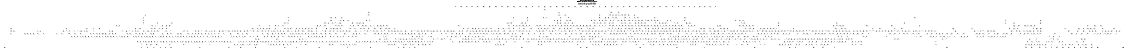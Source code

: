 # Network structure generated by ABC

digraph network {
size = "7.5,10";
center = true;
edge [dir = back];

{
  node [shape = plaintext];
  edge [style = invis];
  LevelTitle1 [label=""];
  LevelTitle2 [label=""];
  Level15 [label = ""];
  Level14 [label = ""];
  Level13 [label = ""];
  Level12 [label = ""];
  Level11 [label = ""];
  Level10 [label = ""];
  Level9 [label = ""];
  Level8 [label = ""];
  Level7 [label = ""];
  Level6 [label = ""];
  Level5 [label = ""];
  Level4 [label = ""];
  Level3 [label = ""];
  Level2 [label = ""];
  Level1 [label = ""];
  Level0 [label = ""];
  LevelTitle1 ->  LevelTitle2 ->  Level15 ->  Level14 ->  Level13 ->  Level12 ->  Level11 ->  Level10 ->  Level9 ->  Level8 ->  Level7 ->  Level6 ->  Level5 ->  Level4 ->  Level3 ->  Level2 ->  Level1 ->  Level0;
}

{
  rank = same;
  LevelTitle1;
  title1 [shape=plaintext,
          fontsize=20,
          fontname = "Times-Roman",
          label="Network structure visualized by ABC\nBenchmark \"top\". Time was Thu Oct  8 20:18:58 2020. "
         ];
}

{
  rank = same;
  LevelTitle2;
  title2 [shape=plaintext,
          fontsize=18,
          fontname = "Times-Roman",
          label="The network contains 1580 logic nodes and 0 latches.\n"
         ];
}

{
  rank = same;
  Level15;
  Node46 [label = "o_1_", shape = invtriangle, color = coral, fillcolor = coral];
  Node47 [label = "o_19_", shape = invtriangle, color = coral, fillcolor = coral];
  Node48 [label = "o_2_", shape = invtriangle, color = coral, fillcolor = coral];
  Node49 [label = "o_0_", shape = invtriangle, color = coral, fillcolor = coral];
  Node50 [label = "o_29_", shape = invtriangle, color = coral, fillcolor = coral];
  Node51 [label = "o_39_", shape = invtriangle, color = coral, fillcolor = coral];
  Node52 [label = "o_38_", shape = invtriangle, color = coral, fillcolor = coral];
  Node53 [label = "o_25_", shape = invtriangle, color = coral, fillcolor = coral];
  Node54 [label = "o_12_", shape = invtriangle, color = coral, fillcolor = coral];
  Node55 [label = "o_37_", shape = invtriangle, color = coral, fillcolor = coral];
  Node56 [label = "o_26_", shape = invtriangle, color = coral, fillcolor = coral];
  Node57 [label = "o_11_", shape = invtriangle, color = coral, fillcolor = coral];
  Node58 [label = "o_36_", shape = invtriangle, color = coral, fillcolor = coral];
  Node59 [label = "o_27_", shape = invtriangle, color = coral, fillcolor = coral];
  Node60 [label = "o_14_", shape = invtriangle, color = coral, fillcolor = coral];
  Node61 [label = "o_35_", shape = invtriangle, color = coral, fillcolor = coral];
  Node62 [label = "o_28_", shape = invtriangle, color = coral, fillcolor = coral];
  Node63 [label = "o_13_", shape = invtriangle, color = coral, fillcolor = coral];
  Node64 [label = "o_34_", shape = invtriangle, color = coral, fillcolor = coral];
  Node65 [label = "o_21_", shape = invtriangle, color = coral, fillcolor = coral];
  Node66 [label = "o_16_", shape = invtriangle, color = coral, fillcolor = coral];
  Node67 [label = "o_40_", shape = invtriangle, color = coral, fillcolor = coral];
  Node68 [label = "o_33_", shape = invtriangle, color = coral, fillcolor = coral];
  Node69 [label = "o_22_", shape = invtriangle, color = coral, fillcolor = coral];
  Node70 [label = "o_15_", shape = invtriangle, color = coral, fillcolor = coral];
  Node71 [label = "o_32_", shape = invtriangle, color = coral, fillcolor = coral];
  Node72 [label = "o_23_", shape = invtriangle, color = coral, fillcolor = coral];
  Node73 [label = "o_18_", shape = invtriangle, color = coral, fillcolor = coral];
  Node74 [label = "o_31_", shape = invtriangle, color = coral, fillcolor = coral];
  Node75 [label = "o_24_", shape = invtriangle, color = coral, fillcolor = coral];
  Node76 [label = "o_17_", shape = invtriangle, color = coral, fillcolor = coral];
  Node77 [label = "o_43_", shape = invtriangle, color = coral, fillcolor = coral];
  Node78 [label = "o_30_", shape = invtriangle, color = coral, fillcolor = coral];
  Node79 [label = "o_44_", shape = invtriangle, color = coral, fillcolor = coral];
  Node80 [label = "o_41_", shape = invtriangle, color = coral, fillcolor = coral];
  Node81 [label = "o_42_", shape = invtriangle, color = coral, fillcolor = coral];
  Node82 [label = "o_20_", shape = invtriangle, color = coral, fillcolor = coral];
  Node83 [label = "o_10_", shape = invtriangle, color = coral, fillcolor = coral];
  Node84 [label = "o_9_", shape = invtriangle, color = coral, fillcolor = coral];
  Node85 [label = "o_7_", shape = invtriangle, color = coral, fillcolor = coral];
  Node86 [label = "o_8_", shape = invtriangle, color = coral, fillcolor = coral];
  Node87 [label = "o_5_", shape = invtriangle, color = coral, fillcolor = coral];
  Node88 [label = "o_6_", shape = invtriangle, color = coral, fillcolor = coral];
  Node89 [label = "o_3_", shape = invtriangle, color = coral, fillcolor = coral];
  Node90 [label = "o_4_", shape = invtriangle, color = coral, fillcolor = coral];
}

{
  rank = same;
  Level14;
  Node1061 [label = "1061\n", shape = ellipse];
}

{
  rank = same;
  Level13;
  Node988 [label = "988\n", shape = ellipse];
  Node1217 [label = "1217\n", shape = ellipse];
  Node1455 [label = "1455\n", shape = ellipse];
  Node1490 [label = "1490\n", shape = ellipse];
}

{
  rank = same;
  Level12;
  Node348 [label = "348\n", shape = ellipse];
  Node617 [label = "617\n", shape = ellipse];
  Node781 [label = "781\n", shape = ellipse];
  Node987 [label = "987\n", shape = ellipse];
  Node1060 [label = "1060\n", shape = ellipse];
  Node1128 [label = "1128\n", shape = ellipse];
  Node1168 [label = "1168\n", shape = ellipse];
  Node1216 [label = "1216\n", shape = ellipse];
  Node1357 [label = "1357\n", shape = ellipse];
  Node1399 [label = "1399\n", shape = ellipse];
  Node1454 [label = "1454\n", shape = ellipse];
  Node1489 [label = "1489\n", shape = ellipse];
  Node1573 [label = "1573\n", shape = ellipse];
}

{
  rank = same;
  Level11;
  Node219 [label = "219\n", shape = ellipse];
  Node471 [label = "471\n", shape = ellipse];
  Node616 [label = "616\n", shape = ellipse];
  Node691 [label = "691\n", shape = ellipse];
  Node747 [label = "747\n", shape = ellipse];
  Node867 [label = "867\n", shape = ellipse];
  Node927 [label = "927\n", shape = ellipse];
  Node1059 [label = "1059\n", shape = ellipse];
  Node1085 [label = "1085\n", shape = ellipse];
  Node1105 [label = "1105\n", shape = ellipse];
  Node1167 [label = "1167\n", shape = ellipse];
  Node1192 [label = "1192\n", shape = ellipse];
  Node1245 [label = "1245\n", shape = ellipse];
  Node1279 [label = "1279\n", shape = ellipse];
  Node1311 [label = "1311\n", shape = ellipse];
  Node1332 [label = "1332\n", shape = ellipse];
  Node1398 [label = "1398\n", shape = ellipse];
  Node1453 [label = "1453\n", shape = ellipse];
  Node1476 [label = "1476\n", shape = ellipse];
  Node1529 [label = "1529\n", shape = ellipse];
  Node1572 [label = "1572\n", shape = ellipse];
  Node1602 [label = "1602\n", shape = ellipse];
  Node1664 [label = "1664\n", shape = ellipse];
}

{
  rank = same;
  Level10;
  Node218 [label = "218\n", shape = ellipse];
  Node347 [label = "347\n", shape = ellipse];
  Node470 [label = "470\n", shape = ellipse];
  Node530 [label = "530\n", shape = ellipse];
  Node615 [label = "615\n", shape = ellipse];
  Node690 [label = "690\n", shape = ellipse];
  Node746 [label = "746\n", shape = ellipse];
  Node780 [label = "780\n", shape = ellipse];
  Node866 [label = "866\n", shape = ellipse];
  Node926 [label = "926\n", shape = ellipse];
  Node986 [label = "986\n", shape = ellipse];
  Node1016 [label = "1016\n", shape = ellipse];
  Node1043 [label = "1043\n", shape = ellipse];
  Node1058 [label = "1058\n", shape = ellipse];
  Node1084 [label = "1084\n", shape = ellipse];
  Node1104 [label = "1104\n", shape = ellipse];
  Node1127 [label = "1127\n", shape = ellipse];
  Node1137 [label = "1137\n", shape = ellipse];
  Node1166 [label = "1166\n", shape = ellipse];
  Node1191 [label = "1191\n", shape = ellipse];
  Node1198 [label = "1198\n", shape = ellipse];
  Node1215 [label = "1215\n", shape = ellipse];
  Node1244 [label = "1244\n", shape = ellipse];
  Node1258 [label = "1258\n", shape = ellipse];
  Node1278 [label = "1278\n", shape = ellipse];
  Node1290 [label = "1290\n", shape = ellipse];
  Node1310 [label = "1310\n", shape = ellipse];
  Node1331 [label = "1331\n", shape = ellipse];
  Node1356 [label = "1356\n", shape = ellipse];
  Node1397 [label = "1397\n", shape = ellipse];
  Node1416 [label = "1416\n", shape = ellipse];
  Node1438 [label = "1438\n", shape = ellipse];
  Node1452 [label = "1452\n", shape = ellipse];
  Node1475 [label = "1475\n", shape = ellipse];
  Node1488 [label = "1488\n", shape = ellipse];
  Node1528 [label = "1528\n", shape = ellipse];
  Node1550 [label = "1550\n", shape = ellipse];
  Node1571 [label = "1571\n", shape = ellipse];
  Node1587 [label = "1587\n", shape = ellipse];
  Node1601 [label = "1601\n", shape = ellipse];
  Node1650 [label = "1650\n", shape = ellipse];
  Node1663 [label = "1663\n", shape = ellipse];
}

{
  rank = same;
  Level9;
  Node159 [label = "159\n", shape = ellipse];
  Node346 [label = "346\n", shape = ellipse];
  Node418 [label = "418\n", shape = ellipse];
  Node469 [label = "469\n", shape = ellipse];
  Node529 [label = "529\n", shape = ellipse];
  Node599 [label = "599\n", shape = ellipse];
  Node689 [label = "689\n", shape = ellipse];
  Node725 [label = "725\n", shape = ellipse];
  Node779 [label = "779\n", shape = ellipse];
  Node805 [label = "805\n", shape = ellipse];
  Node839 [label = "839\n", shape = ellipse];
  Node865 [label = "865\n", shape = ellipse];
  Node898 [label = "898\n", shape = ellipse];
  Node925 [label = "925\n", shape = ellipse];
  Node985 [label = "985\n", shape = ellipse];
  Node1015 [label = "1015\n", shape = ellipse];
  Node1042 [label = "1042\n", shape = ellipse];
  Node1057 [label = "1057\n", shape = ellipse];
  Node1083 [label = "1083\n", shape = ellipse];
  Node1095 [label = "1095\n", shape = ellipse];
  Node1103 [label = "1103\n", shape = ellipse];
  Node1126 [label = "1126\n", shape = ellipse];
  Node1136 [label = "1136\n", shape = ellipse];
  Node1159 [label = "1159\n", shape = ellipse];
  Node1184 [label = "1184\n", shape = ellipse];
  Node1197 [label = "1197\n", shape = ellipse];
  Node1214 [label = "1214\n", shape = ellipse];
  Node1243 [label = "1243\n", shape = ellipse];
  Node1249 [label = "1249\n", shape = ellipse];
  Node1277 [label = "1277\n", shape = ellipse];
  Node1289 [label = "1289\n", shape = ellipse];
  Node1309 [label = "1309\n", shape = ellipse];
  Node1318 [label = "1318\n", shape = ellipse];
  Node1324 [label = "1324\n", shape = ellipse];
  Node1355 [label = "1355\n", shape = ellipse];
  Node1372 [label = "1372\n", shape = ellipse];
  Node1387 [label = "1387\n", shape = ellipse];
  Node1396 [label = "1396\n", shape = ellipse];
  Node1415 [label = "1415\n", shape = ellipse];
  Node1437 [label = "1437\n", shape = ellipse];
  Node1451 [label = "1451\n", shape = ellipse];
  Node1468 [label = "1468\n", shape = ellipse];
  Node1487 [label = "1487\n", shape = ellipse];
  Node1510 [label = "1510\n", shape = ellipse];
  Node1527 [label = "1527\n", shape = ellipse];
  Node1549 [label = "1549\n", shape = ellipse];
  Node1557 [label = "1557\n", shape = ellipse];
  Node1570 [label = "1570\n", shape = ellipse];
  Node1586 [label = "1586\n", shape = ellipse];
  Node1600 [label = "1600\n", shape = ellipse];
  Node1649 [label = "1649\n", shape = ellipse];
  Node1656 [label = "1656\n", shape = ellipse];
}

{
  rank = same;
  Level8;
  Node158 [label = "158\n", shape = ellipse];
  Node217 [label = "217\n", shape = ellipse];
  Node261 [label = "261\n", shape = ellipse];
  Node307 [label = "307\n", shape = ellipse];
  Node345 [label = "345\n", shape = ellipse];
  Node417 [label = "417\n", shape = ellipse];
  Node468 [label = "468\n", shape = ellipse];
  Node495 [label = "495\n", shape = ellipse];
  Node522 [label = "522\n", shape = ellipse];
  Node528 [label = "528\n", shape = ellipse];
  Node562 [label = "562\n", shape = ellipse];
  Node598 [label = "598\n", shape = ellipse];
  Node614 [label = "614\n", shape = ellipse];
  Node642 [label = "642\n", shape = ellipse];
  Node672 [label = "672\n", shape = ellipse];
  Node688 [label = "688\n", shape = ellipse];
  Node724 [label = "724\n", shape = ellipse];
  Node745 [label = "745\n", shape = ellipse];
  Node763 [label = "763\n", shape = ellipse];
  Node778 [label = "778\n", shape = ellipse];
  Node804 [label = "804\n", shape = ellipse];
  Node838 [label = "838\n", shape = ellipse];
  Node864 [label = "864\n", shape = ellipse];
  Node897 [label = "897\n", shape = ellipse];
  Node924 [label = "924\n", shape = ellipse];
  Node943 [label = "943\n", shape = ellipse];
  Node967 [label = "967\n", shape = ellipse];
  Node984 [label = "984\n", shape = ellipse];
  Node995 [label = "995\n", shape = ellipse];
  Node1006 [label = "1006\n", shape = ellipse];
  Node1014 [label = "1014\n", shape = ellipse];
  Node1024 [label = "1024\n", shape = ellipse];
  Node1030 [label = "1030\n", shape = ellipse];
  Node1041 [label = "1041\n", shape = ellipse];
  Node1049 [label = "1049\n", shape = ellipse];
  Node1056 [label = "1056\n", shape = ellipse];
  Node1069 [label = "1069\n", shape = ellipse];
  Node1075 [label = "1075\n", shape = ellipse];
  Node1082 [label = "1082\n", shape = ellipse];
  Node1094 [label = "1094\n", shape = ellipse];
  Node1102 [label = "1102\n", shape = ellipse];
  Node1113 [label = "1113\n", shape = ellipse];
  Node1121 [label = "1121\n", shape = ellipse];
  Node1125 [label = "1125\n", shape = ellipse];
  Node1135 [label = "1135\n", shape = ellipse];
  Node1145 [label = "1145\n", shape = ellipse];
  Node1158 [label = "1158\n", shape = ellipse];
  Node1165 [label = "1165\n", shape = ellipse];
  Node1176 [label = "1176\n", shape = ellipse];
  Node1183 [label = "1183\n", shape = ellipse];
  Node1190 [label = "1190\n", shape = ellipse];
  Node1196 [label = "1196\n", shape = ellipse];
  Node1206 [label = "1206\n", shape = ellipse];
  Node1213 [label = "1213\n", shape = ellipse];
  Node1221 [label = "1221\n", shape = ellipse];
  Node1228 [label = "1228\n", shape = ellipse];
  Node1236 [label = "1236\n", shape = ellipse];
  Node1242 [label = "1242\n", shape = ellipse];
  Node1248 [label = "1248\n", shape = ellipse];
  Node1257 [label = "1257\n", shape = ellipse];
  Node1264 [label = "1264\n", shape = ellipse];
  Node1269 [label = "1269\n", shape = ellipse];
  Node1276 [label = "1276\n", shape = ellipse];
  Node1288 [label = "1288\n", shape = ellipse];
  Node1295 [label = "1295\n", shape = ellipse];
  Node1303 [label = "1303\n", shape = ellipse];
  Node1308 [label = "1308\n", shape = ellipse];
  Node1317 [label = "1317\n", shape = ellipse];
  Node1323 [label = "1323\n", shape = ellipse];
  Node1330 [label = "1330\n", shape = ellipse];
  Node1338 [label = "1338\n", shape = ellipse];
  Node1346 [label = "1346\n", shape = ellipse];
  Node1354 [label = "1354\n", shape = ellipse];
  Node1360 [label = "1360\n", shape = ellipse];
  Node1371 [label = "1371\n", shape = ellipse];
  Node1386 [label = "1386\n", shape = ellipse];
  Node1395 [label = "1395\n", shape = ellipse];
  Node1405 [label = "1405\n", shape = ellipse];
  Node1407 [label = "1407\n", shape = ellipse];
  Node1414 [label = "1414\n", shape = ellipse];
  Node1424 [label = "1424\n", shape = ellipse];
  Node1432 [label = "1432\n", shape = ellipse];
  Node1436 [label = "1436\n", shape = ellipse];
  Node1442 [label = "1442\n", shape = ellipse];
  Node1450 [label = "1450\n", shape = ellipse];
  Node1463 [label = "1463\n", shape = ellipse];
  Node1467 [label = "1467\n", shape = ellipse];
  Node1474 [label = "1474\n", shape = ellipse];
  Node1479 [label = "1479\n", shape = ellipse];
  Node1486 [label = "1486\n", shape = ellipse];
  Node1499 [label = "1499\n", shape = ellipse];
  Node1509 [label = "1509\n", shape = ellipse];
  Node1515 [label = "1515\n", shape = ellipse];
  Node1521 [label = "1521\n", shape = ellipse];
  Node1526 [label = "1526\n", shape = ellipse];
  Node1538 [label = "1538\n", shape = ellipse];
  Node1543 [label = "1543\n", shape = ellipse];
  Node1548 [label = "1548\n", shape = ellipse];
  Node1556 [label = "1556\n", shape = ellipse];
  Node1563 [label = "1563\n", shape = ellipse];
  Node1569 [label = "1569\n", shape = ellipse];
  Node1585 [label = "1585\n", shape = ellipse];
  Node1593 [label = "1593\n", shape = ellipse];
  Node1599 [label = "1599\n", shape = ellipse];
  Node1637 [label = "1637\n", shape = ellipse];
  Node1648 [label = "1648\n", shape = ellipse];
  Node1655 [label = "1655\n", shape = ellipse];
  Node1657 [label = "1657\n", shape = ellipse];
  Node1662 [label = "1662\n", shape = ellipse];
}

{
  rank = same;
  Level7;
  Node142 [label = "142\n", shape = ellipse];
  Node216 [label = "216\n", shape = ellipse];
  Node260 [label = "260\n", shape = ellipse];
  Node306 [label = "306\n", shape = ellipse];
  Node344 [label = "344\n", shape = ellipse];
  Node363 [label = "363\n", shape = ellipse];
  Node383 [label = "383\n", shape = ellipse];
  Node398 [label = "398\n", shape = ellipse];
  Node416 [label = "416\n", shape = ellipse];
  Node457 [label = "457\n", shape = ellipse];
  Node494 [label = "494\n", shape = ellipse];
  Node521 [label = "521\n", shape = ellipse];
  Node527 [label = "527\n", shape = ellipse];
  Node561 [label = "561\n", shape = ellipse];
  Node578 [label = "578\n", shape = ellipse];
  Node589 [label = "589\n", shape = ellipse];
  Node613 [label = "613\n", shape = ellipse];
  Node641 [label = "641\n", shape = ellipse];
  Node671 [label = "671\n", shape = ellipse];
  Node687 [label = "687\n", shape = ellipse];
  Node719 [label = "719\n", shape = ellipse];
  Node744 [label = "744\n", shape = ellipse];
  Node762 [label = "762\n", shape = ellipse];
  Node777 [label = "777\n", shape = ellipse];
  Node788 [label = "788\n", shape = ellipse];
  Node820 [label = "820\n", shape = ellipse];
  Node837 [label = "837\n", shape = ellipse];
  Node849 [label = "849\n", shape = ellipse];
  Node879 [label = "879\n", shape = ellipse];
  Node885 [label = "885\n", shape = ellipse];
  Node896 [label = "896\n", shape = ellipse];
  Node912 [label = "912\n", shape = ellipse];
  Node923 [label = "923\n", shape = ellipse];
  Node942 [label = "942\n", shape = ellipse];
  Node966 [label = "966\n", shape = ellipse];
  Node983 [label = "983\n", shape = ellipse];
  Node994 [label = "994\n", shape = ellipse];
  Node1005 [label = "1005\n", shape = ellipse];
  Node1013 [label = "1013\n", shape = ellipse];
  Node1023 [label = "1023\n", shape = ellipse];
  Node1029 [label = "1029\n", shape = ellipse];
  Node1040 [label = "1040\n", shape = ellipse];
  Node1048 [label = "1048\n", shape = ellipse];
  Node1055 [label = "1055\n", shape = ellipse];
  Node1064 [label = "1064\n", shape = ellipse];
  Node1066 [label = "1066\n", shape = ellipse];
  Node1074 [label = "1074\n", shape = ellipse];
  Node1081 [label = "1081\n", shape = ellipse];
  Node1089 [label = "1089\n", shape = ellipse];
  Node1093 [label = "1093\n", shape = ellipse];
  Node1097 [label = "1097\n", shape = ellipse];
  Node1099 [label = "1099\n", shape = ellipse];
  Node1112 [label = "1112\n", shape = ellipse];
  Node1120 [label = "1120\n", shape = ellipse];
  Node1124 [label = "1124\n", shape = ellipse];
  Node1132 [label = "1132\n", shape = ellipse];
  Node1144 [label = "1144\n", shape = ellipse];
  Node1149 [label = "1149\n", shape = ellipse];
  Node1157 [label = "1157\n", shape = ellipse];
  Node1164 [label = "1164\n", shape = ellipse];
  Node1175 [label = "1175\n", shape = ellipse];
  Node1178 [label = "1178\n", shape = ellipse];
  Node1189 [label = "1189\n", shape = ellipse];
  Node1194 [label = "1194\n", shape = ellipse];
  Node1195 [label = "1195\n", shape = ellipse];
  Node1205 [label = "1205\n", shape = ellipse];
  Node1212 [label = "1212\n", shape = ellipse];
  Node1220 [label = "1220\n", shape = ellipse];
  Node1227 [label = "1227\n", shape = ellipse];
  Node1235 [label = "1235\n", shape = ellipse];
  Node1241 [label = "1241\n", shape = ellipse];
  Node1247 [label = "1247\n", shape = ellipse];
  Node1256 [label = "1256\n", shape = ellipse];
  Node1263 [label = "1263\n", shape = ellipse];
  Node1268 [label = "1268\n", shape = ellipse];
  Node1275 [label = "1275\n", shape = ellipse];
  Node1281 [label = "1281\n", shape = ellipse];
  Node1283 [label = "1283\n", shape = ellipse];
  Node1285 [label = "1285\n", shape = ellipse];
  Node1294 [label = "1294\n", shape = ellipse];
  Node1302 [label = "1302\n", shape = ellipse];
  Node1307 [label = "1307\n", shape = ellipse];
  Node1314 [label = "1314\n", shape = ellipse];
  Node1319 [label = "1319\n", shape = ellipse];
  Node1322 [label = "1322\n", shape = ellipse];
  Node1329 [label = "1329\n", shape = ellipse];
  Node1337 [label = "1337\n", shape = ellipse];
  Node1345 [label = "1345\n", shape = ellipse];
  Node1353 [label = "1353\n", shape = ellipse];
  Node1359 [label = "1359\n", shape = ellipse];
  Node1363 [label = "1363\n", shape = ellipse];
  Node1366 [label = "1366\n", shape = ellipse];
  Node1368 [label = "1368\n", shape = ellipse];
  Node1370 [label = "1370\n", shape = ellipse];
  Node1376 [label = "1376\n", shape = ellipse];
  Node1385 [label = "1385\n", shape = ellipse];
  Node1390 [label = "1390\n", shape = ellipse];
  Node1404 [label = "1404\n", shape = ellipse];
  Node1413 [label = "1413\n", shape = ellipse];
  Node1423 [label = "1423\n", shape = ellipse];
  Node1431 [label = "1431\n", shape = ellipse];
  Node1435 [label = "1435\n", shape = ellipse];
  Node1441 [label = "1441\n", shape = ellipse];
  Node1449 [label = "1449\n", shape = ellipse];
  Node1462 [label = "1462\n", shape = ellipse];
  Node1464 [label = "1464\n", shape = ellipse];
  Node1466 [label = "1466\n", shape = ellipse];
  Node1473 [label = "1473\n", shape = ellipse];
  Node1478 [label = "1478\n", shape = ellipse];
  Node1485 [label = "1485\n", shape = ellipse];
  Node1493 [label = "1493\n", shape = ellipse];
  Node1498 [label = "1498\n", shape = ellipse];
  Node1508 [label = "1508\n", shape = ellipse];
  Node1514 [label = "1514\n", shape = ellipse];
  Node1520 [label = "1520\n", shape = ellipse];
  Node1525 [label = "1525\n", shape = ellipse];
  Node1531 [label = "1531\n", shape = ellipse];
  Node1537 [label = "1537\n", shape = ellipse];
  Node1542 [label = "1542\n", shape = ellipse];
  Node1547 [label = "1547\n", shape = ellipse];
  Node1552 [label = "1552\n", shape = ellipse];
  Node1553 [label = "1553\n", shape = ellipse];
  Node1562 [label = "1562\n", shape = ellipse];
  Node1568 [label = "1568\n", shape = ellipse];
  Node1578 [label = "1578\n", shape = ellipse];
  Node1582 [label = "1582\n", shape = ellipse];
  Node1592 [label = "1592\n", shape = ellipse];
  Node1598 [label = "1598\n", shape = ellipse];
  Node1604 [label = "1604\n", shape = ellipse];
  Node1621 [label = "1621\n", shape = ellipse];
  Node1636 [label = "1636\n", shape = ellipse];
  Node1638 [label = "1638\n", shape = ellipse];
  Node1645 [label = "1645\n", shape = ellipse];
  Node1651 [label = "1651\n", shape = ellipse];
  Node1653 [label = "1653\n", shape = ellipse];
  Node1654 [label = "1654\n", shape = ellipse];
  Node1661 [label = "1661\n", shape = ellipse];
}

{
  rank = same;
  Level6;
  Node120 [label = "120\n", shape = ellipse];
  Node141 [label = "141\n", shape = ellipse];
  Node157 [label = "157\n", shape = ellipse];
  Node189 [label = "189\n", shape = ellipse];
  Node202 [label = "202\n", shape = ellipse];
  Node215 [label = "215\n", shape = ellipse];
  Node233 [label = "233\n", shape = ellipse];
  Node245 [label = "245\n", shape = ellipse];
  Node259 [label = "259\n", shape = ellipse];
  Node276 [label = "276\n", shape = ellipse];
  Node290 [label = "290\n", shape = ellipse];
  Node305 [label = "305\n", shape = ellipse];
  Node319 [label = "319\n", shape = ellipse];
  Node333 [label = "333\n", shape = ellipse];
  Node351 [label = "351\n", shape = ellipse];
  Node362 [label = "362\n", shape = ellipse];
  Node382 [label = "382\n", shape = ellipse];
  Node397 [label = "397\n", shape = ellipse];
  Node415 [label = "415\n", shape = ellipse];
  Node431 [label = "431\n", shape = ellipse];
  Node442 [label = "442\n", shape = ellipse];
  Node456 [label = "456\n", shape = ellipse];
  Node467 [label = "467\n", shape = ellipse];
  Node480 [label = "480\n", shape = ellipse];
  Node483 [label = "483\n", shape = ellipse];
  Node493 [label = "493\n", shape = ellipse];
  Node507 [label = "507\n", shape = ellipse];
  Node520 [label = "520\n", shape = ellipse];
  Node524 [label = "524\n", shape = ellipse];
  Node526 [label = "526\n", shape = ellipse];
  Node539 [label = "539\n", shape = ellipse];
  Node548 [label = "548\n", shape = ellipse];
  Node560 [label = "560\n", shape = ellipse];
  Node577 [label = "577\n", shape = ellipse];
  Node588 [label = "588\n", shape = ellipse];
  Node597 [label = "597\n", shape = ellipse];
  Node603 [label = "603\n", shape = ellipse];
  Node607 [label = "607\n", shape = ellipse];
  Node612 [label = "612\n", shape = ellipse];
  Node628 [label = "628\n", shape = ellipse];
  Node640 [label = "640\n", shape = ellipse];
  Node652 [label = "652\n", shape = ellipse];
  Node665 [label = "665\n", shape = ellipse];
  Node670 [label = "670\n", shape = ellipse];
  Node678 [label = "678\n", shape = ellipse];
  Node683 [label = "683\n", shape = ellipse];
  Node686 [label = "686\n", shape = ellipse];
  Node702 [label = "702\n", shape = ellipse];
  Node718 [label = "718\n", shape = ellipse];
  Node723 [label = "723\n", shape = ellipse];
  Node732 [label = "732\n", shape = ellipse];
  Node738 [label = "738\n", shape = ellipse];
  Node743 [label = "743\n", shape = ellipse];
  Node758 [label = "758\n", shape = ellipse];
  Node761 [label = "761\n", shape = ellipse];
  Node765 [label = "765\n", shape = ellipse];
  Node771 [label = "771\n", shape = ellipse];
  Node776 [label = "776\n", shape = ellipse];
  Node787 [label = "787\n", shape = ellipse];
  Node799 [label = "799\n", shape = ellipse];
  Node803 [label = "803\n", shape = ellipse];
  Node818 [label = "818\n", shape = ellipse];
  Node819 [label = "819\n", shape = ellipse];
  Node836 [label = "836\n", shape = ellipse];
  Node848 [label = "848\n", shape = ellipse];
  Node856 [label = "856\n", shape = ellipse];
  Node863 [label = "863\n", shape = ellipse];
  Node878 [label = "878\n", shape = ellipse];
  Node884 [label = "884\n", shape = ellipse];
  Node895 [label = "895\n", shape = ellipse];
  Node911 [label = "911\n", shape = ellipse];
  Node922 [label = "922\n", shape = ellipse];
  Node932 [label = "932\n", shape = ellipse];
  Node937 [label = "937\n", shape = ellipse];
  Node941 [label = "941\n", shape = ellipse];
  Node948 [label = "948\n", shape = ellipse];
  Node958 [label = "958\n", shape = ellipse];
  Node965 [label = "965\n", shape = ellipse];
  Node978 [label = "978\n", shape = ellipse];
  Node980 [label = "980\n", shape = ellipse];
  Node982 [label = "982\n", shape = ellipse];
  Node991 [label = "991\n", shape = ellipse];
  Node993 [label = "993\n", shape = ellipse];
  Node997 [label = "997\n", shape = ellipse];
  Node1001 [label = "1001\n", shape = ellipse];
  Node1004 [label = "1004\n", shape = ellipse];
  Node1007 [label = "1007\n", shape = ellipse];
  Node1010 [label = "1010\n", shape = ellipse];
  Node1012 [label = "1012\n", shape = ellipse];
  Node1017 [label = "1017\n", shape = ellipse];
  Node1021 [label = "1021\n", shape = ellipse];
  Node1022 [label = "1022\n", shape = ellipse];
  Node1026 [label = "1026\n", shape = ellipse];
  Node1028 [label = "1028\n", shape = ellipse];
  Node1037 [label = "1037\n", shape = ellipse];
  Node1039 [label = "1039\n", shape = ellipse];
  Node1045 [label = "1045\n", shape = ellipse];
  Node1047 [label = "1047\n", shape = ellipse];
  Node1051 [label = "1051\n", shape = ellipse];
  Node1054 [label = "1054\n", shape = ellipse];
  Node1063 [label = "1063\n", shape = ellipse];
  Node1065 [label = "1065\n", shape = ellipse];
  Node1068 [label = "1068\n", shape = ellipse];
  Node1071 [label = "1071\n", shape = ellipse];
  Node1073 [label = "1073\n", shape = ellipse];
  Node1077 [label = "1077\n", shape = ellipse];
  Node1079 [label = "1079\n", shape = ellipse];
  Node1080 [label = "1080\n", shape = ellipse];
  Node1087 [label = "1087\n", shape = ellipse];
  Node1088 [label = "1088\n", shape = ellipse];
  Node1092 [label = "1092\n", shape = ellipse];
  Node1096 [label = "1096\n", shape = ellipse];
  Node1098 [label = "1098\n", shape = ellipse];
  Node1101 [label = "1101\n", shape = ellipse];
  Node1107 [label = "1107\n", shape = ellipse];
  Node1109 [label = "1109\n", shape = ellipse];
  Node1111 [label = "1111\n", shape = ellipse];
  Node1115 [label = "1115\n", shape = ellipse];
  Node1117 [label = "1117\n", shape = ellipse];
  Node1119 [label = "1119\n", shape = ellipse];
  Node1123 [label = "1123\n", shape = ellipse];
  Node1129 [label = "1129\n", shape = ellipse];
  Node1130 [label = "1130\n", shape = ellipse];
  Node1131 [label = "1131\n", shape = ellipse];
  Node1134 [label = "1134\n", shape = ellipse];
  Node1139 [label = "1139\n", shape = ellipse];
  Node1141 [label = "1141\n", shape = ellipse];
  Node1143 [label = "1143\n", shape = ellipse];
  Node1148 [label = "1148\n", shape = ellipse];
  Node1156 [label = "1156\n", shape = ellipse];
  Node1160 [label = "1160\n", shape = ellipse];
  Node1162 [label = "1162\n", shape = ellipse];
  Node1163 [label = "1163\n", shape = ellipse];
  Node1170 [label = "1170\n", shape = ellipse];
  Node1172 [label = "1172\n", shape = ellipse];
  Node1174 [label = "1174\n", shape = ellipse];
  Node1177 [label = "1177\n", shape = ellipse];
  Node1180 [label = "1180\n", shape = ellipse];
  Node1182 [label = "1182\n", shape = ellipse];
  Node1186 [label = "1186\n", shape = ellipse];
  Node1188 [label = "1188\n", shape = ellipse];
  Node1193 [label = "1193\n", shape = ellipse];
  Node1200 [label = "1200\n", shape = ellipse];
  Node1202 [label = "1202\n", shape = ellipse];
  Node1204 [label = "1204\n", shape = ellipse];
  Node1208 [label = "1208\n", shape = ellipse];
  Node1210 [label = "1210\n", shape = ellipse];
  Node1211 [label = "1211\n", shape = ellipse];
  Node1218 [label = "1218\n", shape = ellipse];
  Node1219 [label = "1219\n", shape = ellipse];
  Node1223 [label = "1223\n", shape = ellipse];
  Node1225 [label = "1225\n", shape = ellipse];
  Node1230 [label = "1230\n", shape = ellipse];
  Node1232 [label = "1232\n", shape = ellipse];
  Node1234 [label = "1234\n", shape = ellipse];
  Node1237 [label = "1237\n", shape = ellipse];
  Node1239 [label = "1239\n", shape = ellipse];
  Node1246 [label = "1246\n", shape = ellipse];
  Node1251 [label = "1251\n", shape = ellipse];
  Node1253 [label = "1253\n", shape = ellipse];
  Node1255 [label = "1255\n", shape = ellipse];
  Node1260 [label = "1260\n", shape = ellipse];
  Node1262 [label = "1262\n", shape = ellipse];
  Node1265 [label = "1265\n", shape = ellipse];
  Node1267 [label = "1267\n", shape = ellipse];
  Node1271 [label = "1271\n", shape = ellipse];
  Node1272 [label = "1272\n", shape = ellipse];
  Node1274 [label = "1274\n", shape = ellipse];
  Node1280 [label = "1280\n", shape = ellipse];
  Node1282 [label = "1282\n", shape = ellipse];
  Node1284 [label = "1284\n", shape = ellipse];
  Node1287 [label = "1287\n", shape = ellipse];
  Node1292 [label = "1292\n", shape = ellipse];
  Node1293 [label = "1293\n", shape = ellipse];
  Node1297 [label = "1297\n", shape = ellipse];
  Node1299 [label = "1299\n", shape = ellipse];
  Node1301 [label = "1301\n", shape = ellipse];
  Node1304 [label = "1304\n", shape = ellipse];
  Node1306 [label = "1306\n", shape = ellipse];
  Node1313 [label = "1313\n", shape = ellipse];
  Node1316 [label = "1316\n", shape = ellipse];
  Node1320 [label = "1320\n", shape = ellipse];
  Node1321 [label = "1321\n", shape = ellipse];
  Node1326 [label = "1326\n", shape = ellipse];
  Node1328 [label = "1328\n", shape = ellipse];
  Node1334 [label = "1334\n", shape = ellipse];
  Node1335 [label = "1335\n", shape = ellipse];
  Node1336 [label = "1336\n", shape = ellipse];
  Node1340 [label = "1340\n", shape = ellipse];
  Node1342 [label = "1342\n", shape = ellipse];
  Node1344 [label = "1344\n", shape = ellipse];
  Node1348 [label = "1348\n", shape = ellipse];
  Node1350 [label = "1350\n", shape = ellipse];
  Node1352 [label = "1352\n", shape = ellipse];
  Node1358 [label = "1358\n", shape = ellipse];
  Node1362 [label = "1362\n", shape = ellipse];
  Node1364 [label = "1364\n", shape = ellipse];
  Node1365 [label = "1365\n", shape = ellipse];
  Node1367 [label = "1367\n", shape = ellipse];
  Node1369 [label = "1369\n", shape = ellipse];
  Node1375 [label = "1375\n", shape = ellipse];
  Node1384 [label = "1384\n", shape = ellipse];
  Node1389 [label = "1389\n", shape = ellipse];
  Node1394 [label = "1394\n", shape = ellipse];
  Node1400 [label = "1400\n", shape = ellipse];
  Node1401 [label = "1401\n", shape = ellipse];
  Node1403 [label = "1403\n", shape = ellipse];
  Node1406 [label = "1406\n", shape = ellipse];
  Node1409 [label = "1409\n", shape = ellipse];
  Node1411 [label = "1411\n", shape = ellipse];
  Node1412 [label = "1412\n", shape = ellipse];
  Node1418 [label = "1418\n", shape = ellipse];
  Node1420 [label = "1420\n", shape = ellipse];
  Node1422 [label = "1422\n", shape = ellipse];
  Node1426 [label = "1426\n", shape = ellipse];
  Node1428 [label = "1428\n", shape = ellipse];
  Node1430 [label = "1430\n", shape = ellipse];
  Node1433 [label = "1433\n", shape = ellipse];
  Node1434 [label = "1434\n", shape = ellipse];
  Node1440 [label = "1440\n", shape = ellipse];
  Node1444 [label = "1444\n", shape = ellipse];
  Node1446 [label = "1446\n", shape = ellipse];
  Node1448 [label = "1448\n", shape = ellipse];
  Node1457 [label = "1457\n", shape = ellipse];
  Node1459 [label = "1459\n", shape = ellipse];
  Node1461 [label = "1461\n", shape = ellipse];
  Node1465 [label = "1465\n", shape = ellipse];
  Node1469 [label = "1469\n", shape = ellipse];
  Node1470 [label = "1470\n", shape = ellipse];
  Node1472 [label = "1472\n", shape = ellipse];
  Node1477 [label = "1477\n", shape = ellipse];
  Node1480 [label = "1480\n", shape = ellipse];
  Node1482 [label = "1482\n", shape = ellipse];
  Node1484 [label = "1484\n", shape = ellipse];
  Node1492 [label = "1492\n", shape = ellipse];
  Node1497 [label = "1497\n", shape = ellipse];
  Node1501 [label = "1501\n", shape = ellipse];
  Node1506 [label = "1506\n", shape = ellipse];
  Node1507 [label = "1507\n", shape = ellipse];
  Node1511 [label = "1511\n", shape = ellipse];
  Node1513 [label = "1513\n", shape = ellipse];
  Node1517 [label = "1517\n", shape = ellipse];
  Node1518 [label = "1518\n", shape = ellipse];
  Node1519 [label = "1519\n", shape = ellipse];
  Node1522 [label = "1522\n", shape = ellipse];
  Node1524 [label = "1524\n", shape = ellipse];
  Node1530 [label = "1530\n", shape = ellipse];
  Node1533 [label = "1533\n", shape = ellipse];
  Node1535 [label = "1535\n", shape = ellipse];
  Node1536 [label = "1536\n", shape = ellipse];
  Node1539 [label = "1539\n", shape = ellipse];
  Node1541 [label = "1541\n", shape = ellipse];
  Node1545 [label = "1545\n", shape = ellipse];
  Node1546 [label = "1546\n", shape = ellipse];
  Node1551 [label = "1551\n", shape = ellipse];
  Node1555 [label = "1555\n", shape = ellipse];
  Node1561 [label = "1561\n", shape = ellipse];
  Node1565 [label = "1565\n", shape = ellipse];
  Node1567 [label = "1567\n", shape = ellipse];
  Node1575 [label = "1575\n", shape = ellipse];
  Node1577 [label = "1577\n", shape = ellipse];
  Node1580 [label = "1580\n", shape = ellipse];
  Node1581 [label = "1581\n", shape = ellipse];
  Node1584 [label = "1584\n", shape = ellipse];
  Node1589 [label = "1589\n", shape = ellipse];
  Node1591 [label = "1591\n", shape = ellipse];
  Node1595 [label = "1595\n", shape = ellipse];
  Node1597 [label = "1597\n", shape = ellipse];
  Node1603 [label = "1603\n", shape = ellipse];
  Node1620 [label = "1620\n", shape = ellipse];
  Node1635 [label = "1635\n", shape = ellipse];
  Node1644 [label = "1644\n", shape = ellipse];
  Node1647 [label = "1647\n", shape = ellipse];
  Node1652 [label = "1652\n", shape = ellipse];
  Node1658 [label = "1658\n", shape = ellipse];
  Node1660 [label = "1660\n", shape = ellipse];
  Node1667 [label = "1667\n", shape = ellipse];
}

{
  rank = same;
  Level5;
  Node101 [label = "101\n", shape = ellipse];
  Node119 [label = "119\n", shape = ellipse];
  Node137 [label = "137\n", shape = ellipse];
  Node156 [label = "156\n", shape = ellipse];
  Node171 [label = "171\n", shape = ellipse];
  Node188 [label = "188\n", shape = ellipse];
  Node201 [label = "201\n", shape = ellipse];
  Node214 [label = "214\n", shape = ellipse];
  Node232 [label = "232\n", shape = ellipse];
  Node244 [label = "244\n", shape = ellipse];
  Node258 [label = "258\n", shape = ellipse];
  Node275 [label = "275\n", shape = ellipse];
  Node289 [label = "289\n", shape = ellipse];
  Node304 [label = "304\n", shape = ellipse];
  Node318 [label = "318\n", shape = ellipse];
  Node332 [label = "332\n", shape = ellipse];
  Node343 [label = "343\n", shape = ellipse];
  Node361 [label = "361\n", shape = ellipse];
  Node369 [label = "369\n", shape = ellipse];
  Node375 [label = "375\n", shape = ellipse];
  Node381 [label = "381\n", shape = ellipse];
  Node389 [label = "389\n", shape = ellipse];
  Node393 [label = "393\n", shape = ellipse];
  Node396 [label = "396\n", shape = ellipse];
  Node409 [label = "409\n", shape = ellipse];
  Node424 [label = "424\n", shape = ellipse];
  Node430 [label = "430\n", shape = ellipse];
  Node441 [label = "441\n", shape = ellipse];
  Node450 [label = "450\n", shape = ellipse];
  Node466 [label = "466\n", shape = ellipse];
  Node479 [label = "479\n", shape = ellipse];
  Node482 [label = "482\n", shape = ellipse];
  Node492 [label = "492\n", shape = ellipse];
  Node506 [label = "506\n", shape = ellipse];
  Node513 [label = "513\n", shape = ellipse];
  Node519 [label = "519\n", shape = ellipse];
  Node523 [label = "523\n", shape = ellipse];
  Node525 [label = "525\n", shape = ellipse];
  Node533 [label = "533\n", shape = ellipse];
  Node538 [label = "538\n", shape = ellipse];
  Node547 [label = "547\n", shape = ellipse];
  Node558 [label = "558\n", shape = ellipse];
  Node559 [label = "559\n", shape = ellipse];
  Node573 [label = "573\n", shape = ellipse];
  Node581 [label = "581\n", shape = ellipse];
  Node584 [label = "584\n", shape = ellipse];
  Node587 [label = "587\n", shape = ellipse];
  Node596 [label = "596\n", shape = ellipse];
  Node602 [label = "602\n", shape = ellipse];
  Node606 [label = "606\n", shape = ellipse];
  Node611 [label = "611\n", shape = ellipse];
  Node623 [label = "623\n", shape = ellipse];
  Node627 [label = "627\n", shape = ellipse];
  Node638 [label = "638\n", shape = ellipse];
  Node639 [label = "639\n", shape = ellipse];
  Node651 [label = "651\n", shape = ellipse];
  Node664 [label = "664\n", shape = ellipse];
  Node669 [label = "669\n", shape = ellipse];
  Node677 [label = "677\n", shape = ellipse];
  Node682 [label = "682\n", shape = ellipse];
  Node685 [label = "685\n", shape = ellipse];
  Node701 [label = "701\n", shape = ellipse];
  Node716 [label = "716\n", shape = ellipse];
  Node722 [label = "722\n", shape = ellipse];
  Node730 [label = "730\n", shape = ellipse];
  Node731 [label = "731\n", shape = ellipse];
  Node737 [label = "737\n", shape = ellipse];
  Node742 [label = "742\n", shape = ellipse];
  Node753 [label = "753\n", shape = ellipse];
  Node757 [label = "757\n", shape = ellipse];
  Node760 [label = "760\n", shape = ellipse];
  Node764 [label = "764\n", shape = ellipse];
  Node770 [label = "770\n", shape = ellipse];
  Node775 [label = "775\n", shape = ellipse];
  Node798 [label = "798\n", shape = ellipse];
  Node802 [label = "802\n", shape = ellipse];
  Node817 [label = "817\n", shape = ellipse];
  Node825 [label = "825\n", shape = ellipse];
  Node855 [label = "855\n", shape = ellipse];
  Node862 [label = "862\n", shape = ellipse];
  Node870 [label = "870\n", shape = ellipse];
  Node874 [label = "874\n", shape = ellipse];
  Node877 [label = "877\n", shape = ellipse];
  Node883 [label = "883\n", shape = ellipse];
  Node890 [label = "890\n", shape = ellipse];
  Node894 [label = "894\n", shape = ellipse];
  Node908 [label = "908\n", shape = ellipse];
  Node921 [label = "921\n", shape = ellipse];
  Node931 [label = "931\n", shape = ellipse];
  Node936 [label = "936\n", shape = ellipse];
  Node940 [label = "940\n", shape = ellipse];
  Node947 [label = "947\n", shape = ellipse];
  Node957 [label = "957\n", shape = ellipse];
  Node964 [label = "964\n", shape = ellipse];
  Node977 [label = "977\n", shape = ellipse];
  Node979 [label = "979\n", shape = ellipse];
  Node981 [label = "981\n", shape = ellipse];
  Node990 [label = "990\n", shape = ellipse];
  Node992 [label = "992\n", shape = ellipse];
  Node996 [label = "996\n", shape = ellipse];
  Node1000 [label = "1000\n", shape = ellipse];
  Node1003 [label = "1003\n", shape = ellipse];
  Node1009 [label = "1009\n", shape = ellipse];
  Node1011 [label = "1011\n", shape = ellipse];
  Node1020 [label = "1020\n", shape = ellipse];
  Node1025 [label = "1025\n", shape = ellipse];
  Node1027 [label = "1027\n", shape = ellipse];
  Node1035 [label = "1035\n", shape = ellipse];
  Node1036 [label = "1036\n", shape = ellipse];
  Node1038 [label = "1038\n", shape = ellipse];
  Node1044 [label = "1044\n", shape = ellipse];
  Node1046 [label = "1046\n", shape = ellipse];
  Node1050 [label = "1050\n", shape = ellipse];
  Node1062 [label = "1062\n", shape = ellipse];
  Node1067 [label = "1067\n", shape = ellipse];
  Node1070 [label = "1070\n", shape = ellipse];
  Node1072 [label = "1072\n", shape = ellipse];
  Node1076 [label = "1076\n", shape = ellipse];
  Node1078 [label = "1078\n", shape = ellipse];
  Node1086 [label = "1086\n", shape = ellipse];
  Node1091 [label = "1091\n", shape = ellipse];
  Node1100 [label = "1100\n", shape = ellipse];
  Node1106 [label = "1106\n", shape = ellipse];
  Node1108 [label = "1108\n", shape = ellipse];
  Node1110 [label = "1110\n", shape = ellipse];
  Node1114 [label = "1114\n", shape = ellipse];
  Node1116 [label = "1116\n", shape = ellipse];
  Node1118 [label = "1118\n", shape = ellipse];
  Node1122 [label = "1122\n", shape = ellipse];
  Node1133 [label = "1133\n", shape = ellipse];
  Node1138 [label = "1138\n", shape = ellipse];
  Node1140 [label = "1140\n", shape = ellipse];
  Node1142 [label = "1142\n", shape = ellipse];
  Node1155 [label = "1155\n", shape = ellipse];
  Node1161 [label = "1161\n", shape = ellipse];
  Node1169 [label = "1169\n", shape = ellipse];
  Node1171 [label = "1171\n", shape = ellipse];
  Node1173 [label = "1173\n", shape = ellipse];
  Node1179 [label = "1179\n", shape = ellipse];
  Node1181 [label = "1181\n", shape = ellipse];
  Node1185 [label = "1185\n", shape = ellipse];
  Node1187 [label = "1187\n", shape = ellipse];
  Node1199 [label = "1199\n", shape = ellipse];
  Node1201 [label = "1201\n", shape = ellipse];
  Node1203 [label = "1203\n", shape = ellipse];
  Node1207 [label = "1207\n", shape = ellipse];
  Node1209 [label = "1209\n", shape = ellipse];
  Node1222 [label = "1222\n", shape = ellipse];
  Node1224 [label = "1224\n", shape = ellipse];
  Node1226 [label = "1226\n", shape = ellipse];
  Node1229 [label = "1229\n", shape = ellipse];
  Node1231 [label = "1231\n", shape = ellipse];
  Node1233 [label = "1233\n", shape = ellipse];
  Node1238 [label = "1238\n", shape = ellipse];
  Node1240 [label = "1240\n", shape = ellipse];
  Node1250 [label = "1250\n", shape = ellipse];
  Node1252 [label = "1252\n", shape = ellipse];
  Node1254 [label = "1254\n", shape = ellipse];
  Node1259 [label = "1259\n", shape = ellipse];
  Node1261 [label = "1261\n", shape = ellipse];
  Node1266 [label = "1266\n", shape = ellipse];
  Node1270 [label = "1270\n", shape = ellipse];
  Node1273 [label = "1273\n", shape = ellipse];
  Node1286 [label = "1286\n", shape = ellipse];
  Node1291 [label = "1291\n", shape = ellipse];
  Node1296 [label = "1296\n", shape = ellipse];
  Node1298 [label = "1298\n", shape = ellipse];
  Node1300 [label = "1300\n", shape = ellipse];
  Node1305 [label = "1305\n", shape = ellipse];
  Node1312 [label = "1312\n", shape = ellipse];
  Node1315 [label = "1315\n", shape = ellipse];
  Node1325 [label = "1325\n", shape = ellipse];
  Node1327 [label = "1327\n", shape = ellipse];
  Node1333 [label = "1333\n", shape = ellipse];
  Node1339 [label = "1339\n", shape = ellipse];
  Node1341 [label = "1341\n", shape = ellipse];
  Node1343 [label = "1343\n", shape = ellipse];
  Node1347 [label = "1347\n", shape = ellipse];
  Node1349 [label = "1349\n", shape = ellipse];
  Node1351 [label = "1351\n", shape = ellipse];
  Node1361 [label = "1361\n", shape = ellipse];
  Node1374 [label = "1374\n", shape = ellipse];
  Node1381 [label = "1381\n", shape = ellipse];
  Node1383 [label = "1383\n", shape = ellipse];
  Node1388 [label = "1388\n", shape = ellipse];
  Node1393 [label = "1393\n", shape = ellipse];
  Node1402 [label = "1402\n", shape = ellipse];
  Node1408 [label = "1408\n", shape = ellipse];
  Node1410 [label = "1410\n", shape = ellipse];
  Node1417 [label = "1417\n", shape = ellipse];
  Node1419 [label = "1419\n", shape = ellipse];
  Node1421 [label = "1421\n", shape = ellipse];
  Node1425 [label = "1425\n", shape = ellipse];
  Node1427 [label = "1427\n", shape = ellipse];
  Node1429 [label = "1429\n", shape = ellipse];
  Node1439 [label = "1439\n", shape = ellipse];
  Node1443 [label = "1443\n", shape = ellipse];
  Node1445 [label = "1445\n", shape = ellipse];
  Node1447 [label = "1447\n", shape = ellipse];
  Node1456 [label = "1456\n", shape = ellipse];
  Node1458 [label = "1458\n", shape = ellipse];
  Node1460 [label = "1460\n", shape = ellipse];
  Node1471 [label = "1471\n", shape = ellipse];
  Node1481 [label = "1481\n", shape = ellipse];
  Node1483 [label = "1483\n", shape = ellipse];
  Node1491 [label = "1491\n", shape = ellipse];
  Node1500 [label = "1500\n", shape = ellipse];
  Node1505 [label = "1505\n", shape = ellipse];
  Node1512 [label = "1512\n", shape = ellipse];
  Node1516 [label = "1516\n", shape = ellipse];
  Node1523 [label = "1523\n", shape = ellipse];
  Node1532 [label = "1532\n", shape = ellipse];
  Node1534 [label = "1534\n", shape = ellipse];
  Node1540 [label = "1540\n", shape = ellipse];
  Node1544 [label = "1544\n", shape = ellipse];
  Node1554 [label = "1554\n", shape = ellipse];
  Node1559 [label = "1559\n", shape = ellipse];
  Node1560 [label = "1560\n", shape = ellipse];
  Node1564 [label = "1564\n", shape = ellipse];
  Node1566 [label = "1566\n", shape = ellipse];
  Node1574 [label = "1574\n", shape = ellipse];
  Node1576 [label = "1576\n", shape = ellipse];
  Node1579 [label = "1579\n", shape = ellipse];
  Node1583 [label = "1583\n", shape = ellipse];
  Node1588 [label = "1588\n", shape = ellipse];
  Node1590 [label = "1590\n", shape = ellipse];
  Node1594 [label = "1594\n", shape = ellipse];
  Node1596 [label = "1596\n", shape = ellipse];
  Node1609 [label = "1609\n", shape = ellipse];
  Node1614 [label = "1614\n", shape = ellipse];
  Node1619 [label = "1619\n", shape = ellipse];
  Node1626 [label = "1626\n", shape = ellipse];
  Node1631 [label = "1631\n", shape = ellipse];
  Node1634 [label = "1634\n", shape = ellipse];
  Node1646 [label = "1646\n", shape = ellipse];
  Node1659 [label = "1659\n", shape = ellipse];
  Node1665 [label = "1665\n", shape = ellipse];
  Node1666 [label = "1666\n", shape = ellipse];
  Node1670 [label = "1670\n", shape = ellipse];
}

{
  rank = same;
  Level4;
  Node97 [label = "97\n", shape = ellipse];
  Node100 [label = "100\n", shape = ellipse];
  Node108 [label = "108\n", shape = ellipse];
  Node113 [label = "113\n", shape = ellipse];
  Node118 [label = "118\n", shape = ellipse];
  Node126 [label = "126\n", shape = ellipse];
  Node136 [label = "136\n", shape = ellipse];
  Node140 [label = "140\n", shape = ellipse];
  Node149 [label = "149\n", shape = ellipse];
  Node153 [label = "153\n", shape = ellipse];
  Node155 [label = "155\n", shape = ellipse];
  Node165 [label = "165\n", shape = ellipse];
  Node170 [label = "170\n", shape = ellipse];
  Node177 [label = "177\n", shape = ellipse];
  Node182 [label = "182\n", shape = ellipse];
  Node187 [label = "187\n", shape = ellipse];
  Node190 [label = "190\n", shape = ellipse];
  Node196 [label = "196\n", shape = ellipse];
  Node200 [label = "200\n", shape = ellipse];
  Node207 [label = "207\n", shape = ellipse];
  Node209 [label = "209\n", shape = ellipse];
  Node213 [label = "213\n", shape = ellipse];
  Node223 [label = "223\n", shape = ellipse];
  Node236 [label = "236\n", shape = ellipse];
  Node240 [label = "240\n", shape = ellipse];
  Node243 [label = "243\n", shape = ellipse];
  Node249 [label = "249\n", shape = ellipse];
  Node251 [label = "251\n", shape = ellipse];
  Node257 [label = "257\n", shape = ellipse];
  Node265 [label = "265\n", shape = ellipse];
  Node270 [label = "270\n", shape = ellipse];
  Node274 [label = "274\n", shape = ellipse];
  Node280 [label = "280\n", shape = ellipse];
  Node284 [label = "284\n", shape = ellipse];
  Node288 [label = "288\n", shape = ellipse];
  Node295 [label = "295\n", shape = ellipse];
  Node297 [label = "297\n", shape = ellipse];
  Node303 [label = "303\n", shape = ellipse];
  Node311 [label = "311\n", shape = ellipse];
  Node315 [label = "315\n", shape = ellipse];
  Node323 [label = "323\n", shape = ellipse];
  Node328 [label = "328\n", shape = ellipse];
  Node331 [label = "331\n", shape = ellipse];
  Node342 [label = "342\n", shape = ellipse];
  Node350 [label = "350\n", shape = ellipse];
  Node354 [label = "354\n", shape = ellipse];
  Node357 [label = "357\n", shape = ellipse];
  Node360 [label = "360\n", shape = ellipse];
  Node368 [label = "368\n", shape = ellipse];
  Node374 [label = "374\n", shape = ellipse];
  Node380 [label = "380\n", shape = ellipse];
  Node388 [label = "388\n", shape = ellipse];
  Node392 [label = "392\n", shape = ellipse];
  Node395 [label = "395\n", shape = ellipse];
  Node402 [label = "402\n", shape = ellipse];
  Node408 [label = "408\n", shape = ellipse];
  Node414 [label = "414\n", shape = ellipse];
  Node423 [label = "423\n", shape = ellipse];
  Node429 [label = "429\n", shape = ellipse];
  Node436 [label = "436\n", shape = ellipse];
  Node437 [label = "437\n", shape = ellipse];
  Node440 [label = "440\n", shape = ellipse];
  Node445 [label = "445\n", shape = ellipse];
  Node449 [label = "449\n", shape = ellipse];
  Node455 [label = "455\n", shape = ellipse];
  Node461 [label = "461\n", shape = ellipse];
  Node465 [label = "465\n", shape = ellipse];
  Node473 [label = "473\n", shape = ellipse];
  Node478 [label = "478\n", shape = ellipse];
  Node481 [label = "481\n", shape = ellipse];
  Node487 [label = "487\n", shape = ellipse];
  Node491 [label = "491\n", shape = ellipse];
  Node498 [label = "498\n", shape = ellipse];
  Node503 [label = "503\n", shape = ellipse];
  Node505 [label = "505\n", shape = ellipse];
  Node512 [label = "512\n", shape = ellipse];
  Node516 [label = "516\n", shape = ellipse];
  Node518 [label = "518\n", shape = ellipse];
  Node532 [label = "532\n", shape = ellipse];
  Node534 [label = "534\n", shape = ellipse];
  Node535 [label = "535\n", shape = ellipse];
  Node537 [label = "537\n", shape = ellipse];
  Node540 [label = "540\n", shape = ellipse];
  Node543 [label = "543\n", shape = ellipse];
  Node546 [label = "546\n", shape = ellipse];
  Node549 [label = "549\n", shape = ellipse];
  Node551 [label = "551\n", shape = ellipse];
  Node557 [label = "557\n", shape = ellipse];
  Node567 [label = "567\n", shape = ellipse];
  Node572 [label = "572\n", shape = ellipse];
  Node576 [label = "576\n", shape = ellipse];
  Node580 [label = "580\n", shape = ellipse];
  Node583 [label = "583\n", shape = ellipse];
  Node586 [label = "586\n", shape = ellipse];
  Node591 [label = "591\n", shape = ellipse];
  Node592 [label = "592\n", shape = ellipse];
  Node595 [label = "595\n", shape = ellipse];
  Node601 [label = "601\n", shape = ellipse];
  Node604 [label = "604\n", shape = ellipse];
  Node605 [label = "605\n", shape = ellipse];
  Node608 [label = "608\n", shape = ellipse];
  Node609 [label = "609\n", shape = ellipse];
  Node610 [label = "610\n", shape = ellipse];
  Node622 [label = "622\n", shape = ellipse];
  Node637 [label = "637\n", shape = ellipse];
  Node646 [label = "646\n", shape = ellipse];
  Node650 [label = "650\n", shape = ellipse];
  Node657 [label = "657\n", shape = ellipse];
  Node661 [label = "661\n", shape = ellipse];
  Node663 [label = "663\n", shape = ellipse];
  Node668 [label = "668\n", shape = ellipse];
  Node676 [label = "676\n", shape = ellipse];
  Node681 [label = "681\n", shape = ellipse];
  Node694 [label = "694\n", shape = ellipse];
  Node697 [label = "697\n", shape = ellipse];
  Node700 [label = "700\n", shape = ellipse];
  Node704 [label = "704\n", shape = ellipse];
  Node715 [label = "715\n", shape = ellipse];
  Node717 [label = "717\n", shape = ellipse];
  Node721 [label = "721\n", shape = ellipse];
  Node729 [label = "729\n", shape = ellipse];
  Node733 [label = "733\n", shape = ellipse];
  Node736 [label = "736\n", shape = ellipse];
  Node752 [label = "752\n", shape = ellipse];
  Node756 [label = "756\n", shape = ellipse];
  Node767 [label = "767\n", shape = ellipse];
  Node769 [label = "769\n", shape = ellipse];
  Node772 [label = "772\n", shape = ellipse];
  Node774 [label = "774\n", shape = ellipse];
  Node785 [label = "785\n", shape = ellipse];
  Node786 [label = "786\n", shape = ellipse];
  Node792 [label = "792\n", shape = ellipse];
  Node794 [label = "794\n", shape = ellipse];
  Node797 [label = "797\n", shape = ellipse];
  Node801 [label = "801\n", shape = ellipse];
  Node810 [label = "810\n", shape = ellipse];
  Node816 [label = "816\n", shape = ellipse];
  Node824 [label = "824\n", shape = ellipse];
  Node830 [label = "830\n", shape = ellipse];
  Node835 [label = "835\n", shape = ellipse];
  Node843 [label = "843\n", shape = ellipse];
  Node847 [label = "847\n", shape = ellipse];
  Node852 [label = "852\n", shape = ellipse];
  Node854 [label = "854\n", shape = ellipse];
  Node857 [label = "857\n", shape = ellipse];
  Node861 [label = "861\n", shape = ellipse];
  Node889 [label = "889\n", shape = ellipse];
  Node893 [label = "893\n", shape = ellipse];
  Node903 [label = "903\n", shape = ellipse];
  Node907 [label = "907\n", shape = ellipse];
  Node910 [label = "910\n", shape = ellipse];
  Node917 [label = "917\n", shape = ellipse];
  Node920 [label = "920\n", shape = ellipse];
  Node930 [label = "930\n", shape = ellipse];
  Node934 [label = "934\n", shape = ellipse];
  Node935 [label = "935\n", shape = ellipse];
  Node939 [label = "939\n", shape = ellipse];
  Node946 [label = "946\n", shape = ellipse];
  Node952 [label = "952\n", shape = ellipse];
  Node954 [label = "954\n", shape = ellipse];
  Node956 [label = "956\n", shape = ellipse];
  Node961 [label = "961\n", shape = ellipse];
  Node963 [label = "963\n", shape = ellipse];
  Node972 [label = "972\n", shape = ellipse];
  Node974 [label = "974\n", shape = ellipse];
  Node976 [label = "976\n", shape = ellipse];
  Node989 [label = "989\n", shape = ellipse];
  Node999 [label = "999\n", shape = ellipse];
  Node1002 [label = "1002\n", shape = ellipse];
  Node1019 [label = "1019\n", shape = ellipse];
  Node1034 [label = "1034\n", shape = ellipse];
  Node1090 [label = "1090\n", shape = ellipse];
  Node1147 [label = "1147\n", shape = ellipse];
  Node1154 [label = "1154\n", shape = ellipse];
  Node1392 [label = "1392\n", shape = ellipse];
  Node1496 [label = "1496\n", shape = ellipse];
  Node1504 [label = "1504\n", shape = ellipse];
  Node1558 [label = "1558\n", shape = ellipse];
  Node1608 [label = "1608\n", shape = ellipse];
  Node1613 [label = "1613\n", shape = ellipse];
  Node1618 [label = "1618\n", shape = ellipse];
  Node1625 [label = "1625\n", shape = ellipse];
  Node1630 [label = "1630\n", shape = ellipse];
  Node1633 [label = "1633\n", shape = ellipse];
  Node1643 [label = "1643\n", shape = ellipse];
}

{
  rank = same;
  Level3;
  Node96 [label = "96\n", shape = ellipse];
  Node107 [label = "107\n", shape = ellipse];
  Node112 [label = "112\n", shape = ellipse];
  Node117 [label = "117\n", shape = ellipse];
  Node125 [label = "125\n", shape = ellipse];
  Node135 [label = "135\n", shape = ellipse];
  Node139 [label = "139\n", shape = ellipse];
  Node148 [label = "148\n", shape = ellipse];
  Node152 [label = "152\n", shape = ellipse];
  Node164 [label = "164\n", shape = ellipse];
  Node169 [label = "169\n", shape = ellipse];
  Node176 [label = "176\n", shape = ellipse];
  Node181 [label = "181\n", shape = ellipse];
  Node186 [label = "186\n", shape = ellipse];
  Node195 [label = "195\n", shape = ellipse];
  Node199 [label = "199\n", shape = ellipse];
  Node206 [label = "206\n", shape = ellipse];
  Node208 [label = "208\n", shape = ellipse];
  Node212 [label = "212\n", shape = ellipse];
  Node222 [label = "222\n", shape = ellipse];
  Node227 [label = "227\n", shape = ellipse];
  Node231 [label = "231\n", shape = ellipse];
  Node235 [label = "235\n", shape = ellipse];
  Node239 [label = "239\n", shape = ellipse];
  Node248 [label = "248\n", shape = ellipse];
  Node256 [label = "256\n", shape = ellipse];
  Node264 [label = "264\n", shape = ellipse];
  Node269 [label = "269\n", shape = ellipse];
  Node273 [label = "273\n", shape = ellipse];
  Node279 [label = "279\n", shape = ellipse];
  Node283 [label = "283\n", shape = ellipse];
  Node287 [label = "287\n", shape = ellipse];
  Node294 [label = "294\n", shape = ellipse];
  Node296 [label = "296\n", shape = ellipse];
  Node302 [label = "302\n", shape = ellipse];
  Node310 [label = "310\n", shape = ellipse];
  Node314 [label = "314\n", shape = ellipse];
  Node317 [label = "317\n", shape = ellipse];
  Node322 [label = "322\n", shape = ellipse];
  Node327 [label = "327\n", shape = ellipse];
  Node330 [label = "330\n", shape = ellipse];
  Node335 [label = "335\n", shape = ellipse];
  Node338 [label = "338\n", shape = ellipse];
  Node341 [label = "341\n", shape = ellipse];
  Node353 [label = "353\n", shape = ellipse];
  Node356 [label = "356\n", shape = ellipse];
  Node359 [label = "359\n", shape = ellipse];
  Node367 [label = "367\n", shape = ellipse];
  Node373 [label = "373\n", shape = ellipse];
  Node379 [label = "379\n", shape = ellipse];
  Node387 [label = "387\n", shape = ellipse];
  Node391 [label = "391\n", shape = ellipse];
  Node394 [label = "394\n", shape = ellipse];
  Node401 [label = "401\n", shape = ellipse];
  Node407 [label = "407\n", shape = ellipse];
  Node413 [label = "413\n", shape = ellipse];
  Node422 [label = "422\n", shape = ellipse];
  Node428 [label = "428\n", shape = ellipse];
  Node435 [label = "435\n", shape = ellipse];
  Node439 [label = "439\n", shape = ellipse];
  Node444 [label = "444\n", shape = ellipse];
  Node448 [label = "448\n", shape = ellipse];
  Node454 [label = "454\n", shape = ellipse];
  Node460 [label = "460\n", shape = ellipse];
  Node464 [label = "464\n", shape = ellipse];
  Node472 [label = "472\n", shape = ellipse];
  Node477 [label = "477\n", shape = ellipse];
  Node486 [label = "486\n", shape = ellipse];
  Node490 [label = "490\n", shape = ellipse];
  Node497 [label = "497\n", shape = ellipse];
  Node502 [label = "502\n", shape = ellipse];
  Node504 [label = "504\n", shape = ellipse];
  Node511 [label = "511\n", shape = ellipse];
  Node515 [label = "515\n", shape = ellipse];
  Node517 [label = "517\n", shape = ellipse];
  Node542 [label = "542\n", shape = ellipse];
  Node545 [label = "545\n", shape = ellipse];
  Node550 [label = "550\n", shape = ellipse];
  Node556 [label = "556\n", shape = ellipse];
  Node566 [label = "566\n", shape = ellipse];
  Node571 [label = "571\n", shape = ellipse];
  Node575 [label = "575\n", shape = ellipse];
  Node590 [label = "590\n", shape = ellipse];
  Node594 [label = "594\n", shape = ellipse];
  Node600 [label = "600\n", shape = ellipse];
  Node621 [label = "621\n", shape = ellipse];
  Node626 [label = "626\n", shape = ellipse];
  Node630 [label = "630\n", shape = ellipse];
  Node633 [label = "633\n", shape = ellipse];
  Node636 [label = "636\n", shape = ellipse];
  Node645 [label = "645\n", shape = ellipse];
  Node649 [label = "649\n", shape = ellipse];
  Node656 [label = "656\n", shape = ellipse];
  Node660 [label = "660\n", shape = ellipse];
  Node667 [label = "667\n", shape = ellipse];
  Node675 [label = "675\n", shape = ellipse];
  Node680 [label = "680\n", shape = ellipse];
  Node684 [label = "684\n", shape = ellipse];
  Node693 [label = "693\n", shape = ellipse];
  Node696 [label = "696\n", shape = ellipse];
  Node699 [label = "699\n", shape = ellipse];
  Node703 [label = "703\n", shape = ellipse];
  Node709 [label = "709\n", shape = ellipse];
  Node714 [label = "714\n", shape = ellipse];
  Node720 [label = "720\n", shape = ellipse];
  Node728 [label = "728\n", shape = ellipse];
  Node735 [label = "735\n", shape = ellipse];
  Node741 [label = "741\n", shape = ellipse];
  Node749 [label = "749\n", shape = ellipse];
  Node751 [label = "751\n", shape = ellipse];
  Node755 [label = "755\n", shape = ellipse];
  Node759 [label = "759\n", shape = ellipse];
  Node766 [label = "766\n", shape = ellipse];
  Node768 [label = "768\n", shape = ellipse];
  Node773 [label = "773\n", shape = ellipse];
  Node784 [label = "784\n", shape = ellipse];
  Node791 [label = "791\n", shape = ellipse];
  Node800 [label = "800\n", shape = ellipse];
  Node809 [label = "809\n", shape = ellipse];
  Node815 [label = "815\n", shape = ellipse];
  Node823 [label = "823\n", shape = ellipse];
  Node829 [label = "829\n", shape = ellipse];
  Node834 [label = "834\n", shape = ellipse];
  Node842 [label = "842\n", shape = ellipse];
  Node846 [label = "846\n", shape = ellipse];
  Node853 [label = "853\n", shape = ellipse];
  Node860 [label = "860\n", shape = ellipse];
  Node873 [label = "873\n", shape = ellipse];
  Node882 [label = "882\n", shape = ellipse];
  Node888 [label = "888\n", shape = ellipse];
  Node902 [label = "902\n", shape = ellipse];
  Node906 [label = "906\n", shape = ellipse];
  Node916 [label = "916\n", shape = ellipse];
  Node929 [label = "929\n", shape = ellipse];
  Node933 [label = "933\n", shape = ellipse];
  Node938 [label = "938\n", shape = ellipse];
  Node951 [label = "951\n", shape = ellipse];
  Node971 [label = "971\n", shape = ellipse];
  Node973 [label = "973\n", shape = ellipse];
  Node998 [label = "998\n", shape = ellipse];
  Node1008 [label = "1008\n", shape = ellipse];
  Node1018 [label = "1018\n", shape = ellipse];
  Node1032 [label = "1032\n", shape = ellipse];
  Node1033 [label = "1033\n", shape = ellipse];
  Node1053 [label = "1053\n", shape = ellipse];
  Node1146 [label = "1146\n", shape = ellipse];
  Node1153 [label = "1153\n", shape = ellipse];
  Node1380 [label = "1380\n", shape = ellipse];
  Node1382 [label = "1382\n", shape = ellipse];
  Node1391 [label = "1391\n", shape = ellipse];
  Node1495 [label = "1495\n", shape = ellipse];
  Node1503 [label = "1503\n", shape = ellipse];
  Node1607 [label = "1607\n", shape = ellipse];
  Node1612 [label = "1612\n", shape = ellipse];
  Node1617 [label = "1617\n", shape = ellipse];
  Node1624 [label = "1624\n", shape = ellipse];
  Node1629 [label = "1629\n", shape = ellipse];
  Node1642 [label = "1642\n", shape = ellipse];
}

{
  rank = same;
  Level2;
  Node92 [label = "92\n", shape = ellipse];
  Node95 [label = "95\n", shape = ellipse];
  Node99 [label = "99\n", shape = ellipse];
  Node103 [label = "103\n", shape = ellipse];
  Node104 [label = "104\n", shape = ellipse];
  Node106 [label = "106\n", shape = ellipse];
  Node110 [label = "110\n", shape = ellipse];
  Node111 [label = "111\n", shape = ellipse];
  Node115 [label = "115\n", shape = ellipse];
  Node116 [label = "116\n", shape = ellipse];
  Node121 [label = "121\n", shape = ellipse];
  Node124 [label = "124\n", shape = ellipse];
  Node128 [label = "128\n", shape = ellipse];
  Node130 [label = "130\n", shape = ellipse];
  Node132 [label = "132\n", shape = ellipse];
  Node134 [label = "134\n", shape = ellipse];
  Node144 [label = "144\n", shape = ellipse];
  Node145 [label = "145\n", shape = ellipse];
  Node147 [label = "147\n", shape = ellipse];
  Node151 [label = "151\n", shape = ellipse];
  Node154 [label = "154\n", shape = ellipse];
  Node161 [label = "161\n", shape = ellipse];
  Node163 [label = "163\n", shape = ellipse];
  Node167 [label = "167\n", shape = ellipse];
  Node168 [label = "168\n", shape = ellipse];
  Node173 [label = "173\n", shape = ellipse];
  Node175 [label = "175\n", shape = ellipse];
  Node179 [label = "179\n", shape = ellipse];
  Node180 [label = "180\n", shape = ellipse];
  Node184 [label = "184\n", shape = ellipse];
  Node185 [label = "185\n", shape = ellipse];
  Node192 [label = "192\n", shape = ellipse];
  Node194 [label = "194\n", shape = ellipse];
  Node198 [label = "198\n", shape = ellipse];
  Node204 [label = "204\n", shape = ellipse];
  Node205 [label = "205\n", shape = ellipse];
  Node211 [label = "211\n", shape = ellipse];
  Node221 [label = "221\n", shape = ellipse];
  Node225 [label = "225\n", shape = ellipse];
  Node226 [label = "226\n", shape = ellipse];
  Node228 [label = "228\n", shape = ellipse];
  Node230 [label = "230\n", shape = ellipse];
  Node234 [label = "234\n", shape = ellipse];
  Node238 [label = "238\n", shape = ellipse];
  Node242 [label = "242\n", shape = ellipse];
  Node247 [label = "247\n", shape = ellipse];
  Node250 [label = "250\n", shape = ellipse];
  Node253 [label = "253\n", shape = ellipse];
  Node255 [label = "255\n", shape = ellipse];
  Node263 [label = "263\n", shape = ellipse];
  Node267 [label = "267\n", shape = ellipse];
  Node268 [label = "268\n", shape = ellipse];
  Node272 [label = "272\n", shape = ellipse];
  Node278 [label = "278\n", shape = ellipse];
  Node282 [label = "282\n", shape = ellipse];
  Node286 [label = "286\n", shape = ellipse];
  Node292 [label = "292\n", shape = ellipse];
  Node299 [label = "299\n", shape = ellipse];
  Node301 [label = "301\n", shape = ellipse];
  Node309 [label = "309\n", shape = ellipse];
  Node312 [label = "312\n", shape = ellipse];
  Node313 [label = "313\n", shape = ellipse];
  Node316 [label = "316\n", shape = ellipse];
  Node321 [label = "321\n", shape = ellipse];
  Node324 [label = "324\n", shape = ellipse];
  Node326 [label = "326\n", shape = ellipse];
  Node329 [label = "329\n", shape = ellipse];
  Node334 [label = "334\n", shape = ellipse];
  Node336 [label = "336\n", shape = ellipse];
  Node337 [label = "337\n", shape = ellipse];
  Node340 [label = "340\n", shape = ellipse];
  Node349 [label = "349\n", shape = ellipse];
  Node352 [label = "352\n", shape = ellipse];
  Node355 [label = "355\n", shape = ellipse];
  Node358 [label = "358\n", shape = ellipse];
  Node364 [label = "364\n", shape = ellipse];
  Node366 [label = "366\n", shape = ellipse];
  Node370 [label = "370\n", shape = ellipse];
  Node372 [label = "372\n", shape = ellipse];
  Node376 [label = "376\n", shape = ellipse];
  Node378 [label = "378\n", shape = ellipse];
  Node384 [label = "384\n", shape = ellipse];
  Node386 [label = "386\n", shape = ellipse];
  Node390 [label = "390\n", shape = ellipse];
  Node399 [label = "399\n", shape = ellipse];
  Node400 [label = "400\n", shape = ellipse];
  Node404 [label = "404\n", shape = ellipse];
  Node406 [label = "406\n", shape = ellipse];
  Node410 [label = "410\n", shape = ellipse];
  Node412 [label = "412\n", shape = ellipse];
  Node419 [label = "419\n", shape = ellipse];
  Node421 [label = "421\n", shape = ellipse];
  Node425 [label = "425\n", shape = ellipse];
  Node427 [label = "427\n", shape = ellipse];
  Node433 [label = "433\n", shape = ellipse];
  Node434 [label = "434\n", shape = ellipse];
  Node438 [label = "438\n", shape = ellipse];
  Node443 [label = "443\n", shape = ellipse];
  Node447 [label = "447\n", shape = ellipse];
  Node451 [label = "451\n", shape = ellipse];
  Node453 [label = "453\n", shape = ellipse];
  Node458 [label = "458\n", shape = ellipse];
  Node459 [label = "459\n", shape = ellipse];
  Node463 [label = "463\n", shape = ellipse];
  Node475 [label = "475\n", shape = ellipse];
  Node476 [label = "476\n", shape = ellipse];
  Node485 [label = "485\n", shape = ellipse];
  Node489 [label = "489\n", shape = ellipse];
  Node496 [label = "496\n", shape = ellipse];
  Node500 [label = "500\n", shape = ellipse];
  Node501 [label = "501\n", shape = ellipse];
  Node508 [label = "508\n", shape = ellipse];
  Node510 [label = "510\n", shape = ellipse];
  Node514 [label = "514\n", shape = ellipse];
  Node531 [label = "531\n", shape = ellipse];
  Node536 [label = "536\n", shape = ellipse];
  Node541 [label = "541\n", shape = ellipse];
  Node544 [label = "544\n", shape = ellipse];
  Node553 [label = "553\n", shape = ellipse];
  Node555 [label = "555\n", shape = ellipse];
  Node563 [label = "563\n", shape = ellipse];
  Node564 [label = "564\n", shape = ellipse];
  Node565 [label = "565\n", shape = ellipse];
  Node568 [label = "568\n", shape = ellipse];
  Node570 [label = "570\n", shape = ellipse];
  Node574 [label = "574\n", shape = ellipse];
  Node579 [label = "579\n", shape = ellipse];
  Node582 [label = "582\n", shape = ellipse];
  Node585 [label = "585\n", shape = ellipse];
  Node593 [label = "593\n", shape = ellipse];
  Node618 [label = "618\n", shape = ellipse];
  Node620 [label = "620\n", shape = ellipse];
  Node625 [label = "625\n", shape = ellipse];
  Node629 [label = "629\n", shape = ellipse];
  Node632 [label = "632\n", shape = ellipse];
  Node635 [label = "635\n", shape = ellipse];
  Node643 [label = "643\n", shape = ellipse];
  Node644 [label = "644\n", shape = ellipse];
  Node648 [label = "648\n", shape = ellipse];
  Node653 [label = "653\n", shape = ellipse];
  Node655 [label = "655\n", shape = ellipse];
  Node659 [label = "659\n", shape = ellipse];
  Node662 [label = "662\n", shape = ellipse];
  Node666 [label = "666\n", shape = ellipse];
  Node674 [label = "674\n", shape = ellipse];
  Node679 [label = "679\n", shape = ellipse];
  Node692 [label = "692\n", shape = ellipse];
  Node695 [label = "695\n", shape = ellipse];
  Node698 [label = "698\n", shape = ellipse];
  Node706 [label = "706\n", shape = ellipse];
  Node708 [label = "708\n", shape = ellipse];
  Node711 [label = "711\n", shape = ellipse];
  Node713 [label = "713\n", shape = ellipse];
  Node727 [label = "727\n", shape = ellipse];
  Node734 [label = "734\n", shape = ellipse];
  Node740 [label = "740\n", shape = ellipse];
  Node748 [label = "748\n", shape = ellipse];
  Node750 [label = "750\n", shape = ellipse];
  Node754 [label = "754\n", shape = ellipse];
  Node783 [label = "783\n", shape = ellipse];
  Node790 [label = "790\n", shape = ellipse];
  Node793 [label = "793\n", shape = ellipse];
  Node796 [label = "796\n", shape = ellipse];
  Node806 [label = "806\n", shape = ellipse];
  Node807 [label = "807\n", shape = ellipse];
  Node808 [label = "808\n", shape = ellipse];
  Node812 [label = "812\n", shape = ellipse];
  Node813 [label = "813\n", shape = ellipse];
  Node814 [label = "814\n", shape = ellipse];
  Node822 [label = "822\n", shape = ellipse];
  Node826 [label = "826\n", shape = ellipse];
  Node827 [label = "827\n", shape = ellipse];
  Node828 [label = "828\n", shape = ellipse];
  Node832 [label = "832\n", shape = ellipse];
  Node833 [label = "833\n", shape = ellipse];
  Node841 [label = "841\n", shape = ellipse];
  Node844 [label = "844\n", shape = ellipse];
  Node845 [label = "845\n", shape = ellipse];
  Node851 [label = "851\n", shape = ellipse];
  Node859 [label = "859\n", shape = ellipse];
  Node869 [label = "869\n", shape = ellipse];
  Node872 [label = "872\n", shape = ellipse];
  Node876 [label = "876\n", shape = ellipse];
  Node881 [label = "881\n", shape = ellipse];
  Node887 [label = "887\n", shape = ellipse];
  Node892 [label = "892\n", shape = ellipse];
  Node900 [label = "900\n", shape = ellipse];
  Node901 [label = "901\n", shape = ellipse];
  Node905 [label = "905\n", shape = ellipse];
  Node909 [label = "909\n", shape = ellipse];
  Node913 [label = "913\n", shape = ellipse];
  Node915 [label = "915\n", shape = ellipse];
  Node919 [label = "919\n", shape = ellipse];
  Node928 [label = "928\n", shape = ellipse];
  Node945 [label = "945\n", shape = ellipse];
  Node950 [label = "950\n", shape = ellipse];
  Node953 [label = "953\n", shape = ellipse];
  Node955 [label = "955\n", shape = ellipse];
  Node960 [label = "960\n", shape = ellipse];
  Node962 [label = "962\n", shape = ellipse];
  Node969 [label = "969\n", shape = ellipse];
  Node970 [label = "970\n", shape = ellipse];
  Node975 [label = "975\n", shape = ellipse];
  Node1031 [label = "1031\n", shape = ellipse];
  Node1052 [label = "1052\n", shape = ellipse];
  Node1152 [label = "1152\n", shape = ellipse];
  Node1379 [label = "1379\n", shape = ellipse];
  Node1494 [label = "1494\n", shape = ellipse];
  Node1502 [label = "1502\n", shape = ellipse];
  Node1606 [label = "1606\n", shape = ellipse];
  Node1611 [label = "1611\n", shape = ellipse];
  Node1616 [label = "1616\n", shape = ellipse];
  Node1623 [label = "1623\n", shape = ellipse];
  Node1628 [label = "1628\n", shape = ellipse];
  Node1632 [label = "1632\n", shape = ellipse];
  Node1639 [label = "1639\n", shape = ellipse];
  Node1641 [label = "1641\n", shape = ellipse];
}

{
  rank = same;
  Level1;
  Node91 [label = "91\n", shape = ellipse];
  Node93 [label = "93\n", shape = ellipse];
  Node94 [label = "94\n", shape = ellipse];
  Node98 [label = "98\n", shape = ellipse];
  Node102 [label = "102\n", shape = ellipse];
  Node105 [label = "105\n", shape = ellipse];
  Node109 [label = "109\n", shape = ellipse];
  Node114 [label = "114\n", shape = ellipse];
  Node122 [label = "122\n", shape = ellipse];
  Node123 [label = "123\n", shape = ellipse];
  Node127 [label = "127\n", shape = ellipse];
  Node129 [label = "129\n", shape = ellipse];
  Node131 [label = "131\n", shape = ellipse];
  Node133 [label = "133\n", shape = ellipse];
  Node138 [label = "138\n", shape = ellipse];
  Node143 [label = "143\n", shape = ellipse];
  Node146 [label = "146\n", shape = ellipse];
  Node150 [label = "150\n", shape = ellipse];
  Node160 [label = "160\n", shape = ellipse];
  Node162 [label = "162\n", shape = ellipse];
  Node166 [label = "166\n", shape = ellipse];
  Node172 [label = "172\n", shape = ellipse];
  Node174 [label = "174\n", shape = ellipse];
  Node178 [label = "178\n", shape = ellipse];
  Node183 [label = "183\n", shape = ellipse];
  Node191 [label = "191\n", shape = ellipse];
  Node193 [label = "193\n", shape = ellipse];
  Node197 [label = "197\n", shape = ellipse];
  Node203 [label = "203\n", shape = ellipse];
  Node210 [label = "210\n", shape = ellipse];
  Node220 [label = "220\n", shape = ellipse];
  Node224 [label = "224\n", shape = ellipse];
  Node229 [label = "229\n", shape = ellipse];
  Node237 [label = "237\n", shape = ellipse];
  Node241 [label = "241\n", shape = ellipse];
  Node246 [label = "246\n", shape = ellipse];
  Node252 [label = "252\n", shape = ellipse];
  Node254 [label = "254\n", shape = ellipse];
  Node262 [label = "262\n", shape = ellipse];
  Node266 [label = "266\n", shape = ellipse];
  Node271 [label = "271\n", shape = ellipse];
  Node277 [label = "277\n", shape = ellipse];
  Node281 [label = "281\n", shape = ellipse];
  Node285 [label = "285\n", shape = ellipse];
  Node291 [label = "291\n", shape = ellipse];
  Node293 [label = "293\n", shape = ellipse];
  Node298 [label = "298\n", shape = ellipse];
  Node300 [label = "300\n", shape = ellipse];
  Node308 [label = "308\n", shape = ellipse];
  Node320 [label = "320\n", shape = ellipse];
  Node325 [label = "325\n", shape = ellipse];
  Node339 [label = "339\n", shape = ellipse];
  Node365 [label = "365\n", shape = ellipse];
  Node371 [label = "371\n", shape = ellipse];
  Node377 [label = "377\n", shape = ellipse];
  Node385 [label = "385\n", shape = ellipse];
  Node403 [label = "403\n", shape = ellipse];
  Node405 [label = "405\n", shape = ellipse];
  Node411 [label = "411\n", shape = ellipse];
  Node420 [label = "420\n", shape = ellipse];
  Node426 [label = "426\n", shape = ellipse];
  Node432 [label = "432\n", shape = ellipse];
  Node446 [label = "446\n", shape = ellipse];
  Node452 [label = "452\n", shape = ellipse];
  Node462 [label = "462\n", shape = ellipse];
  Node474 [label = "474\n", shape = ellipse];
  Node484 [label = "484\n", shape = ellipse];
  Node488 [label = "488\n", shape = ellipse];
  Node499 [label = "499\n", shape = ellipse];
  Node509 [label = "509\n", shape = ellipse];
  Node552 [label = "552\n", shape = ellipse];
  Node554 [label = "554\n", shape = ellipse];
  Node569 [label = "569\n", shape = ellipse];
  Node619 [label = "619\n", shape = ellipse];
  Node624 [label = "624\n", shape = ellipse];
  Node631 [label = "631\n", shape = ellipse];
  Node634 [label = "634\n", shape = ellipse];
  Node647 [label = "647\n", shape = ellipse];
  Node654 [label = "654\n", shape = ellipse];
  Node658 [label = "658\n", shape = ellipse];
  Node673 [label = "673\n", shape = ellipse];
  Node705 [label = "705\n", shape = ellipse];
  Node707 [label = "707\n", shape = ellipse];
  Node710 [label = "710\n", shape = ellipse];
  Node712 [label = "712\n", shape = ellipse];
  Node726 [label = "726\n", shape = ellipse];
  Node739 [label = "739\n", shape = ellipse];
  Node782 [label = "782\n", shape = ellipse];
  Node789 [label = "789\n", shape = ellipse];
  Node795 [label = "795\n", shape = ellipse];
  Node811 [label = "811\n", shape = ellipse];
  Node821 [label = "821\n", shape = ellipse];
  Node831 [label = "831\n", shape = ellipse];
  Node840 [label = "840\n", shape = ellipse];
  Node850 [label = "850\n", shape = ellipse];
  Node858 [label = "858\n", shape = ellipse];
  Node868 [label = "868\n", shape = ellipse];
  Node871 [label = "871\n", shape = ellipse];
  Node875 [label = "875\n", shape = ellipse];
  Node880 [label = "880\n", shape = ellipse];
  Node886 [label = "886\n", shape = ellipse];
  Node891 [label = "891\n", shape = ellipse];
  Node899 [label = "899\n", shape = ellipse];
  Node904 [label = "904\n", shape = ellipse];
  Node914 [label = "914\n", shape = ellipse];
  Node918 [label = "918\n", shape = ellipse];
  Node944 [label = "944\n", shape = ellipse];
  Node949 [label = "949\n", shape = ellipse];
  Node959 [label = "959\n", shape = ellipse];
  Node968 [label = "968\n", shape = ellipse];
  Node1150 [label = "1150\n", shape = ellipse];
  Node1151 [label = "1151\n", shape = ellipse];
  Node1373 [label = "1373\n", shape = ellipse];
  Node1377 [label = "1377\n", shape = ellipse];
  Node1378 [label = "1378\n", shape = ellipse];
  Node1605 [label = "1605\n", shape = ellipse];
  Node1610 [label = "1610\n", shape = ellipse];
  Node1615 [label = "1615\n", shape = ellipse];
  Node1622 [label = "1622\n", shape = ellipse];
  Node1627 [label = "1627\n", shape = ellipse];
  Node1640 [label = "1640\n", shape = ellipse];
}

{
  rank = same;
  Level0;
  Node1 [label = "i_40_", shape = triangle, color = coral, fillcolor = coral];
  Node2 [label = "i_30_", shape = triangle, color = coral, fillcolor = coral];
  Node3 [label = "i_20_", shape = triangle, color = coral, fillcolor = coral];
  Node4 [label = "i_9_", shape = triangle, color = coral, fillcolor = coral];
  Node5 [label = "i_10_", shape = triangle, color = coral, fillcolor = coral];
  Node6 [label = "i_7_", shape = triangle, color = coral, fillcolor = coral];
  Node7 [label = "i_8_", shape = triangle, color = coral, fillcolor = coral];
  Node8 [label = "i_5_", shape = triangle, color = coral, fillcolor = coral];
  Node9 [label = "i_6_", shape = triangle, color = coral, fillcolor = coral];
  Node10 [label = "i_27_", shape = triangle, color = coral, fillcolor = coral];
  Node11 [label = "i_14_", shape = triangle, color = coral, fillcolor = coral];
  Node12 [label = "i_3_", shape = triangle, color = coral, fillcolor = coral];
  Node13 [label = "i_39_", shape = triangle, color = coral, fillcolor = coral];
  Node14 [label = "i_28_", shape = triangle, color = coral, fillcolor = coral];
  Node15 [label = "i_13_", shape = triangle, color = coral, fillcolor = coral];
  Node16 [label = "i_4_", shape = triangle, color = coral, fillcolor = coral];
  Node17 [label = "i_25_", shape = triangle, color = coral, fillcolor = coral];
  Node18 [label = "i_12_", shape = triangle, color = coral, fillcolor = coral];
  Node19 [label = "i_1_", shape = triangle, color = coral, fillcolor = coral];
  Node20 [label = "i_26_", shape = triangle, color = coral, fillcolor = coral];
  Node21 [label = "i_11_", shape = triangle, color = coral, fillcolor = coral];
  Node22 [label = "i_2_", shape = triangle, color = coral, fillcolor = coral];
  Node23 [label = "i_23_", shape = triangle, color = coral, fillcolor = coral];
  Node24 [label = "i_18_", shape = triangle, color = coral, fillcolor = coral];
  Node25 [label = "i_24_", shape = triangle, color = coral, fillcolor = coral];
  Node26 [label = "i_17_", shape = triangle, color = coral, fillcolor = coral];
  Node27 [label = "i_0_", shape = triangle, color = coral, fillcolor = coral];
  Node28 [label = "i_21_", shape = triangle, color = coral, fillcolor = coral];
  Node29 [label = "i_16_", shape = triangle, color = coral, fillcolor = coral];
  Node30 [label = "i_22_", shape = triangle, color = coral, fillcolor = coral];
  Node31 [label = "i_15_", shape = triangle, color = coral, fillcolor = coral];
  Node32 [label = "i_32_", shape = triangle, color = coral, fillcolor = coral];
  Node33 [label = "i_31_", shape = triangle, color = coral, fillcolor = coral];
  Node34 [label = "i_34_", shape = triangle, color = coral, fillcolor = coral];
  Node35 [label = "i_33_", shape = triangle, color = coral, fillcolor = coral];
  Node36 [label = "i_19_", shape = triangle, color = coral, fillcolor = coral];
  Node37 [label = "i_41_", shape = triangle, color = coral, fillcolor = coral];
  Node38 [label = "i_36_", shape = triangle, color = coral, fillcolor = coral];
  Node39 [label = "i_42_", shape = triangle, color = coral, fillcolor = coral];
  Node40 [label = "i_35_", shape = triangle, color = coral, fillcolor = coral];
  Node41 [label = "i_43_", shape = triangle, color = coral, fillcolor = coral];
  Node42 [label = "i_38_", shape = triangle, color = coral, fillcolor = coral];
  Node43 [label = "i_29_", shape = triangle, color = coral, fillcolor = coral];
  Node44 [label = "i_44_", shape = triangle, color = coral, fillcolor = coral];
  Node45 [label = "i_37_", shape = triangle, color = coral, fillcolor = coral];
  Node1671 [label = "Const0", shape = ellipse, color = coral, fillcolor = coral];
  Node1672 [label = "Const0", shape = ellipse, color = coral, fillcolor = coral];
}

title1 -> title2 [style = invis];
title2 -> Node46 [style = invis];
title2 -> Node47 [style = invis];
title2 -> Node48 [style = invis];
title2 -> Node49 [style = invis];
title2 -> Node50 [style = invis];
title2 -> Node51 [style = invis];
title2 -> Node52 [style = invis];
title2 -> Node53 [style = invis];
title2 -> Node54 [style = invis];
title2 -> Node55 [style = invis];
title2 -> Node56 [style = invis];
title2 -> Node57 [style = invis];
title2 -> Node58 [style = invis];
title2 -> Node59 [style = invis];
title2 -> Node60 [style = invis];
title2 -> Node61 [style = invis];
title2 -> Node62 [style = invis];
title2 -> Node63 [style = invis];
title2 -> Node64 [style = invis];
title2 -> Node65 [style = invis];
title2 -> Node66 [style = invis];
title2 -> Node67 [style = invis];
title2 -> Node68 [style = invis];
title2 -> Node69 [style = invis];
title2 -> Node70 [style = invis];
title2 -> Node71 [style = invis];
title2 -> Node72 [style = invis];
title2 -> Node73 [style = invis];
title2 -> Node74 [style = invis];
title2 -> Node75 [style = invis];
title2 -> Node76 [style = invis];
title2 -> Node77 [style = invis];
title2 -> Node78 [style = invis];
title2 -> Node79 [style = invis];
title2 -> Node80 [style = invis];
title2 -> Node81 [style = invis];
title2 -> Node82 [style = invis];
title2 -> Node83 [style = invis];
title2 -> Node84 [style = invis];
title2 -> Node85 [style = invis];
title2 -> Node86 [style = invis];
title2 -> Node87 [style = invis];
title2 -> Node88 [style = invis];
title2 -> Node89 [style = invis];
title2 -> Node90 [style = invis];
Node46 -> Node47 [style = invis];
Node47 -> Node48 [style = invis];
Node48 -> Node49 [style = invis];
Node49 -> Node50 [style = invis];
Node50 -> Node51 [style = invis];
Node51 -> Node52 [style = invis];
Node52 -> Node53 [style = invis];
Node53 -> Node54 [style = invis];
Node54 -> Node55 [style = invis];
Node55 -> Node56 [style = invis];
Node56 -> Node57 [style = invis];
Node57 -> Node58 [style = invis];
Node58 -> Node59 [style = invis];
Node59 -> Node60 [style = invis];
Node60 -> Node61 [style = invis];
Node61 -> Node62 [style = invis];
Node62 -> Node63 [style = invis];
Node63 -> Node64 [style = invis];
Node64 -> Node65 [style = invis];
Node65 -> Node66 [style = invis];
Node66 -> Node67 [style = invis];
Node67 -> Node68 [style = invis];
Node68 -> Node69 [style = invis];
Node69 -> Node70 [style = invis];
Node70 -> Node71 [style = invis];
Node71 -> Node72 [style = invis];
Node72 -> Node73 [style = invis];
Node73 -> Node74 [style = invis];
Node74 -> Node75 [style = invis];
Node75 -> Node76 [style = invis];
Node76 -> Node77 [style = invis];
Node77 -> Node78 [style = invis];
Node78 -> Node79 [style = invis];
Node79 -> Node80 [style = invis];
Node80 -> Node81 [style = invis];
Node81 -> Node82 [style = invis];
Node82 -> Node83 [style = invis];
Node83 -> Node84 [style = invis];
Node84 -> Node85 [style = invis];
Node85 -> Node86 [style = invis];
Node86 -> Node87 [style = invis];
Node87 -> Node88 [style = invis];
Node88 -> Node89 [style = invis];
Node89 -> Node90 [style = invis];
Node46 -> Node101 [style = solid];
Node47 -> Node348 [style = solid];
Node48 -> Node1671 [style = solid];
Node49 -> Node363 [style = solid];
Node50 -> Node471 [style = solid];
Node51 -> Node530 [style = solid];
Node52 -> Node617 [style = solid];
Node53 -> Node691 [style = solid];
Node54 -> Node781 [style = solid];
Node55 -> Node1061 [style = solid];
Node56 -> Node1064 [style = solid];
Node57 -> Node1085 [style = solid];
Node58 -> Node1128 [style = solid];
Node59 -> Node1137 [style = solid];
Node60 -> Node1168 [style = solid];
Node61 -> Node1217 [style = solid];
Node62 -> Node1245 [style = solid];
Node63 -> Node1279 [style = solid];
Node64 -> Node1311 [style = solid];
Node65 -> Node473 [style = solid];
Node66 -> Node1357 [style = solid];
Node67 -> Node1360 [style = solid];
Node68 -> Node1363 [style = solid];
Node69 -> Node1455 [style = solid];
Node70 -> Node1490 [style = solid];
Node71 -> Node917 [style = solid];
Node72 -> Node1491 [style = solid];
Node73 -> Node1529 [style = solid];
Node74 -> Node1531 [style = solid];
Node75 -> Node240 [style = solid];
Node76 -> Node1573 [style = solid];
Node77 -> Node1574 [style = solid];
Node78 -> Node1578 [style = solid];
Node79 -> Node1670 [style = solid];
Node80 -> Node393 [style = solid];
Node81 -> Node1672 [style = solid];
Node82 -> Node518 [style = solid];
Node83 -> Node1602 [style = solid];
Node84 -> Node457 [style = solid];
Node85 -> Node1604 [style = solid];
Node86 -> Node1650 [style = solid];
Node87 -> Node1651 [style = solid];
Node88 -> Node1664 [style = solid];
Node89 -> Node1665 [style = solid];
Node90 -> Node1667 [style = solid];
Node91 -> Node25 [style = solid];
Node91 -> Node28 [style = solid];
Node92 -> Node3 [style = solid];
Node92 -> Node91 [style = solid];
Node93 -> Node2 [style = solid];
Node93 -> Node43 [style = solid];
Node94 -> Node24 [style = solid];
Node94 -> Node36 [style = solid];
Node95 -> Node27 [style = solid];
Node95 -> Node94 [style = solid];
Node96 -> Node92 [style = solid];
Node96 -> Node93 [style = solid];
Node97 -> Node95 [style = solid];
Node97 -> Node96 [style = solid];
Node98 -> Node24 [style = solid];
Node98 -> Node36 [style = solid];
Node99 -> Node27 [style = solid];
Node99 -> Node98 [style = solid];
Node100 -> Node96 [style = solid];
Node100 -> Node99 [style = solid];
Node101 -> Node97 [style = solid];
Node101 -> Node100 [style = solid];
Node102 -> Node20 [style = solid];
Node102 -> Node28 [style = solid];
Node103 -> Node3 [style = solid];
Node103 -> Node102 [style = solid];
Node104 -> Node14 [style = solid];
Node104 -> Node93 [style = solid];
Node105 -> Node24 [style = solid];
Node105 -> Node36 [style = solid];
Node106 -> Node26 [style = solid];
Node106 -> Node105 [style = solid];
Node107 -> Node103 [style = solid];
Node107 -> Node104 [style = solid];
Node108 -> Node106 [style = solid];
Node108 -> Node107 [style = solid];
Node109 -> Node17 [style = solid];
Node109 -> Node28 [style = solid];
Node110 -> Node3 [style = solid];
Node110 -> Node109 [style = solid];
Node111 -> Node5 [style = solid];
Node111 -> Node94 [style = solid];
Node112 -> Node93 [style = solid];
Node112 -> Node110 [style = solid];
Node113 -> Node111 [style = solid];
Node113 -> Node112 [style = solid];
Node114 -> Node2 [style = solid];
Node114 -> Node43 [style = solid];
Node115 -> Node14 [style = solid];
Node115 -> Node114 [style = solid];
Node116 -> Node26 [style = solid];
Node116 -> Node105 [style = solid];
Node117 -> Node103 [style = solid];
Node117 -> Node115 [style = solid];
Node118 -> Node116 [style = solid];
Node118 -> Node117 [style = solid];
Node119 -> Node108 [style = solid];
Node119 -> Node113 [style = solid];
Node120 -> Node118 [style = solid];
Node120 -> Node119 [style = solid];
Node121 -> Node23 [style = solid];
Node121 -> Node114 [style = solid];
Node122 -> Node33 [style = solid];
Node122 -> Node35 [style = solid];
Node123 -> Node28 [style = solid];
Node123 -> Node36 [style = solid];
Node124 -> Node24 [style = solid];
Node124 -> Node123 [style = solid];
Node125 -> Node121 [style = solid];
Node125 -> Node122 [style = solid];
Node126 -> Node124 [style = solid];
Node126 -> Node125 [style = solid];
Node127 -> Node34 [style = solid];
Node127 -> Node40 [style = solid];
Node128 -> Node35 [style = solid];
Node128 -> Node127 [style = solid];
Node129 -> Node23 [style = solid];
Node129 -> Node43 [style = solid];
Node130 -> Node28 [style = solid];
Node130 -> Node129 [style = solid];
Node131 -> Node32 [style = solid];
Node131 -> Node33 [style = solid];
Node132 -> Node2 [style = solid];
Node132 -> Node131 [style = solid];
Node133 -> Node3 [style = solid];
Node133 -> Node36 [style = solid];
Node134 -> Node24 [style = solid];
Node134 -> Node133 [style = solid];
Node135 -> Node130 [style = solid];
Node135 -> Node132 [style = solid];
Node136 -> Node134 [style = solid];
Node136 -> Node135 [style = solid];
Node137 -> Node128 [style = solid];
Node137 -> Node136 [style = solid];
Node138 -> Node32 [style = solid];
Node138 -> Node33 [style = solid];
Node139 -> Node121 [style = solid];
Node139 -> Node138 [style = solid];
Node140 -> Node124 [style = solid];
Node140 -> Node139 [style = solid];
Node141 -> Node126 [style = solid];
Node141 -> Node137 [style = solid];
Node142 -> Node140 [style = solid];
Node142 -> Node141 [style = solid];
Node143 -> Node28 [style = solid];
Node143 -> Node30 [style = solid];
Node144 -> Node3 [style = solid];
Node144 -> Node143 [style = solid];
Node145 -> Node14 [style = solid];
Node145 -> Node93 [style = solid];
Node146 -> Node24 [style = solid];
Node146 -> Node36 [style = solid];
Node147 -> Node12 [style = solid];
Node147 -> Node146 [style = solid];
Node148 -> Node144 [style = solid];
Node148 -> Node145 [style = solid];
Node149 -> Node147 [style = solid];
Node149 -> Node148 [style = solid];
Node150 -> Node2 [style = solid];
Node150 -> Node43 [style = solid];
Node151 -> Node14 [style = solid];
Node151 -> Node150 [style = solid];
Node152 -> Node103 [style = solid];
Node152 -> Node151 [style = solid];
Node153 -> Node116 [style = solid];
Node153 -> Node152 [style = solid];
Node154 -> Node22 [style = solid];
Node154 -> Node146 [style = solid];
Node155 -> Node148 [style = solid];
Node155 -> Node154 [style = solid];
Node156 -> Node149 [style = solid];
Node156 -> Node153 [style = solid];
Node157 -> Node155 [style = solid];
Node157 -> Node156 [style = solid];
Node158 -> Node120 [style = solid];
Node158 -> Node142 [style = solid];
Node159 -> Node157 [style = solid];
Node159 -> Node158 [style = solid];
Node160 -> Node39 [style = solid];
Node160 -> Node41 [style = solid];
Node161 -> Node37 [style = solid];
Node161 -> Node160 [style = solid];
Node162 -> Node1 [style = solid];
Node162 -> Node13 [style = solid];
Node163 -> Node42 [style = solid];
Node163 -> Node162 [style = solid];
Node164 -> Node44 [style = solid];
Node164 -> Node161 [style = solid];
Node165 -> Node163 [style = solid];
Node165 -> Node164 [style = solid];
Node166 -> Node28 [style = solid];
Node166 -> Node30 [style = solid];
Node167 -> Node3 [style = solid];
Node167 -> Node166 [style = solid];
Node168 -> Node4 [style = solid];
Node168 -> Node98 [style = solid];
Node169 -> Node115 [style = solid];
Node169 -> Node167 [style = solid];
Node170 -> Node168 [style = solid];
Node170 -> Node169 [style = solid];
Node171 -> Node165 [style = solid];
Node171 -> Node170 [style = solid];
Node172 -> Node25 [style = solid];
Node172 -> Node43 [style = solid];
Node173 -> Node28 [style = solid];
Node173 -> Node172 [style = solid];
Node174 -> Node3 [style = solid];
Node174 -> Node36 [style = solid];
Node175 -> Node24 [style = solid];
Node175 -> Node174 [style = solid];
Node176 -> Node2 [style = solid];
Node176 -> Node173 [style = solid];
Node177 -> Node175 [style = solid];
Node177 -> Node176 [style = solid];
Node178 -> Node23 [style = solid];
Node178 -> Node28 [style = solid];
Node179 -> Node3 [style = solid];
Node179 -> Node178 [style = solid];
Node180 -> Node19 [style = solid];
Node180 -> Node146 [style = solid];
Node181 -> Node104 [style = solid];
Node181 -> Node179 [style = solid];
Node182 -> Node180 [style = solid];
Node182 -> Node181 [style = solid];
Node183 -> Node14 [style = solid];
Node183 -> Node28 [style = solid];
Node184 -> Node3 [style = solid];
Node184 -> Node183 [style = solid];
Node185 -> Node27 [style = solid];
Node185 -> Node105 [style = solid];
Node186 -> Node93 [style = solid];
Node186 -> Node184 [style = solid];
Node187 -> Node185 [style = solid];
Node187 -> Node186 [style = solid];
Node188 -> Node177 [style = solid];
Node188 -> Node182 [style = solid];
Node189 -> Node187 [style = solid];
Node189 -> Node188 [style = solid];
Node190 -> Node107 [style = solid];
Node190 -> Node116 [style = solid];
Node191 -> Node10 [style = solid];
Node191 -> Node14 [style = solid];
Node192 -> Node28 [style = solid];
Node192 -> Node191 [style = solid];
Node193 -> Node3 [style = solid];
Node193 -> Node36 [style = solid];
Node194 -> Node24 [style = solid];
Node194 -> Node193 [style = solid];
Node195 -> Node114 [style = solid];
Node195 -> Node192 [style = solid];
Node196 -> Node194 [style = solid];
Node196 -> Node195 [style = solid];
Node197 -> Node23 [style = solid];
Node197 -> Node28 [style = solid];
Node198 -> Node3 [style = solid];
Node198 -> Node197 [style = solid];
Node199 -> Node114 [style = solid];
Node199 -> Node198 [style = solid];
Node200 -> Node180 [style = solid];
Node200 -> Node199 [style = solid];
Node201 -> Node190 [style = solid];
Node201 -> Node196 [style = solid];
Node202 -> Node200 [style = solid];
Node202 -> Node201 [style = solid];
Node203 -> Node10 [style = solid];
Node203 -> Node28 [style = solid];
Node204 -> Node3 [style = solid];
Node204 -> Node203 [style = solid];
Node205 -> Node12 [style = solid];
Node205 -> Node94 [style = solid];
Node206 -> Node150 [style = solid];
Node206 -> Node204 [style = solid];
Node207 -> Node205 [style = solid];
Node207 -> Node206 [style = solid];
Node208 -> Node104 [style = solid];
Node208 -> Node167 [style = solid];
Node209 -> Node180 [style = solid];
Node209 -> Node208 [style = solid];
Node210 -> Node10 [style = solid];
Node210 -> Node14 [style = solid];
Node211 -> Node28 [style = solid];
Node211 -> Node210 [style = solid];
Node212 -> Node150 [style = solid];
Node212 -> Node211 [style = solid];
Node213 -> Node194 [style = solid];
Node213 -> Node212 [style = solid];
Node214 -> Node207 [style = solid];
Node214 -> Node209 [style = solid];
Node215 -> Node213 [style = solid];
Node215 -> Node214 [style = solid];
Node216 -> Node189 [style = solid];
Node216 -> Node202 [style = solid];
Node217 -> Node215 [style = solid];
Node217 -> Node216 [style = solid];
Node218 -> Node159 [style = solid];
Node218 -> Node171 [style = solid];
Node219 -> Node217 [style = solid];
Node219 -> Node218 [style = solid];
Node220 -> Node14 [style = solid];
Node220 -> Node43 [style = solid];
Node221 -> Node28 [style = solid];
Node221 -> Node220 [style = solid];
Node222 -> Node2 [style = solid];
Node222 -> Node221 [style = solid];
Node223 -> Node134 [style = solid];
Node223 -> Node222 [style = solid];
Node224 -> Node2 [style = solid];
Node224 -> Node23 [style = solid];
Node225 -> Node28 [style = solid];
Node225 -> Node224 [style = solid];
Node226 -> Node24 [style = solid];
Node226 -> Node174 [style = solid];
Node227 -> Node225 [style = solid];
Node227 -> Node226 [style = solid];
Node228 -> Node14 [style = solid];
Node228 -> Node114 [style = solid];
Node229 -> Node28 [style = solid];
Node229 -> Node36 [style = solid];
Node230 -> Node24 [style = solid];
Node230 -> Node229 [style = solid];
Node231 -> Node228 [style = solid];
Node231 -> Node230 [style = solid];
Node232 -> Node223 [style = solid];
Node232 -> Node227 [style = solid];
Node233 -> Node231 [style = solid];
Node233 -> Node232 [style = solid];
Node234 -> Node23 [style = solid];
Node234 -> Node220 [style = solid];
Node235 -> Node2 [style = solid];
Node235 -> Node234 [style = solid];
Node236 -> Node230 [style = solid];
Node236 -> Node235 [style = solid];
Node237 -> Node30 [style = solid];
Node237 -> Node43 [style = solid];
Node238 -> Node28 [style = solid];
Node238 -> Node237 [style = solid];
Node239 -> Node2 [style = solid];
Node239 -> Node238 [style = solid];
Node240 -> Node175 [style = solid];
Node240 -> Node239 [style = solid];
Node241 -> Node3 [style = solid];
Node241 -> Node36 [style = solid];
Node242 -> Node24 [style = solid];
Node242 -> Node241 [style = solid];
Node243 -> Node239 [style = solid];
Node243 -> Node242 [style = solid];
Node244 -> Node236 [style = solid];
Node244 -> Node240 [style = solid];
Node245 -> Node243 [style = solid];
Node245 -> Node244 [style = solid];
Node246 -> Node10 [style = solid];
Node246 -> Node43 [style = solid];
Node247 -> Node28 [style = solid];
Node247 -> Node246 [style = solid];
Node248 -> Node2 [style = solid];
Node248 -> Node247 [style = solid];
Node249 -> Node194 [style = solid];
Node249 -> Node248 [style = solid];
Node250 -> Node24 [style = solid];
Node250 -> Node241 [style = solid];
Node251 -> Node239 [style = solid];
Node251 -> Node250 [style = solid];
Node252 -> Node14 [style = solid];
Node252 -> Node43 [style = solid];
Node253 -> Node20 [style = solid];
Node253 -> Node252 [style = solid];
Node254 -> Node3 [style = solid];
Node254 -> Node28 [style = solid];
Node255 -> Node36 [style = solid];
Node255 -> Node254 [style = solid];
Node256 -> Node2 [style = solid];
Node256 -> Node253 [style = solid];
Node257 -> Node255 [style = solid];
Node257 -> Node256 [style = solid];
Node258 -> Node249 [style = solid];
Node258 -> Node251 [style = solid];
Node259 -> Node257 [style = solid];
Node259 -> Node258 [style = solid];
Node260 -> Node233 [style = solid];
Node260 -> Node245 [style = solid];
Node261 -> Node259 [style = solid];
Node261 -> Node260 [style = solid];
Node262 -> Node14 [style = solid];
Node262 -> Node30 [style = solid];
Node263 -> Node28 [style = solid];
Node263 -> Node262 [style = solid];
Node264 -> Node2 [style = solid];
Node264 -> Node263 [style = solid];
Node265 -> Node134 [style = solid];
Node265 -> Node264 [style = solid];
Node266 -> Node14 [style = solid];
Node266 -> Node23 [style = solid];
Node267 -> Node28 [style = solid];
Node267 -> Node266 [style = solid];
Node268 -> Node24 [style = solid];
Node268 -> Node193 [style = solid];
Node269 -> Node93 [style = solid];
Node269 -> Node267 [style = solid];
Node270 -> Node268 [style = solid];
Node270 -> Node269 [style = solid];
Node271 -> Node23 [style = solid];
Node271 -> Node43 [style = solid];
Node272 -> Node28 [style = solid];
Node272 -> Node271 [style = solid];
Node273 -> Node2 [style = solid];
Node273 -> Node272 [style = solid];
Node274 -> Node250 [style = solid];
Node274 -> Node273 [style = solid];
Node275 -> Node265 [style = solid];
Node275 -> Node270 [style = solid];
Node276 -> Node274 [style = solid];
Node276 -> Node275 [style = solid];
Node277 -> Node14 [style = solid];
Node277 -> Node30 [style = solid];
Node278 -> Node28 [style = solid];
Node278 -> Node277 [style = solid];
Node279 -> Node93 [style = solid];
Node279 -> Node278 [style = solid];
Node280 -> Node268 [style = solid];
Node280 -> Node279 [style = solid];
Node281 -> Node10 [style = solid];
Node281 -> Node14 [style = solid];
Node282 -> Node28 [style = solid];
Node282 -> Node281 [style = solid];
Node283 -> Node93 [style = solid];
Node283 -> Node282 [style = solid];
Node284 -> Node194 [style = solid];
Node284 -> Node283 [style = solid];
Node285 -> Node14 [style = solid];
Node285 -> Node20 [style = solid];
Node286 -> Node28 [style = solid];
Node286 -> Node285 [style = solid];
Node287 -> Node150 [style = solid];
Node287 -> Node286 [style = solid];
Node288 -> Node242 [style = solid];
Node288 -> Node287 [style = solid];
Node289 -> Node280 [style = solid];
Node289 -> Node284 [style = solid];
Node290 -> Node288 [style = solid];
Node290 -> Node289 [style = solid];
Node291 -> Node14 [style = solid];
Node291 -> Node20 [style = solid];
Node292 -> Node28 [style = solid];
Node292 -> Node291 [style = solid];
Node293 -> Node2 [style = solid];
Node293 -> Node43 [style = solid];
Node294 -> Node292 [style = solid];
Node294 -> Node293 [style = solid];
Node295 -> Node242 [style = solid];
Node295 -> Node294 [style = solid];
Node296 -> Node93 [style = solid];
Node296 -> Node292 [style = solid];
Node297 -> Node242 [style = solid];
Node297 -> Node296 [style = solid];
Node298 -> Node14 [style = solid];
Node298 -> Node17 [style = solid];
Node299 -> Node28 [style = solid];
Node299 -> Node298 [style = solid];
Node300 -> Node3 [style = solid];
Node300 -> Node24 [style = solid];
Node301 -> Node21 [style = solid];
Node301 -> Node300 [style = solid];
Node302 -> Node114 [style = solid];
Node302 -> Node299 [style = solid];
Node303 -> Node301 [style = solid];
Node303 -> Node302 [style = solid];
Node304 -> Node295 [style = solid];
Node304 -> Node297 [style = solid];
Node305 -> Node303 [style = solid];
Node305 -> Node304 [style = solid];
Node306 -> Node276 [style = solid];
Node306 -> Node290 [style = solid];
Node307 -> Node305 [style = solid];
Node307 -> Node306 [style = solid];
Node308 -> Node20 [style = solid];
Node308 -> Node43 [style = solid];
Node309 -> Node28 [style = solid];
Node309 -> Node308 [style = solid];
Node310 -> Node2 [style = solid];
Node310 -> Node309 [style = solid];
Node311 -> Node175 [style = solid];
Node311 -> Node310 [style = solid];
Node312 -> Node28 [style = solid];
Node312 -> Node252 [style = solid];
Node313 -> Node24 [style = solid];
Node313 -> Node133 [style = solid];
Node314 -> Node2 [style = solid];
Node314 -> Node312 [style = solid];
Node315 -> Node313 [style = solid];
Node315 -> Node314 [style = solid];
Node316 -> Node14 [style = solid];
Node316 -> Node293 [style = solid];
Node317 -> Node230 [style = solid];
Node317 -> Node316 [style = solid];
Node318 -> Node311 [style = solid];
Node318 -> Node315 [style = solid];
Node319 -> Node317 [style = solid];
Node319 -> Node318 [style = solid];
Node320 -> Node20 [style = solid];
Node320 -> Node43 [style = solid];
Node321 -> Node28 [style = solid];
Node321 -> Node320 [style = solid];
Node322 -> Node2 [style = solid];
Node322 -> Node321 [style = solid];
Node323 -> Node175 [style = solid];
Node323 -> Node322 [style = solid];
Node324 -> Node30 [style = solid];
Node324 -> Node252 [style = solid];
Node325 -> Node3 [style = solid];
Node325 -> Node28 [style = solid];
Node326 -> Node24 [style = solid];
Node326 -> Node325 [style = solid];
Node327 -> Node2 [style = solid];
Node327 -> Node324 [style = solid];
Node328 -> Node326 [style = solid];
Node328 -> Node327 [style = solid];
Node329 -> Node24 [style = solid];
Node329 -> Node254 [style = solid];
Node330 -> Node2 [style = solid];
Node330 -> Node324 [style = solid];
Node331 -> Node329 [style = solid];
Node331 -> Node330 [style = solid];
Node332 -> Node323 [style = solid];
Node332 -> Node328 [style = solid];
Node333 -> Node331 [style = solid];
Node333 -> Node332 [style = solid];
Node334 -> Node28 [style = solid];
Node334 -> Node114 [style = solid];
Node335 -> Node194 [style = solid];
Node335 -> Node334 [style = solid];
Node336 -> Node30 [style = solid];
Node336 -> Node114 [style = solid];
Node337 -> Node36 [style = solid];
Node337 -> Node254 [style = solid];
Node338 -> Node336 [style = solid];
Node338 -> Node337 [style = solid];
Node339 -> Node28 [style = solid];
Node339 -> Node36 [style = solid];
Node340 -> Node24 [style = solid];
Node340 -> Node339 [style = solid];
Node341 -> Node228 [style = solid];
Node341 -> Node340 [style = solid];
Node342 -> Node335 [style = solid];
Node342 -> Node338 [style = solid];
Node343 -> Node341 [style = solid];
Node343 -> Node342 [style = solid];
Node344 -> Node319 [style = solid];
Node344 -> Node333 [style = solid];
Node345 -> Node343 [style = solid];
Node345 -> Node344 [style = solid];
Node346 -> Node261 [style = solid];
Node346 -> Node307 [style = solid];
Node347 -> Node345 [style = solid];
Node347 -> Node346 [style = solid];
Node348 -> Node219 [style = solid];
Node348 -> Node347 [style = solid];
Node349 -> Node27 [style = solid];
Node349 -> Node105 [style = solid];
Node350 -> Node186 [style = solid];
Node350 -> Node349 [style = solid];
Node351 -> Node101 [style = solid];
Node351 -> Node350 [style = solid];
Node352 -> Node25 [style = solid];
Node352 -> Node220 [style = solid];
Node353 -> Node2 [style = solid];
Node353 -> Node352 [style = solid];
Node354 -> Node340 [style = solid];
Node354 -> Node353 [style = solid];
Node355 -> Node5 [style = solid];
Node355 -> Node146 [style = solid];
Node356 -> Node93 [style = solid];
Node356 -> Node299 [style = solid];
Node357 -> Node355 [style = solid];
Node357 -> Node356 [style = solid];
Node358 -> Node20 [style = solid];
Node358 -> Node220 [style = solid];
Node359 -> Node2 [style = solid];
Node359 -> Node358 [style = solid];
Node360 -> Node340 [style = solid];
Node360 -> Node359 [style = solid];
Node361 -> Node354 [style = solid];
Node361 -> Node357 [style = solid];
Node362 -> Node360 [style = solid];
Node362 -> Node361 [style = solid];
Node363 -> Node351 [style = solid];
Node363 -> Node362 [style = solid];
Node364 -> Node28 [style = solid];
Node364 -> Node252 [style = solid];
Node365 -> Node8 [style = solid];
Node365 -> Node12 [style = solid];
Node366 -> Node27 [style = solid];
Node366 -> Node365 [style = solid];
Node367 -> Node134 [style = solid];
Node367 -> Node364 [style = solid];
Node368 -> Node366 [style = solid];
Node368 -> Node367 [style = solid];
Node369 -> Node2 [style = solid];
Node369 -> Node368 [style = solid];
Node370 -> Node30 [style = solid];
Node370 -> Node220 [style = solid];
Node371 -> Node8 [style = solid];
Node371 -> Node31 [style = solid];
Node372 -> Node27 [style = solid];
Node372 -> Node371 [style = solid];
Node373 -> Node255 [style = solid];
Node373 -> Node370 [style = solid];
Node374 -> Node372 [style = solid];
Node374 -> Node373 [style = solid];
Node375 -> Node2 [style = solid];
Node375 -> Node374 [style = solid];
Node376 -> Node36 [style = solid];
Node376 -> Node325 [style = solid];
Node377 -> Node8 [style = solid];
Node377 -> Node24 [style = solid];
Node378 -> Node27 [style = solid];
Node378 -> Node377 [style = solid];
Node379 -> Node324 [style = solid];
Node379 -> Node376 [style = solid];
Node380 -> Node378 [style = solid];
Node380 -> Node379 [style = solid];
Node381 -> Node2 [style = solid];
Node381 -> Node380 [style = solid];
Node382 -> Node369 [style = solid];
Node382 -> Node375 [style = solid];
Node383 -> Node381 [style = solid];
Node383 -> Node382 [style = solid];
Node384 -> Node10 [style = solid];
Node384 -> Node252 [style = solid];
Node385 -> Node8 [style = solid];
Node385 -> Node24 [style = solid];
Node386 -> Node27 [style = solid];
Node386 -> Node385 [style = solid];
Node387 -> Node376 [style = solid];
Node387 -> Node384 [style = solid];
Node388 -> Node386 [style = solid];
Node388 -> Node387 [style = solid];
Node389 -> Node2 [style = solid];
Node389 -> Node388 [style = solid];
Node390 -> Node28 [style = solid];
Node390 -> Node277 [style = solid];
Node391 -> Node268 [style = solid];
Node391 -> Node390 [style = solid];
Node392 -> Node372 [style = solid];
Node392 -> Node391 [style = solid];
Node393 -> Node93 [style = solid];
Node393 -> Node392 [style = solid];
Node394 -> Node255 [style = solid];
Node394 -> Node358 [style = solid];
Node395 -> Node372 [style = solid];
Node395 -> Node394 [style = solid];
Node396 -> Node2 [style = solid];
Node396 -> Node395 [style = solid];
Node397 -> Node389 [style = solid];
Node397 -> Node393 [style = solid];
Node398 -> Node396 [style = solid];
Node398 -> Node397 [style = solid];
Node399 -> Node3 [style = solid];
Node399 -> Node102 [style = solid];
Node400 -> Node27 [style = solid];
Node400 -> Node94 [style = solid];
Node401 -> Node115 [style = solid];
Node401 -> Node399 [style = solid];
Node402 -> Node400 [style = solid];
Node402 -> Node401 [style = solid];
Node403 -> Node14 [style = solid];
Node403 -> Node43 [style = solid];
Node404 -> Node28 [style = solid];
Node404 -> Node403 [style = solid];
Node405 -> Node12 [style = solid];
Node405 -> Node22 [style = solid];
Node406 -> Node27 [style = solid];
Node406 -> Node405 [style = solid];
Node407 -> Node175 [style = solid];
Node407 -> Node404 [style = solid];
Node408 -> Node406 [style = solid];
Node408 -> Node407 [style = solid];
Node409 -> Node2 [style = solid];
Node409 -> Node408 [style = solid];
Node410 -> Node17 [style = solid];
Node410 -> Node93 [style = solid];
Node411 -> Node5 [style = solid];
Node411 -> Node24 [style = solid];
Node412 -> Node27 [style = solid];
Node412 -> Node411 [style = solid];
Node413 -> Node255 [style = solid];
Node413 -> Node410 [style = solid];
Node414 -> Node412 [style = solid];
Node414 -> Node413 [style = solid];
Node415 -> Node402 [style = solid];
Node415 -> Node409 [style = solid];
Node416 -> Node414 [style = solid];
Node416 -> Node415 [style = solid];
Node417 -> Node383 [style = solid];
Node417 -> Node398 [style = solid];
Node418 -> Node416 [style = solid];
Node418 -> Node417 [style = solid];
Node419 -> Node31 [style = solid];
Node419 -> Node174 [style = solid];
Node420 -> Node5 [style = solid];
Node420 -> Node8 [style = solid];
Node421 -> Node27 [style = solid];
Node421 -> Node420 [style = solid];
Node422 -> Node299 [style = solid];
Node422 -> Node419 [style = solid];
Node423 -> Node421 [style = solid];
Node423 -> Node422 [style = solid];
Node424 -> Node93 [style = solid];
Node424 -> Node423 [style = solid];
Node425 -> Node36 [style = solid];
Node425 -> Node325 [style = solid];
Node426 -> Node24 [style = solid];
Node426 -> Node26 [style = solid];
Node427 -> Node27 [style = solid];
Node427 -> Node426 [style = solid];
Node428 -> Node253 [style = solid];
Node428 -> Node425 [style = solid];
Node429 -> Node427 [style = solid];
Node429 -> Node428 [style = solid];
Node430 -> Node2 [style = solid];
Node430 -> Node429 [style = solid];
Node431 -> Node424 [style = solid];
Node431 -> Node430 [style = solid];
Node432 -> Node20 [style = solid];
Node432 -> Node28 [style = solid];
Node433 -> Node3 [style = solid];
Node433 -> Node432 [style = solid];
Node434 -> Node27 [style = solid];
Node434 -> Node98 [style = solid];
Node435 -> Node93 [style = solid];
Node435 -> Node433 [style = solid];
Node436 -> Node434 [style = solid];
Node436 -> Node435 [style = solid];
Node437 -> Node96 [style = solid];
Node437 -> Node434 [style = solid];
Node438 -> Node3 [style = solid];
Node438 -> Node166 [style = solid];
Node439 -> Node93 [style = solid];
Node439 -> Node438 [style = solid];
Node440 -> Node434 [style = solid];
Node440 -> Node439 [style = solid];
Node441 -> Node436 [style = solid];
Node441 -> Node437 [style = solid];
Node442 -> Node440 [style = solid];
Node442 -> Node441 [style = solid];
Node443 -> Node3 [style = solid];
Node443 -> Node197 [style = solid];
Node444 -> Node115 [style = solid];
Node444 -> Node443 [style = solid];
Node445 -> Node434 [style = solid];
Node445 -> Node444 [style = solid];
Node446 -> Node12 [style = solid];
Node446 -> Node22 [style = solid];
Node447 -> Node27 [style = solid];
Node447 -> Node446 [style = solid];
Node448 -> Node134 [style = solid];
Node448 -> Node404 [style = solid];
Node449 -> Node447 [style = solid];
Node449 -> Node448 [style = solid];
Node450 -> Node2 [style = solid];
Node450 -> Node449 [style = solid];
Node451 -> Node10 [style = solid];
Node451 -> Node150 [style = solid];
Node452 -> Node12 [style = solid];
Node452 -> Node24 [style = solid];
Node453 -> Node27 [style = solid];
Node453 -> Node452 [style = solid];
Node454 -> Node376 [style = solid];
Node454 -> Node451 [style = solid];
Node455 -> Node453 [style = solid];
Node455 -> Node454 [style = solid];
Node456 -> Node445 [style = solid];
Node456 -> Node450 [style = solid];
Node457 -> Node455 [style = solid];
Node457 -> Node456 [style = solid];
Node458 -> Node28 [style = solid];
Node458 -> Node403 [style = solid];
Node459 -> Node27 [style = solid];
Node459 -> Node146 [style = solid];
Node460 -> Node2 [style = solid];
Node460 -> Node458 [style = solid];
Node461 -> Node459 [style = solid];
Node461 -> Node460 [style = solid];
Node462 -> Node28 [style = solid];
Node462 -> Node43 [style = solid];
Node463 -> Node3 [style = solid];
Node463 -> Node462 [style = solid];
Node464 -> Node2 [style = solid];
Node464 -> Node463 [style = solid];
Node465 -> Node400 [style = solid];
Node465 -> Node464 [style = solid];
Node466 -> Node461 [style = solid];
Node466 -> Node465 [style = solid];
Node467 -> Node187 [style = solid];
Node467 -> Node466 [style = solid];
Node468 -> Node442 [style = solid];
Node468 -> Node457 [style = solid];
Node469 -> Node467 [style = solid];
Node469 -> Node468 [style = solid];
Node470 -> Node418 [style = solid];
Node470 -> Node431 [style = solid];
Node471 -> Node469 [style = solid];
Node471 -> Node470 [style = solid];
Node472 -> Node114 [style = solid];
Node472 -> Node286 [style = solid];
Node473 -> Node226 [style = solid];
Node473 -> Node472 [style = solid];
Node474 -> Node17 [style = solid];
Node474 -> Node28 [style = solid];
Node475 -> Node3 [style = solid];
Node475 -> Node474 [style = solid];
Node476 -> Node21 [style = solid];
Node476 -> Node105 [style = solid];
Node477 -> Node115 [style = solid];
Node477 -> Node475 [style = solid];
Node478 -> Node476 [style = solid];
Node478 -> Node477 [style = solid];
Node479 -> Node473 [style = solid];
Node479 -> Node478 [style = solid];
Node480 -> Node303 [style = solid];
Node480 -> Node479 [style = solid];
Node481 -> Node242 [style = solid];
Node481 -> Node472 [style = solid];
Node482 -> Node182 [style = solid];
Node482 -> Node481 [style = solid];
Node483 -> Node209 [style = solid];
Node483 -> Node482 [style = solid];
Node484 -> Node30 [style = solid];
Node484 -> Node43 [style = solid];
Node485 -> Node28 [style = solid];
Node485 -> Node484 [style = solid];
Node486 -> Node2 [style = solid];
Node486 -> Node485 [style = solid];
Node487 -> Node242 [style = solid];
Node487 -> Node486 [style = solid];
Node488 -> Node17 [style = solid];
Node488 -> Node43 [style = solid];
Node489 -> Node28 [style = solid];
Node489 -> Node488 [style = solid];
Node490 -> Node2 [style = solid];
Node490 -> Node489 [style = solid];
Node491 -> Node242 [style = solid];
Node491 -> Node490 [style = solid];
Node492 -> Node487 [style = solid];
Node492 -> Node491 [style = solid];
Node493 -> Node231 [style = solid];
Node493 -> Node492 [style = solid];
Node494 -> Node480 [style = solid];
Node494 -> Node483 [style = solid];
Node495 -> Node493 [style = solid];
Node495 -> Node494 [style = solid];
Node496 -> Node8 [style = solid];
Node496 -> Node146 [style = solid];
Node497 -> Node115 [style = solid];
Node497 -> Node144 [style = solid];
Node498 -> Node496 [style = solid];
Node498 -> Node497 [style = solid];
Node499 -> Node10 [style = solid];
Node499 -> Node28 [style = solid];
Node500 -> Node3 [style = solid];
Node500 -> Node499 [style = solid];
Node501 -> Node16 [style = solid];
Node501 -> Node94 [style = solid];
Node502 -> Node228 [style = solid];
Node502 -> Node500 [style = solid];
Node503 -> Node501 [style = solid];
Node503 -> Node502 [style = solid];
Node504 -> Node2 [style = solid];
Node504 -> Node364 [style = solid];
Node505 -> Node175 [style = solid];
Node505 -> Node504 [style = solid];
Node506 -> Node498 [style = solid];
Node506 -> Node503 [style = solid];
Node507 -> Node505 [style = solid];
Node507 -> Node506 [style = solid];
Node508 -> Node30 [style = solid];
Node508 -> Node403 [style = solid];
Node509 -> Node12 [style = solid];
Node509 -> Node24 [style = solid];
Node510 -> Node22 [style = solid];
Node510 -> Node509 [style = solid];
Node511 -> Node376 [style = solid];
Node511 -> Node508 [style = solid];
Node512 -> Node510 [style = solid];
Node512 -> Node511 [style = solid];
Node513 -> Node2 [style = solid];
Node513 -> Node512 [style = solid];
Node514 -> Node3 [style = solid];
Node514 -> Node143 [style = solid];
Node515 -> Node114 [style = solid];
Node515 -> Node514 [style = solid];
Node516 -> Node180 [style = solid];
Node516 -> Node515 [style = solid];
Node517 -> Node103 [style = solid];
Node517 -> Node316 [style = solid];
Node518 -> Node106 [style = solid];
Node518 -> Node517 [style = solid];
Node519 -> Node516 [style = solid];
Node519 -> Node518 [style = solid];
Node520 -> Node200 [style = solid];
Node520 -> Node519 [style = solid];
Node521 -> Node507 [style = solid];
Node521 -> Node513 [style = solid];
Node522 -> Node520 [style = solid];
Node522 -> Node521 [style = solid];
Node523 -> Node315 [style = solid];
Node523 -> Node331 [style = solid];
Node524 -> Node311 [style = solid];
Node524 -> Node523 [style = solid];
Node525 -> Node249 [style = solid];
Node525 -> Node257 [style = solid];
Node526 -> Node323 [style = solid];
Node526 -> Node525 [style = solid];
Node527 -> Node524 [style = solid];
Node527 -> Node526 [style = solid];
Node528 -> Node343 [style = solid];
Node528 -> Node527 [style = solid];
Node529 -> Node495 [style = solid];
Node529 -> Node522 [style = solid];
Node530 -> Node528 [style = solid];
Node530 -> Node529 [style = solid];
Node531 -> Node27 [style = solid];
Node531 -> Node405 [style = solid];
Node532 -> Node448 [style = solid];
Node532 -> Node531 [style = solid];
Node533 -> Node2 [style = solid];
Node533 -> Node532 [style = solid];
Node534 -> Node99 [style = solid];
Node534 -> Node444 [style = solid];
Node535 -> Node117 [style = solid];
Node535 -> Node349 [style = solid];
Node536 -> Node19 [style = solid];
Node536 -> Node146 [style = solid];
Node537 -> Node208 [style = solid];
Node537 -> Node536 [style = solid];
Node538 -> Node534 [style = solid];
Node538 -> Node535 [style = solid];
Node539 -> Node537 [style = solid];
Node539 -> Node538 [style = solid];
Node540 -> Node181 [style = solid];
Node540 -> Node536 [style = solid];
Node541 -> Node27 [style = solid];
Node541 -> Node146 [style = solid];
Node542 -> Node144 [style = solid];
Node542 -> Node228 [style = solid];
Node543 -> Node541 [style = solid];
Node543 -> Node542 [style = solid];
Node544 -> Node27 [style = solid];
Node544 -> Node452 [style = solid];
Node545 -> Node246 [style = solid];
Node545 -> Node376 [style = solid];
Node546 -> Node544 [style = solid];
Node546 -> Node545 [style = solid];
Node547 -> Node540 [style = solid];
Node547 -> Node543 [style = solid];
Node548 -> Node546 [style = solid];
Node548 -> Node547 [style = solid];
Node549 -> Node199 [style = solid];
Node549 -> Node536 [style = solid];
Node550 -> Node110 [style = solid];
Node550 -> Node114 [style = solid];
Node551 -> Node95 [style = solid];
Node551 -> Node550 [style = solid];
Node552 -> Node14 [style = solid];
Node552 -> Node43 [style = solid];
Node553 -> Node10 [style = solid];
Node553 -> Node552 [style = solid];
Node554 -> Node16 [style = solid];
Node554 -> Node24 [style = solid];
Node555 -> Node27 [style = solid];
Node555 -> Node554 [style = solid];
Node556 -> Node376 [style = solid];
Node556 -> Node553 [style = solid];
Node557 -> Node555 [style = solid];
Node557 -> Node556 [style = solid];
Node558 -> Node2 [style = solid];
Node558 -> Node557 [style = solid];
Node559 -> Node549 [style = solid];
Node559 -> Node551 [style = solid];
Node560 -> Node558 [style = solid];
Node560 -> Node559 [style = solid];
Node561 -> Node539 [style = solid];
Node561 -> Node548 [style = solid];
Node562 -> Node560 [style = solid];
Node562 -> Node561 [style = solid];
Node563 -> Node24 [style = solid];
Node563 -> Node254 [style = solid];
Node564 -> Node30 [style = solid];
Node564 -> Node93 [style = solid];
Node565 -> Node27 [style = solid];
Node565 -> Node371 [style = solid];
Node566 -> Node563 [style = solid];
Node566 -> Node564 [style = solid];
Node567 -> Node565 [style = solid];
Node567 -> Node566 [style = solid];
Node568 -> Node20 [style = solid];
Node568 -> Node403 [style = solid];
Node569 -> Node21 [style = solid];
Node569 -> Node24 [style = solid];
Node570 -> Node27 [style = solid];
Node570 -> Node569 [style = solid];
Node571 -> Node425 [style = solid];
Node571 -> Node568 [style = solid];
Node572 -> Node570 [style = solid];
Node572 -> Node571 [style = solid];
Node573 -> Node2 [style = solid];
Node573 -> Node572 [style = solid];
Node574 -> Node24 [style = solid];
Node574 -> Node123 [style = solid];
Node575 -> Node104 [style = solid];
Node575 -> Node574 [style = solid];
Node576 -> Node565 [style = solid];
Node576 -> Node575 [style = solid];
Node577 -> Node567 [style = solid];
Node577 -> Node573 [style = solid];
Node578 -> Node576 [style = solid];
Node578 -> Node577 [style = solid];
Node579 -> Node27 [style = solid];
Node579 -> Node385 [style = solid];
Node580 -> Node387 [style = solid];
Node580 -> Node579 [style = solid];
Node581 -> Node2 [style = solid];
Node581 -> Node580 [style = solid];
Node582 -> Node27 [style = solid];
Node582 -> Node365 [style = solid];
Node583 -> Node367 [style = solid];
Node583 -> Node582 [style = solid];
Node584 -> Node2 [style = solid];
Node584 -> Node583 [style = solid];
Node585 -> Node27 [style = solid];
Node585 -> Node446 [style = solid];
Node586 -> Node407 [style = solid];
Node586 -> Node585 [style = solid];
Node587 -> Node2 [style = solid];
Node587 -> Node586 [style = solid];
Node588 -> Node581 [style = solid];
Node588 -> Node584 [style = solid];
Node589 -> Node587 [style = solid];
Node589 -> Node588 [style = solid];
Node590 -> Node145 [style = solid];
Node590 -> Node399 [style = solid];
Node591 -> Node95 [style = solid];
Node591 -> Node590 [style = solid];
Node592 -> Node95 [style = solid];
Node592 -> Node401 [style = solid];
Node593 -> Node27 [style = solid];
Node593 -> Node377 [style = solid];
Node594 -> Node336 [style = solid];
Node594 -> Node376 [style = solid];
Node595 -> Node593 [style = solid];
Node595 -> Node594 [style = solid];
Node596 -> Node591 [style = solid];
Node596 -> Node592 [style = solid];
Node597 -> Node595 [style = solid];
Node597 -> Node596 [style = solid];
Node598 -> Node578 [style = solid];
Node598 -> Node589 [style = solid];
Node599 -> Node597 [style = solid];
Node599 -> Node598 [style = solid];
Node600 -> Node93 [style = solid];
Node600 -> Node475 [style = solid];
Node601 -> Node99 [style = solid];
Node601 -> Node600 [style = solid];
Node602 -> Node100 [style = solid];
Node602 -> Node601 [style = solid];
Node603 -> Node350 [style = solid];
Node603 -> Node602 [style = solid];
Node604 -> Node515 [style = solid];
Node604 -> Node536 [style = solid];
Node605 -> Node95 [style = solid];
Node605 -> Node515 [style = solid];
Node606 -> Node604 [style = solid];
Node606 -> Node605 [style = solid];
Node607 -> Node97 [style = solid];
Node607 -> Node606 [style = solid];
Node608 -> Node99 [style = solid];
Node608 -> Node439 [style = solid];
Node609 -> Node99 [style = solid];
Node609 -> Node435 [style = solid];
Node610 -> Node460 [style = solid];
Node610 -> Node541 [style = solid];
Node611 -> Node608 [style = solid];
Node611 -> Node609 [style = solid];
Node612 -> Node610 [style = solid];
Node612 -> Node611 [style = solid];
Node613 -> Node603 [style = solid];
Node613 -> Node607 [style = solid];
Node614 -> Node612 [style = solid];
Node614 -> Node613 [style = solid];
Node615 -> Node562 [style = solid];
Node615 -> Node599 [style = solid];
Node616 -> Node614 [style = solid];
Node616 -> Node615 [style = solid];
Node617 -> Node533 [style = solid];
Node617 -> Node616 [style = solid];
Node618 -> Node17 [style = solid];
Node618 -> Node220 [style = solid];
Node619 -> Node5 [style = solid];
Node619 -> Node31 [style = solid];
Node620 -> Node27 [style = solid];
Node620 -> Node619 [style = solid];
Node621 -> Node255 [style = solid];
Node621 -> Node618 [style = solid];
Node622 -> Node620 [style = solid];
Node622 -> Node621 [style = solid];
Node623 -> Node2 [style = solid];
Node623 -> Node622 [style = solid];
Node624 -> Node2 [style = solid];
Node624 -> Node17 [style = solid];
Node625 -> Node28 [style = solid];
Node625 -> Node624 [style = solid];
Node626 -> Node313 [style = solid];
Node626 -> Node625 [style = solid];
Node627 -> Node284 [style = solid];
Node627 -> Node626 [style = solid];
Node628 -> Node280 [style = solid];
Node628 -> Node627 [style = solid];
Node629 -> Node5 [style = solid];
Node629 -> Node98 [style = solid];
Node630 -> Node475 [style = solid];
Node630 -> Node629 [style = solid];
Node631 -> Node2 [style = solid];
Node631 -> Node30 [style = solid];
Node632 -> Node28 [style = solid];
Node632 -> Node631 [style = solid];
Node633 -> Node194 [style = solid];
Node633 -> Node632 [style = solid];
Node634 -> Node3 [style = solid];
Node634 -> Node28 [style = solid];
Node635 -> Node24 [style = solid];
Node635 -> Node634 [style = solid];
Node636 -> Node410 [style = solid];
Node636 -> Node635 [style = solid];
Node637 -> Node630 [style = solid];
Node637 -> Node633 [style = solid];
Node638 -> Node636 [style = solid];
Node638 -> Node637 [style = solid];
Node639 -> Node270 [style = solid];
Node639 -> Node274 [style = solid];
Node640 -> Node297 [style = solid];
Node640 -> Node639 [style = solid];
Node641 -> Node628 [style = solid];
Node641 -> Node638 [style = solid];
Node642 -> Node640 [style = solid];
Node642 -> Node641 [style = solid];
Node643 -> Node3 [style = solid];
Node643 -> Node474 [style = solid];
Node644 -> Node5 [style = solid];
Node644 -> Node94 [style = solid];
Node645 -> Node2 [style = solid];
Node645 -> Node643 [style = solid];
Node646 -> Node644 [style = solid];
Node646 -> Node645 [style = solid];
Node647 -> Node20 [style = solid];
Node647 -> Node43 [style = solid];
Node648 -> Node28 [style = solid];
Node648 -> Node647 [style = solid];
Node649 -> Node2 [style = solid];
Node649 -> Node648 [style = solid];
Node650 -> Node175 [style = solid];
Node650 -> Node649 [style = solid];
Node651 -> Node108 [style = solid];
Node651 -> Node646 [style = solid];
Node652 -> Node650 [style = solid];
Node652 -> Node651 [style = solid];
Node653 -> Node10 [style = solid];
Node653 -> Node220 [style = solid];
Node654 -> Node11 [style = solid];
Node654 -> Node28 [style = solid];
Node655 -> Node15 [style = solid];
Node655 -> Node654 [style = solid];
Node656 -> Node2 [style = solid];
Node656 -> Node653 [style = solid];
Node657 -> Node655 [style = solid];
Node657 -> Node656 [style = solid];
Node658 -> Node5 [style = solid];
Node658 -> Node36 [style = solid];
Node659 -> Node8 [style = solid];
Node659 -> Node658 [style = solid];
Node660 -> Node104 [style = solid];
Node660 -> Node475 [style = solid];
Node661 -> Node659 [style = solid];
Node661 -> Node660 [style = solid];
Node662 -> Node5 [style = solid];
Node662 -> Node146 [style = solid];
Node663 -> Node356 [style = solid];
Node663 -> Node662 [style = solid];
Node664 -> Node657 [style = solid];
Node664 -> Node661 [style = solid];
Node665 -> Node663 [style = solid];
Node665 -> Node664 [style = solid];
Node666 -> Node28 [style = solid];
Node666 -> Node631 [style = solid];
Node667 -> Node313 [style = solid];
Node667 -> Node666 [style = solid];
Node668 -> Node268 [style = solid];
Node668 -> Node296 [style = solid];
Node669 -> Node190 [style = solid];
Node669 -> Node667 [style = solid];
Node670 -> Node668 [style = solid];
Node670 -> Node669 [style = solid];
Node671 -> Node652 [style = solid];
Node671 -> Node665 [style = solid];
Node672 -> Node670 [style = solid];
Node672 -> Node671 [style = solid];
Node673 -> Node25 [style = solid];
Node673 -> Node43 [style = solid];
Node674 -> Node28 [style = solid];
Node674 -> Node673 [style = solid];
Node675 -> Node2 [style = solid];
Node675 -> Node674 [style = solid];
Node676 -> Node175 [style = solid];
Node676 -> Node675 [style = solid];
Node677 -> Node243 [style = solid];
Node677 -> Node676 [style = solid];
Node678 -> Node227 [style = solid];
Node678 -> Node677 [style = solid];
Node679 -> Node28 [style = solid];
Node679 -> Node271 [style = solid];
Node680 -> Node2 [style = solid];
Node680 -> Node679 [style = solid];
Node681 -> Node134 [style = solid];
Node681 -> Node680 [style = solid];
Node682 -> Node240 [style = solid];
Node682 -> Node681 [style = solid];
Node683 -> Node236 [style = solid];
Node683 -> Node682 [style = solid];
Node684 -> Node226 [style = solid];
Node684 -> Node666 [style = solid];
Node685 -> Node223 [style = solid];
Node685 -> Node251 [style = solid];
Node686 -> Node684 [style = solid];
Node686 -> Node685 [style = solid];
Node687 -> Node678 [style = solid];
Node687 -> Node683 [style = solid];
Node688 -> Node686 [style = solid];
Node688 -> Node687 [style = solid];
Node689 -> Node642 [style = solid];
Node689 -> Node672 [style = solid];
Node690 -> Node688 [style = solid];
Node690 -> Node689 [style = solid];
Node691 -> Node623 [style = solid];
Node691 -> Node690 [style = solid];
Node692 -> Node28 [style = solid];
Node692 -> Node266 [style = solid];
Node693 -> Node114 [style = solid];
Node693 -> Node692 [style = solid];
Node694 -> Node250 [style = solid];
Node694 -> Node693 [style = solid];
Node695 -> Node21 [style = solid];
Node695 -> Node105 [style = solid];
Node696 -> Node316 [style = solid];
Node696 -> Node433 [style = solid];
Node697 -> Node695 [style = solid];
Node697 -> Node696 [style = solid];
Node698 -> Node21 [style = solid];
Node698 -> Node174 [style = solid];
Node699 -> Node293 [style = solid];
Node699 -> Node299 [style = solid];
Node700 -> Node698 [style = solid];
Node700 -> Node699 [style = solid];
Node701 -> Node694 [style = solid];
Node701 -> Node697 [style = solid];
Node702 -> Node700 [style = solid];
Node702 -> Node701 [style = solid];
Node703 -> Node316 [style = solid];
Node703 -> Node475 [style = solid];
Node704 -> Node695 [style = solid];
Node704 -> Node703 [style = solid];
Node705 -> Node41 [style = solid];
Node705 -> Node44 [style = solid];
Node706 -> Node39 [style = solid];
Node706 -> Node705 [style = solid];
Node707 -> Node1 [style = solid];
Node707 -> Node37 [style = solid];
Node708 -> Node13 [style = solid];
Node708 -> Node707 [style = solid];
Node709 -> Node706 [style = solid];
Node709 -> Node708 [style = solid];
Node710 -> Node2 [style = solid];
Node710 -> Node42 [style = solid];
Node711 -> Node43 [style = solid];
Node711 -> Node710 [style = solid];
Node712 -> Node3 [style = solid];
Node712 -> Node24 [style = solid];
Node713 -> Node4 [style = solid];
Node713 -> Node712 [style = solid];
Node714 -> Node390 [style = solid];
Node714 -> Node711 [style = solid];
Node715 -> Node713 [style = solid];
Node715 -> Node714 [style = solid];
Node716 -> Node709 [style = solid];
Node716 -> Node715 [style = solid];
Node717 -> Node168 [style = solid];
Node717 -> Node208 [style = solid];
Node718 -> Node704 [style = solid];
Node718 -> Node716 [style = solid];
Node719 -> Node717 [style = solid];
Node719 -> Node718 [style = solid];
Node720 -> Node114 [style = solid];
Node720 -> Node390 [style = solid];
Node721 -> Node250 [style = solid];
Node721 -> Node720 [style = solid];
Node722 -> Node118 [style = solid];
Node722 -> Node153 [style = solid];
Node723 -> Node721 [style = solid];
Node723 -> Node722 [style = solid];
Node724 -> Node702 [style = solid];
Node724 -> Node719 [style = solid];
Node725 -> Node723 [style = solid];
Node725 -> Node724 [style = solid];
Node726 -> Node39 [style = solid];
Node726 -> Node41 [style = solid];
Node727 -> Node37 [style = solid];
Node727 -> Node726 [style = solid];
Node728 -> Node44 [style = solid];
Node728 -> Node727 [style = solid];
Node729 -> Node163 [style = solid];
Node729 -> Node728 [style = solid];
Node730 -> Node170 [style = solid];
Node730 -> Node729 [style = solid];
Node731 -> Node200 [style = solid];
Node731 -> Node516 [style = solid];
Node732 -> Node481 [style = solid];
Node732 -> Node731 [style = solid];
Node733 -> Node111 [style = solid];
Node733 -> Node645 [style = solid];
Node734 -> Node28 [style = solid];
Node734 -> Node291 [style = solid];
Node735 -> Node293 [style = solid];
Node735 -> Node734 [style = solid];
Node736 -> Node698 [style = solid];
Node736 -> Node735 [style = solid];
Node737 -> Node518 [style = solid];
Node737 -> Node733 [style = solid];
Node738 -> Node736 [style = solid];
Node738 -> Node737 [style = solid];
Node739 -> Node2 [style = solid];
Node739 -> Node20 [style = solid];
Node740 -> Node28 [style = solid];
Node740 -> Node739 [style = solid];
Node741 -> Node242 [style = solid];
Node741 -> Node740 [style = solid];
Node742 -> Node207 [style = solid];
Node742 -> Node478 [style = solid];
Node743 -> Node741 [style = solid];
Node743 -> Node742 [style = solid];
Node744 -> Node732 [style = solid];
Node744 -> Node738 [style = solid];
Node745 -> Node743 [style = solid];
Node745 -> Node744 [style = solid];
Node746 -> Node725 [style = solid];
Node746 -> Node730 [style = solid];
Node747 -> Node745 [style = solid];
Node747 -> Node746 [style = solid];
Node748 -> Node28 [style = solid];
Node748 -> Node293 [style = solid];
Node749 -> Node194 [style = solid];
Node749 -> Node748 [style = solid];
Node750 -> Node14 [style = solid];
Node750 -> Node293 [style = solid];
Node751 -> Node340 [style = solid];
Node751 -> Node750 [style = solid];
Node752 -> Node749 [style = solid];
Node752 -> Node751 [style = solid];
Node753 -> Node231 [style = solid];
Node753 -> Node752 [style = solid];
Node754 -> Node28 [style = solid];
Node754 -> Node262 [style = solid];
Node755 -> Node293 [style = solid];
Node755 -> Node754 [style = solid];
Node756 -> Node268 [style = solid];
Node756 -> Node755 [style = solid];
Node757 -> Node491 [style = solid];
Node757 -> Node756 [style = solid];
Node758 -> Node487 [style = solid];
Node758 -> Node757 [style = solid];
Node759 -> Node175 [style = solid];
Node759 -> Node748 [style = solid];
Node760 -> Node249 [style = solid];
Node760 -> Node759 [style = solid];
Node761 -> Node257 [style = solid];
Node761 -> Node760 [style = solid];
Node762 -> Node753 [style = solid];
Node762 -> Node758 [style = solid];
Node763 -> Node761 [style = solid];
Node763 -> Node762 [style = solid];
Node764 -> Node288 [style = solid];
Node764 -> Node473 [style = solid];
Node765 -> Node295 [style = solid];
Node765 -> Node764 [style = solid];
Node766 -> Node293 [style = solid];
Node766 -> Node390 [style = solid];
Node767 -> Node268 [style = solid];
Node767 -> Node766 [style = solid];
Node768 -> Node211 [style = solid];
Node768 -> Node293 [style = solid];
Node769 -> Node194 [style = solid];
Node769 -> Node768 [style = solid];
Node770 -> Node213 [style = solid];
Node770 -> Node767 [style = solid];
Node771 -> Node769 [style = solid];
Node771 -> Node770 [style = solid];
Node772 -> Node327 [style = solid];
Node772 -> Node574 [style = solid];
Node773 -> Node2 [style = solid];
Node773 -> Node312 [style = solid];
Node774 -> Node313 [style = solid];
Node774 -> Node773 [style = solid];
Node775 -> Node303 [style = solid];
Node775 -> Node772 [style = solid];
Node776 -> Node774 [style = solid];
Node776 -> Node775 [style = solid];
Node777 -> Node765 [style = solid];
Node777 -> Node771 [style = solid];
Node778 -> Node776 [style = solid];
Node778 -> Node777 [style = solid];
Node779 -> Node763 [style = solid];
Node779 -> Node778 [style = solid];
Node780 -> Node345 [style = solid];
Node780 -> Node779 [style = solid];
Node781 -> Node747 [style = solid];
Node781 -> Node780 [style = solid];
Node782 -> Node24 [style = solid];
Node782 -> Node31 [style = solid];
Node783 -> Node8 [style = solid];
Node783 -> Node782 [style = solid];
Node784 -> Node104 [style = solid];
Node784 -> Node255 [style = solid];
Node785 -> Node783 [style = solid];
Node785 -> Node784 [style = solid];
Node786 -> Node400 [style = solid];
Node786 -> Node590 [style = solid];
Node787 -> Node513 [style = solid];
Node787 -> Node785 [style = solid];
Node788 -> Node786 [style = solid];
Node788 -> Node787 [style = solid];
Node789 -> Node9 [style = solid];
Node789 -> Node24 [style = solid];
Node790 -> Node22 [style = solid];
Node790 -> Node789 [style = solid];
Node791 -> Node145 [style = solid];
Node791 -> Node425 [style = solid];
Node792 -> Node790 [style = solid];
Node792 -> Node791 [style = solid];
Node793 -> Node12 [style = solid];
Node793 -> Node789 [style = solid];
Node794 -> Node791 [style = solid];
Node794 -> Node793 [style = solid];
Node795 -> Node5 [style = solid];
Node795 -> Node24 [style = solid];
Node796 -> Node8 [style = solid];
Node796 -> Node795 [style = solid];
Node797 -> Node784 [style = solid];
Node797 -> Node796 [style = solid];
Node798 -> Node792 [style = solid];
Node798 -> Node794 [style = solid];
Node799 -> Node797 [style = solid];
Node799 -> Node798 [style = solid];
Node800 -> Node104 [style = solid];
Node800 -> Node438 [style = solid];
Node801 -> Node496 [style = solid];
Node801 -> Node800 [style = solid];
Node802 -> Node402 [style = solid];
Node802 -> Node801 [style = solid];
Node803 -> Node414 [style = solid];
Node803 -> Node802 [style = solid];
Node804 -> Node788 [style = solid];
Node804 -> Node799 [style = solid];
Node805 -> Node803 [style = solid];
Node805 -> Node804 [style = solid];
Node806 -> Node3 [style = solid];
Node806 -> Node499 [style = solid];
Node807 -> Node14 [style = solid];
Node807 -> Node150 [style = solid];
Node808 -> Node11 [style = solid];
Node808 -> Node105 [style = solid];
Node809 -> Node806 [style = solid];
Node809 -> Node807 [style = solid];
Node810 -> Node808 [style = solid];
Node810 -> Node809 [style = solid];
Node811 -> Node23 [style = solid];
Node811 -> Node28 [style = solid];
Node812 -> Node3 [style = solid];
Node812 -> Node811 [style = solid];
Node813 -> Node10 [style = solid];
Node813 -> Node150 [style = solid];
Node814 -> Node11 [style = solid];
Node814 -> Node98 [style = solid];
Node815 -> Node812 [style = solid];
Node815 -> Node813 [style = solid];
Node816 -> Node814 [style = solid];
Node816 -> Node815 [style = solid];
Node817 -> Node810 [style = solid];
Node817 -> Node816 [style = solid];
Node818 -> Node381 [style = solid];
Node818 -> Node817 [style = solid];
Node819 -> Node375 [style = solid];
Node819 -> Node623 [style = solid];
Node820 -> Node369 [style = solid];
Node820 -> Node819 [style = solid];
Node821 -> Node42 [style = solid];
Node821 -> Node43 [style = solid];
Node822 -> Node14 [style = solid];
Node822 -> Node821 [style = solid];
Node823 -> Node167 [style = solid];
Node823 -> Node822 [style = solid];
Node824 -> Node168 [style = solid];
Node824 -> Node823 [style = solid];
Node825 -> Node37 [style = solid];
Node825 -> Node824 [style = solid];
Node826 -> Node36 [style = solid];
Node826 -> Node634 [style = solid];
Node827 -> Node17 [style = solid];
Node827 -> Node114 [style = solid];
Node828 -> Node27 [style = solid];
Node828 -> Node795 [style = solid];
Node829 -> Node826 [style = solid];
Node829 -> Node827 [style = solid];
Node830 -> Node828 [style = solid];
Node830 -> Node829 [style = solid];
Node831 -> Node17 [style = solid];
Node831 -> Node28 [style = solid];
Node832 -> Node3 [style = solid];
Node832 -> Node831 [style = solid];
Node833 -> Node8 [style = solid];
Node833 -> Node105 [style = solid];
Node834 -> Node104 [style = solid];
Node834 -> Node832 [style = solid];
Node835 -> Node833 [style = solid];
Node835 -> Node834 [style = solid];
Node836 -> Node825 [style = solid];
Node836 -> Node830 [style = solid];
Node837 -> Node835 [style = solid];
Node837 -> Node836 [style = solid];
Node838 -> Node818 [style = solid];
Node838 -> Node820 [style = solid];
Node839 -> Node837 [style = solid];
Node839 -> Node838 [style = solid];
Node840 -> Node42 [style = solid];
Node840 -> Node43 [style = solid];
Node841 -> Node14 [style = solid];
Node841 -> Node840 [style = solid];
Node842 -> Node167 [style = solid];
Node842 -> Node841 [style = solid];
Node843 -> Node168 [style = solid];
Node843 -> Node842 [style = solid];
Node844 -> Node36 [style = solid];
Node844 -> Node634 [style = solid];
Node845 -> Node22 [style = solid];
Node845 -> Node509 [style = solid];
Node846 -> Node93 [style = solid];
Node846 -> Node844 [style = solid];
Node847 -> Node845 [style = solid];
Node847 -> Node846 [style = solid];
Node848 -> Node450 [style = solid];
Node848 -> Node843 [style = solid];
Node849 -> Node847 [style = solid];
Node849 -> Node848 [style = solid];
Node850 -> Node11 [style = solid];
Node850 -> Node28 [style = solid];
Node851 -> Node15 [style = solid];
Node851 -> Node850 [style = solid];
Node852 -> Node656 [style = solid];
Node852 -> Node851 [style = solid];
Node853 -> Node103 [style = solid];
Node853 -> Node145 [style = solid];
Node854 -> Node185 [style = solid];
Node854 -> Node853 [style = solid];
Node855 -> Node661 [style = solid];
Node855 -> Node852 [style = solid];
Node856 -> Node854 [style = solid];
Node856 -> Node855 [style = solid];
Node857 -> Node459 [style = solid];
Node857 -> Node542 [style = solid];
Node858 -> Node24 [style = solid];
Node858 -> Node29 [style = solid];
Node859 -> Node6 [style = solid];
Node859 -> Node858 [style = solid];
Node860 -> Node14 [style = solid];
Node860 -> Node255 [style = solid];
Node861 -> Node859 [style = solid];
Node861 -> Node860 [style = solid];
Node862 -> Node445 [style = solid];
Node862 -> Node857 [style = solid];
Node863 -> Node861 [style = solid];
Node863 -> Node862 [style = solid];
Node864 -> Node849 [style = solid];
Node864 -> Node856 [style = solid];
Node865 -> Node863 [style = solid];
Node865 -> Node864 [style = solid];
Node866 -> Node805 [style = solid];
Node866 -> Node839 [style = solid];
Node867 -> Node865 [style = solid];
Node867 -> Node866 [style = solid];
Node868 -> Node37 [style = solid];
Node868 -> Node39 [style = solid];
Node869 -> Node13 [style = solid];
Node869 -> Node868 [style = solid];
Node870 -> Node824 [style = solid];
Node870 -> Node869 [style = solid];
Node871 -> Node13 [style = solid];
Node871 -> Node37 [style = solid];
Node872 -> Node42 [style = solid];
Node872 -> Node871 [style = solid];
Node873 -> Node39 [style = solid];
Node873 -> Node872 [style = solid];
Node874 -> Node170 [style = solid];
Node874 -> Node873 [style = solid];
Node875 -> Node37 [style = solid];
Node875 -> Node39 [style = solid];
Node876 -> Node13 [style = solid];
Node876 -> Node875 [style = solid];
Node877 -> Node824 [style = solid];
Node877 -> Node876 [style = solid];
Node878 -> Node870 [style = solid];
Node878 -> Node874 [style = solid];
Node879 -> Node877 [style = solid];
Node879 -> Node878 [style = solid];
Node880 -> Node1 [style = solid];
Node880 -> Node13 [style = solid];
Node881 -> Node42 [style = solid];
Node881 -> Node880 [style = solid];
Node882 -> Node875 [style = solid];
Node882 -> Node881 [style = solid];
Node883 -> Node170 [style = solid];
Node883 -> Node882 [style = solid];
Node884 -> Node171 [style = solid];
Node884 -> Node716 [style = solid];
Node885 -> Node883 [style = solid];
Node885 -> Node884 [style = solid];
Node886 -> Node24 [style = solid];
Node886 -> Node29 [style = solid];
Node887 -> Node6 [style = solid];
Node887 -> Node886 [style = solid];
Node888 -> Node337 [style = solid];
Node888 -> Node508 [style = solid];
Node889 -> Node887 [style = solid];
Node889 -> Node888 [style = solid];
Node890 -> Node2 [style = solid];
Node890 -> Node889 [style = solid];
Node891 -> Node24 [style = solid];
Node891 -> Node29 [style = solid];
Node892 -> Node7 [style = solid];
Node892 -> Node891 [style = solid];
Node893 -> Node888 [style = solid];
Node893 -> Node892 [style = solid];
Node894 -> Node2 [style = solid];
Node894 -> Node893 [style = solid];
Node895 -> Node424 [style = solid];
Node895 -> Node890 [style = solid];
Node896 -> Node894 [style = solid];
Node896 -> Node895 [style = solid];
Node897 -> Node879 [style = solid];
Node897 -> Node885 [style = solid];
Node898 -> Node896 [style = solid];
Node898 -> Node897 [style = solid];
Node899 -> Node3 [style = solid];
Node899 -> Node30 [style = solid];
Node900 -> Node36 [style = solid];
Node900 -> Node899 [style = solid];
Node901 -> Node6 [style = solid];
Node901 -> Node886 [style = solid];
Node902 -> Node151 [style = solid];
Node902 -> Node900 [style = solid];
Node903 -> Node901 [style = solid];
Node903 -> Node902 [style = solid];
Node904 -> Node24 [style = solid];
Node904 -> Node31 [style = solid];
Node905 -> Node8 [style = solid];
Node905 -> Node904 [style = solid];
Node906 -> Node337 [style = solid];
Node906 -> Node370 [style = solid];
Node907 -> Node905 [style = solid];
Node907 -> Node906 [style = solid];
Node908 -> Node2 [style = solid];
Node908 -> Node907 [style = solid];
Node909 -> Node7 [style = solid];
Node909 -> Node891 [style = solid];
Node910 -> Node902 [style = solid];
Node910 -> Node909 [style = solid];
Node911 -> Node903 [style = solid];
Node911 -> Node908 [style = solid];
Node912 -> Node910 [style = solid];
Node912 -> Node911 [style = solid];
Node913 -> Node28 [style = solid];
Node913 -> Node281 [style = solid];
Node914 -> Node11 [style = solid];
Node914 -> Node15 [style = solid];
Node915 -> Node18 [style = solid];
Node915 -> Node914 [style = solid];
Node916 -> Node150 [style = solid];
Node916 -> Node913 [style = solid];
Node917 -> Node915 [style = solid];
Node917 -> Node916 [style = solid];
Node918 -> Node24 [style = solid];
Node918 -> Node26 [style = solid];
Node919 -> Node27 [style = solid];
Node919 -> Node918 [style = solid];
Node920 -> Node428 [style = solid];
Node920 -> Node919 [style = solid];
Node921 -> Node2 [style = solid];
Node921 -> Node920 [style = solid];
Node922 -> Node558 [style = solid];
Node922 -> Node917 [style = solid];
Node923 -> Node921 [style = solid];
Node923 -> Node922 [style = solid];
Node924 -> Node398 [style = solid];
Node924 -> Node912 [style = solid];
Node925 -> Node923 [style = solid];
Node925 -> Node924 [style = solid];
Node926 -> Node730 [style = solid];
Node926 -> Node898 [style = solid];
Node927 -> Node925 [style = solid];
Node927 -> Node926 [style = solid];
Node928 -> Node8 [style = solid];
Node928 -> Node94 [style = solid];
Node929 -> Node316 [style = solid];
Node929 -> Node500 [style = solid];
Node930 -> Node928 [style = solid];
Node930 -> Node929 [style = solid];
Node931 -> Node437 [style = solid];
Node931 -> Node930 [style = solid];
Node932 -> Node663 [style = solid];
Node932 -> Node931 [style = solid];
Node933 -> Node93 [style = solid];
Node933 -> Node211 [style = solid];
Node934 -> Node194 [style = solid];
Node934 -> Node933 [style = solid];
Node935 -> Node400 [style = solid];
Node935 -> Node515 [style = solid];
Node936 -> Node934 [style = solid];
Node936 -> Node935 [style = solid];
Node937 -> Node498 [style = solid];
Node937 -> Node936 [style = solid];
Node938 -> Node2 [style = solid];
Node938 -> Node130 [style = solid];
Node939 -> Node134 [style = solid];
Node939 -> Node938 [style = solid];
Node940 -> Node436 [style = solid];
Node940 -> Node939 [style = solid];
Node941 -> Node440 [style = solid];
Node941 -> Node940 [style = solid];
Node942 -> Node932 [style = solid];
Node942 -> Node937 [style = solid];
Node943 -> Node941 [style = solid];
Node943 -> Node942 [style = solid];
Node944 -> Node24 [style = solid];
Node944 -> Node29 [style = solid];
Node945 -> Node7 [style = solid];
Node945 -> Node944 [style = solid];
Node946 -> Node860 [style = solid];
Node946 -> Node945 [style = solid];
Node947 -> Node455 [style = solid];
Node947 -> Node946 [style = solid];
Node948 -> Node503 [style = solid];
Node948 -> Node947 [style = solid];
Node949 -> Node2 [style = solid];
Node949 -> Node14 [style = solid];
Node950 -> Node4 [style = solid];
Node950 -> Node98 [style = solid];
Node951 -> Node167 [style = solid];
Node951 -> Node949 [style = solid];
Node952 -> Node950 [style = solid];
Node952 -> Node951 [style = solid];
Node953 -> Node7 [style = solid];
Node953 -> Node944 [style = solid];
Node954 -> Node860 [style = solid];
Node954 -> Node953 [style = solid];
Node955 -> Node6 [style = solid];
Node955 -> Node858 [style = solid];
Node956 -> Node860 [style = solid];
Node956 -> Node955 [style = solid];
Node957 -> Node952 [style = solid];
Node957 -> Node954 [style = solid];
Node958 -> Node956 [style = solid];
Node958 -> Node957 [style = solid];
Node959 -> Node9 [style = solid];
Node959 -> Node24 [style = solid];
Node960 -> Node22 [style = solid];
Node960 -> Node959 [style = solid];
Node961 -> Node791 [style = solid];
Node961 -> Node960 [style = solid];
Node962 -> Node12 [style = solid];
Node962 -> Node959 [style = solid];
Node963 -> Node791 [style = solid];
Node963 -> Node962 [style = solid];
Node964 -> Node961 [style = solid];
Node964 -> Node963 [style = solid];
Node965 -> Node357 [style = solid];
Node965 -> Node964 [style = solid];
Node966 -> Node948 [style = solid];
Node966 -> Node958 [style = solid];
Node967 -> Node965 [style = solid];
Node967 -> Node966 [style = solid];
Node968 -> Node14 [style = solid];
Node968 -> Node28 [style = solid];
Node969 -> Node3 [style = solid];
Node969 -> Node968 [style = solid];
Node970 -> Node12 [style = solid];
Node970 -> Node98 [style = solid];
Node971 -> Node114 [style = solid];
Node971 -> Node969 [style = solid];
Node972 -> Node970 [style = solid];
Node972 -> Node971 [style = solid];
Node973 -> Node2 [style = solid];
Node973 -> Node508 [style = solid];
Node974 -> Node326 [style = solid];
Node974 -> Node973 [style = solid];
Node975 -> Node8 [style = solid];
Node975 -> Node98 [style = solid];
Node976 -> Node971 [style = solid];
Node976 -> Node975 [style = solid];
Node977 -> Node972 [style = solid];
Node977 -> Node974 [style = solid];
Node978 -> Node976 [style = solid];
Node978 -> Node977 [style = solid];
Node979 -> Node646 [style = solid];
Node979 -> Node704 [style = solid];
Node980 -> Node717 [style = solid];
Node980 -> Node979 [style = solid];
Node981 -> Node354 [style = solid];
Node981 -> Node697 [style = solid];
Node982 -> Node465 [style = solid];
Node982 -> Node981 [style = solid];
Node983 -> Node978 [style = solid];
Node983 -> Node980 [style = solid];
Node984 -> Node982 [style = solid];
Node984 -> Node983 [style = solid];
Node985 -> Node943 [style = solid];
Node985 -> Node967 [style = solid];
Node986 -> Node984 [style = solid];
Node986 -> Node985 [style = solid];
Node987 -> Node867 [style = solid];
Node987 -> Node927 [style = solid];
Node988 -> Node986 [style = solid];
Node988 -> Node987 [style = solid];
Node989 -> Node313 [style = solid];
Node989 -> Node460 [style = solid];
Node990 -> Node213 [style = solid];
Node990 -> Node989 [style = solid];
Node991 -> Node769 [style = solid];
Node991 -> Node990 [style = solid];
Node992 -> Node270 [style = solid];
Node992 -> Node288 [style = solid];
Node993 -> Node473 [style = solid];
Node993 -> Node992 [style = solid];
Node994 -> Node628 [style = solid];
Node994 -> Node991 [style = solid];
Node995 -> Node993 [style = solid];
Node995 -> Node994 [style = solid];
Node996 -> Node187 [style = solid];
Node996 -> Node209 [style = solid];
Node997 -> Node478 [style = solid];
Node997 -> Node996 [style = solid];
Node998 -> Node2 [style = solid];
Node998 -> Node458 [style = solid];
Node999 -> Node313 [style = solid];
Node999 -> Node998 [style = solid];
Node1000 -> Node177 [style = solid];
Node1000 -> Node999 [style = solid];
Node1001 -> Node481 [style = solid];
Node1001 -> Node1000 [style = solid];
Node1002 -> Node134 [style = solid];
Node1002 -> Node766 [style = solid];
Node1003 -> Node207 [style = solid];
Node1003 -> Node1002 [style = solid];
Node1004 -> Node767 [style = solid];
Node1004 -> Node1003 [style = solid];
Node1005 -> Node997 [style = solid];
Node1005 -> Node1001 [style = solid];
Node1006 -> Node1004 [style = solid];
Node1006 -> Node1005 [style = solid];
Node1007 -> Node304 [style = solid];
Node1007 -> Node772 [style = solid];
Node1008 -> Node242 [style = solid];
Node1008 -> Node632 [style = solid];
Node1009 -> Node265 [style = solid];
Node1009 -> Node1008 [style = solid];
Node1010 -> Node274 [style = solid];
Node1010 -> Node1009 [style = solid];
Node1011 -> Node303 [style = solid];
Node1011 -> Node681 [style = solid];
Node1012 -> Node774 [style = solid];
Node1012 -> Node1011 [style = solid];
Node1013 -> Node1007 [style = solid];
Node1013 -> Node1010 [style = solid];
Node1014 -> Node1012 [style = solid];
Node1014 -> Node1013 [style = solid];
Node1015 -> Node995 [style = solid];
Node1015 -> Node1006 [style = solid];
Node1016 -> Node1014 [style = solid];
Node1016 -> Node1015 [style = solid];
Node1017 -> Node196 [style = solid];
Node1017 -> Node737 [style = solid];
Node1018 -> Node114 [style = solid];
Node1018 -> Node282 [style = solid];
Node1019 -> Node194 [style = solid];
Node1019 -> Node1018 [style = solid];
Node1020 -> Node149 [style = solid];
Node1020 -> Node155 [style = solid];
Node1021 -> Node1019 [style = solid];
Node1021 -> Node1020 [style = solid];
Node1022 -> Node669 [style = solid];
Node1022 -> Node736 [style = solid];
Node1023 -> Node1017 [style = solid];
Node1023 -> Node1021 [style = solid];
Node1024 -> Node1022 [style = solid];
Node1024 -> Node1023 [style = solid];
Node1025 -> Node360 [style = solid];
Node1025 -> Node700 [style = solid];
Node1026 -> Node650 [style = solid];
Node1026 -> Node1025 [style = solid];
Node1027 -> Node108 [style = solid];
Node1027 -> Node461 [style = solid];
Node1028 -> Node694 [style = solid];
Node1028 -> Node1027 [style = solid];
Node1029 -> Node1026 [style = solid];
Node1029 -> Node1028 [style = solid];
Node1030 -> Node723 [style = solid];
Node1030 -> Node1029 [style = solid];
Node1031 -> Node24 [style = solid];
Node1031 -> Node339 [style = solid];
Node1032 -> Node739 [style = solid];
Node1032 -> Node1031 [style = solid];
Node1033 -> Node151 [style = solid];
Node1033 -> Node230 [style = solid];
Node1034 -> Node1032 [style = solid];
Node1034 -> Node1033 [style = solid];
Node1035 -> Node630 [style = solid];
Node1035 -> Node1034 [style = solid];
Node1036 -> Node633 [style = solid];
Node1036 -> Node668 [style = solid];
Node1037 -> Node516 [style = solid];
Node1037 -> Node1036 [style = solid];
Node1038 -> Node200 [style = solid];
Node1038 -> Node636 [style = solid];
Node1039 -> Node182 [style = solid];
Node1039 -> Node1038 [style = solid];
Node1040 -> Node1035 [style = solid];
Node1040 -> Node1037 [style = solid];
Node1041 -> Node1039 [style = solid];
Node1041 -> Node1040 [style = solid];
Node1042 -> Node1024 [style = solid];
Node1042 -> Node1030 [style = solid];
Node1043 -> Node1041 [style = solid];
Node1043 -> Node1042 [style = solid];
Node1044 -> Node231 [style = solid];
Node1044 -> Node251 [style = solid];
Node1045 -> Node684 [style = solid];
Node1045 -> Node1044 [style = solid];
Node1046 -> Node487 [style = solid];
Node1046 -> Node751 [style = solid];
Node1047 -> Node749 [style = solid];
Node1047 -> Node1046 [style = solid];
Node1048 -> Node1045 [style = solid];
Node1048 -> Node1047 [style = solid];
Node1049 -> Node761 [style = solid];
Node1049 -> Node1048 [style = solid];
Node1050 -> Node676 [style = solid];
Node1050 -> Node756 [style = solid];
Node1051 -> Node491 [style = solid];
Node1051 -> Node1050 [style = solid];
Node1052 -> Node11 [style = solid];
Node1052 -> Node281 [style = solid];
Node1053 -> Node150 [style = solid];
Node1053 -> Node1052 [style = solid];
Node1054 -> Node232 [style = solid];
Node1054 -> Node1053 [style = solid];
Node1055 -> Node245 [style = solid];
Node1055 -> Node1051 [style = solid];
Node1056 -> Node1054 [style = solid];
Node1056 -> Node1055 [style = solid];
Node1057 -> Node1049 [style = solid];
Node1057 -> Node1056 [style = solid];
Node1058 -> Node345 [style = solid];
Node1058 -> Node1057 [style = solid];
Node1059 -> Node1016 [style = solid];
Node1059 -> Node1043 [style = solid];
Node1060 -> Node1058 [style = solid];
Node1060 -> Node1059 [style = solid];
Node1061 -> Node988 [style = solid];
Node1061 -> Node1060 [style = solid];
Node1062 -> Node236 [style = solid];
Node1062 -> Node280 [style = solid];
Node1063 -> Node223 [style = solid];
Node1063 -> Node1062 [style = solid];
Node1064 -> Node284 [style = solid];
Node1064 -> Node1063 [style = solid];
Node1065 -> Node171 [style = solid];
Node1065 -> Node704 [style = solid];
Node1066 -> Node697 [style = solid];
Node1066 -> Node1065 [style = solid];
Node1067 -> Node694 [style = solid];
Node1067 -> Node700 [style = solid];
Node1068 -> Node118 [style = solid];
Node1068 -> Node1067 [style = solid];
Node1069 -> Node1066 [style = solid];
Node1069 -> Node1068 [style = solid];
Node1070 -> Node751 [style = solid];
Node1070 -> Node774 [style = solid];
Node1071 -> Node231 [style = solid];
Node1071 -> Node1070 [style = solid];
Node1072 -> Node295 [style = solid];
Node1072 -> Node772 [style = solid];
Node1073 -> Node303 [style = solid];
Node1073 -> Node1072 [style = solid];
Node1074 -> Node1071 [style = solid];
Node1074 -> Node1073 [style = solid];
Node1075 -> Node761 [style = solid];
Node1075 -> Node1074 [style = solid];
Node1076 -> Node182 [style = solid];
Node1076 -> Node209 [style = solid];
Node1077 -> Node207 [style = solid];
Node1077 -> Node1076 [style = solid];
Node1078 -> Node153 [style = solid];
Node1078 -> Node721 [style = solid];
Node1079 -> Node736 [style = solid];
Node1079 -> Node1078 [style = solid];
Node1080 -> Node288 [style = solid];
Node1080 -> Node770 [style = solid];
Node1081 -> Node1077 [style = solid];
Node1081 -> Node1079 [style = solid];
Node1082 -> Node1080 [style = solid];
Node1082 -> Node1081 [style = solid];
Node1083 -> Node1075 [style = solid];
Node1083 -> Node1082 [style = solid];
Node1084 -> Node345 [style = solid];
Node1084 -> Node1083 [style = solid];
Node1085 -> Node1069 [style = solid];
Node1085 -> Node1084 [style = solid];
Node1086 -> Node903 [style = solid];
Node1086 -> Node910 [style = solid];
Node1087 -> Node917 [style = solid];
Node1087 -> Node1086 [style = solid];
Node1088 -> Node430 [style = solid];
Node1088 -> Node874 [style = solid];
Node1089 -> Node908 [style = solid];
Node1089 -> Node1088 [style = solid];
Node1090 -> Node208 [style = solid];
Node1090 -> Node950 [style = solid];
Node1091 -> Node35 [style = solid];
Node1091 -> Node1090 [style = solid];
Node1092 -> Node558 [style = solid];
Node1092 -> Node1091 [style = solid];
Node1093 -> Node921 [style = solid];
Node1093 -> Node1092 [style = solid];
Node1094 -> Node1087 [style = solid];
Node1094 -> Node1089 [style = solid];
Node1095 -> Node1093 [style = solid];
Node1095 -> Node1094 [style = solid];
Node1096 -> Node381 [style = solid];
Node1096 -> Node830 [style = solid];
Node1097 -> Node785 [style = solid];
Node1097 -> Node1096 [style = solid];
Node1098 -> Node369 [style = solid];
Node1098 -> Node816 [style = solid];
Node1099 -> Node810 [style = solid];
Node1099 -> Node1098 [style = solid];
Node1100 -> Node402 [style = solid];
Node1100 -> Node852 [style = solid];
Node1101 -> Node445 [style = solid];
Node1101 -> Node1100 [style = solid];
Node1102 -> Node1097 [style = solid];
Node1102 -> Node1099 [style = solid];
Node1103 -> Node1101 [style = solid];
Node1103 -> Node1102 [style = solid];
Node1104 -> Node883 [style = solid];
Node1104 -> Node1095 [style = solid];
Node1105 -> Node1103 [style = solid];
Node1105 -> Node1104 [style = solid];
Node1106 -> Node999 [style = solid];
Node1106 -> Node1033 [style = solid];
Node1107 -> Node478 [style = solid];
Node1107 -> Node1106 [style = solid];
Node1108 -> Node153 [style = solid];
Node1108 -> Node360 [style = solid];
Node1109 -> Node1019 [style = solid];
Node1109 -> Node1108 [style = solid];
Node1110 -> Node207 [style = solid];
Node1110 -> Node213 [style = solid];
Node1111 -> Node288 [style = solid];
Node1111 -> Node1110 [style = solid];
Node1112 -> Node1107 [style = solid];
Node1112 -> Node1109 [style = solid];
Node1113 -> Node1111 [style = solid];
Node1113 -> Node1112 [style = solid];
Node1114 -> Node357 [style = solid];
Node1114 -> Node455 [style = solid];
Node1115 -> Node935 [style = solid];
Node1115 -> Node1114 [style = solid];
Node1116 -> Node857 [style = solid];
Node1116 -> Node956 [style = solid];
Node1117 -> Node946 [style = solid];
Node1117 -> Node1116 [style = solid];
Node1118 -> Node704 [style = solid];
Node1118 -> Node974 [style = solid];
Node1119 -> Node354 [style = solid];
Node1119 -> Node1118 [style = solid];
Node1120 -> Node1115 [style = solid];
Node1120 -> Node1117 [style = solid];
Node1121 -> Node1119 [style = solid];
Node1121 -> Node1120 [style = solid];
Node1122 -> Node257 [style = solid];
Node1122 -> Node303 [style = solid];
Node1123 -> Node323 [style = solid];
Node1123 -> Node1122 [style = solid];
Node1124 -> Node524 [style = solid];
Node1124 -> Node1123 [style = solid];
Node1125 -> Node343 [style = solid];
Node1125 -> Node1124 [style = solid];
Node1126 -> Node1113 [style = solid];
Node1126 -> Node1121 [style = solid];
Node1127 -> Node1125 [style = solid];
Node1127 -> Node1126 [style = solid];
Node1128 -> Node1105 [style = solid];
Node1128 -> Node1127 [style = solid];
Node1129 -> Node409 [style = solid];
Node1129 -> Node513 [style = solid];
Node1130 -> Node498 [style = solid];
Node1130 -> Node964 [style = solid];
Node1131 -> Node450 [style = solid];
Node1131 -> Node455 [style = solid];
Node1132 -> Node503 [style = solid];
Node1132 -> Node1131 [style = solid];
Node1133 -> Node930 [style = solid];
Node1133 -> Node972 [style = solid];
Node1134 -> Node976 [style = solid];
Node1134 -> Node1133 [style = solid];
Node1135 -> Node1130 [style = solid];
Node1135 -> Node1132 [style = solid];
Node1136 -> Node1134 [style = solid];
Node1136 -> Node1135 [style = solid];
Node1137 -> Node1129 [style = solid];
Node1137 -> Node1136 [style = solid];
Node1138 -> Node182 [style = solid];
Node1138 -> Node200 [style = solid];
Node1139 -> Node481 [style = solid];
Node1139 -> Node1138 [style = solid];
Node1140 -> Node518 [style = solid];
Node1140 -> Node736 [style = solid];
Node1141 -> Node516 [style = solid];
Node1141 -> Node1140 [style = solid];
Node1142 -> Node478 [style = solid];
Node1142 -> Node1002 [style = solid];
Node1143 -> Node207 [style = solid];
Node1143 -> Node1142 [style = solid];
Node1144 -> Node1139 [style = solid];
Node1144 -> Node1141 [style = solid];
Node1145 -> Node1143 [style = solid];
Node1145 -> Node1144 [style = solid];
Node1146 -> Node2 [style = solid];
Node1146 -> Node309 [style = solid];
Node1147 -> Node175 [style = solid];
Node1147 -> Node1146 [style = solid];
Node1148 -> Node825 [style = solid];
Node1148 -> Node1147 [style = solid];
Node1149 -> Node697 [style = solid];
Node1149 -> Node1148 [style = solid];
Node1150 -> Node13 [style = solid];
Node1150 -> Node35 [style = solid];
Node1151 -> Node2 [style = solid];
Node1151 -> Node33 [style = solid];
Node1152 -> Node14 [style = solid];
Node1152 -> Node1151 [style = solid];
Node1153 -> Node167 [style = solid];
Node1153 -> Node1152 [style = solid];
Node1154 -> Node950 [style = solid];
Node1154 -> Node1153 [style = solid];
Node1155 -> Node1150 [style = solid];
Node1155 -> Node1154 [style = solid];
Node1156 -> Node877 [style = solid];
Node1156 -> Node1155 [style = solid];
Node1157 -> Node1091 [style = solid];
Node1157 -> Node1156 [style = solid];
Node1158 -> Node1149 [style = solid];
Node1158 -> Node1157 [style = solid];
Node1159 -> Node157 [style = solid];
Node1159 -> Node1158 [style = solid];
Node1160 -> Node756 [style = solid];
Node1160 -> Node764 [style = solid];
Node1161 -> Node741 [style = solid];
Node1161 -> Node767 [style = solid];
Node1162 -> Node769 [style = solid];
Node1162 -> Node1161 [style = solid];
Node1163 -> Node492 [style = solid];
Node1163 -> Node751 [style = solid];
Node1164 -> Node1160 [style = solid];
Node1164 -> Node1162 [style = solid];
Node1165 -> Node1163 [style = solid];
Node1165 -> Node1164 [style = solid];
Node1166 -> Node1145 [style = solid];
Node1166 -> Node1159 [style = solid];
Node1167 -> Node1165 [style = solid];
Node1167 -> Node1166 [style = solid];
Node1168 -> Node883 [style = solid];
Node1168 -> Node1167 [style = solid];
Node1169 -> Node503 [style = solid];
Node1169 -> Node857 [style = solid];
Node1170 -> Node935 [style = solid];
Node1170 -> Node1169 [style = solid];
Node1171 -> Node113 [style = solid];
Node1171 -> Node847 [style = solid];
Node1172 -> Node445 [style = solid];
Node1172 -> Node1171 [style = solid];
Node1173 -> Node437 [style = solid];
Node1173 -> Node934 [style = solid];
Node1174 -> Node930 [style = solid];
Node1174 -> Node1173 [style = solid];
Node1175 -> Node1170 [style = solid];
Node1175 -> Node1172 [style = solid];
Node1176 -> Node1174 [style = solid];
Node1176 -> Node1175 [style = solid];
Node1177 -> Node409 [style = solid];
Node1177 -> Node786 [style = solid];
Node1178 -> Node402 [style = solid];
Node1178 -> Node1177 [style = solid];
Node1179 -> Node794 [style = solid];
Node1179 -> Node830 [style = solid];
Node1180 -> Node792 [style = solid];
Node1180 -> Node1179 [style = solid];
Node1181 -> Node414 [style = solid];
Node1181 -> Node854 [style = solid];
Node1182 -> Node450 [style = solid];
Node1182 -> Node1181 [style = solid];
Node1183 -> Node1178 [style = solid];
Node1183 -> Node1180 [style = solid];
Node1184 -> Node1182 [style = solid];
Node1184 -> Node1183 [style = solid];
Node1185 -> Node108 [style = solid];
Node1185 -> Node465 [style = solid];
Node1186 -> Node461 [style = solid];
Node1186 -> Node1185 [style = solid];
Node1187 -> Node436 [style = solid];
Node1187 -> Node440 [style = solid];
Node1188 -> Node717 [style = solid];
Node1188 -> Node1187 [style = solid];
Node1189 -> Node1186 [style = solid];
Node1189 -> Node1188 [style = solid];
Node1190 -> Node1021 [style = solid];
Node1190 -> Node1189 [style = solid];
Node1191 -> Node1176 [style = solid];
Node1191 -> Node1184 [style = solid];
Node1192 -> Node1190 [style = solid];
Node1192 -> Node1191 [style = solid];
Node1193 -> Node396 [style = solid];
Node1193 -> Node558 [style = solid];
Node1194 -> Node921 [style = solid];
Node1194 -> Node1193 [style = solid];
Node1195 -> Node393 [style = solid];
Node1195 -> Node431 [style = solid];
Node1196 -> Node1194 [style = solid];
Node1196 -> Node1195 [style = solid];
Node1197 -> Node383 [style = solid];
Node1197 -> Node1196 [style = solid];
Node1198 -> Node874 [style = solid];
Node1198 -> Node1197 [style = solid];
Node1199 -> Node236 [style = solid];
Node1199 -> Node243 [style = solid];
Node1200 -> Node756 [style = solid];
Node1200 -> Node1199 [style = solid];
Node1201 -> Node297 [style = solid];
Node1201 -> Node303 [style = solid];
Node1202 -> Node681 [style = solid];
Node1202 -> Node1201 [style = solid];
Node1203 -> Node223 [style = solid];
Node1203 -> Node676 [style = solid];
Node1204 -> Node251 [style = solid];
Node1204 -> Node1203 [style = solid];
Node1205 -> Node1200 [style = solid];
Node1205 -> Node1202 [style = solid];
Node1206 -> Node1204 [style = solid];
Node1206 -> Node1205 [style = solid];
Node1207 -> Node209 [style = solid];
Node1207 -> Node478 [style = solid];
Node1208 -> Node207 [style = solid];
Node1208 -> Node1207 [style = solid];
Node1209 -> Node182 [style = solid];
Node1209 -> Node190 [style = solid];
Node1210 -> Node187 [style = solid];
Node1210 -> Node1209 [style = solid];
Node1211 -> Node274 [style = solid];
Node1211 -> Node289 [style = solid];
Node1212 -> Node1208 [style = solid];
Node1212 -> Node1210 [style = solid];
Node1213 -> Node1211 [style = solid];
Node1213 -> Node1212 [style = solid];
Node1214 -> Node1206 [style = solid];
Node1214 -> Node1213 [style = solid];
Node1215 -> Node528 [style = solid];
Node1215 -> Node1214 [style = solid];
Node1216 -> Node1192 [style = solid];
Node1216 -> Node1198 [style = solid];
Node1217 -> Node1215 [style = solid];
Node1217 -> Node1216 [style = solid];
Node1218 -> Node716 [style = solid];
Node1218 -> Node890 [style = solid];
Node1219 -> Node623 [style = solid];
Node1219 -> Node894 [style = solid];
Node1220 -> Node835 [style = solid];
Node1220 -> Node1219 [style = solid];
Node1221 -> Node1218 [style = solid];
Node1221 -> Node1220 [style = solid];
Node1222 -> Node667 [style = solid];
Node1222 -> Node733 [style = solid];
Node1223 -> Node736 [style = solid];
Node1223 -> Node1222 [style = solid];
Node1224 -> Node650 [style = solid];
Node1224 -> Node700 [style = solid];
Node1225 -> Node721 [style = solid];
Node1225 -> Node1224 [style = solid];
Node1226 -> Node177 [style = solid];
Node1226 -> Node637 [style = solid];
Node1227 -> Node1223 [style = solid];
Node1227 -> Node1225 [style = solid];
Node1228 -> Node1226 [style = solid];
Node1228 -> Node1227 [style = solid];
Node1229 -> Node861 [style = solid];
Node1229 -> Node954 [style = solid];
Node1230 -> Node663 [style = solid];
Node1230 -> Node1229 [style = solid];
Node1231 -> Node797 [style = solid];
Node1231 -> Node801 [style = solid];
Node1232 -> Node661 [style = solid];
Node1232 -> Node1231 [style = solid];
Node1233 -> Node646 [style = solid];
Node1233 -> Node939 [style = solid];
Node1234 -> Node694 [style = solid];
Node1234 -> Node1233 [style = solid];
Node1235 -> Node1230 [style = solid];
Node1235 -> Node1232 [style = solid];
Node1236 -> Node1234 [style = solid];
Node1236 -> Node1235 [style = solid];
Node1237 -> Node240 [style = solid];
Node1237 -> Node1009 [style = solid];
Node1238 -> Node741 [style = solid];
Node1238 -> Node989 [style = solid];
Node1239 -> Node626 [style = solid];
Node1239 -> Node1238 [style = solid];
Node1240 -> Node752 [style = solid];
Node1240 -> Node759 [style = solid];
Node1241 -> Node1237 [style = solid];
Node1241 -> Node1239 [style = solid];
Node1242 -> Node1240 [style = solid];
Node1242 -> Node1241 [style = solid];
Node1243 -> Node1228 [style = solid];
Node1243 -> Node1236 [style = solid];
Node1244 -> Node1242 [style = solid];
Node1244 -> Node1243 [style = solid];
Node1245 -> Node1221 [style = solid];
Node1245 -> Node1244 [style = solid];
Node1246 -> Node113 [style = solid];
Node1246 -> Node1155 [style = solid];
Node1247 -> Node657 [style = solid];
Node1247 -> Node1246 [style = solid];
Node1248 -> Node730 [style = solid];
Node1248 -> Node879 [style = solid];
Node1249 -> Node1247 [style = solid];
Node1249 -> Node1248 [style = solid];
Node1250 -> Node155 [style = solid];
Node1250 -> Node518 [style = solid];
Node1251 -> Node733 [style = solid];
Node1251 -> Node1250 [style = solid];
Node1252 -> Node108 [style = solid];
Node1252 -> Node153 [style = solid];
Node1253 -> Node149 [style = solid];
Node1253 -> Node1252 [style = solid];
Node1254 -> Node190 [style = solid];
Node1254 -> Node668 [style = solid];
Node1255 -> Node516 [style = solid];
Node1255 -> Node1254 [style = solid];
Node1256 -> Node1251 [style = solid];
Node1256 -> Node1253 [style = solid];
Node1257 -> Node1255 [style = solid];
Node1257 -> Node1256 [style = solid];
Node1258 -> Node1249 [style = solid];
Node1258 -> Node1257 [style = solid];
Node1259 -> Node270 [style = solid];
Node1259 -> Node473 [style = solid];
Node1260 -> Node274 [style = solid];
Node1260 -> Node1259 [style = solid];
Node1261 -> Node236 [style = solid];
Node1261 -> Node297 [style = solid];
Node1262 -> Node243 [style = solid];
Node1262 -> Node1261 [style = solid];
Node1263 -> Node290 [style = solid];
Node1263 -> Node1260 [style = solid];
Node1264 -> Node1262 [style = solid];
Node1264 -> Node1263 [style = solid];
Node1265 -> Node1002 [style = solid];
Node1265 -> Node1207 [style = solid];
Node1266 -> Node207 [style = solid];
Node1266 -> Node741 [style = solid];
Node1267 -> Node769 [style = solid];
Node1267 -> Node1266 [style = solid];
Node1268 -> Node1139 [style = solid];
Node1268 -> Node1265 [style = solid];
Node1269 -> Node1267 [style = solid];
Node1269 -> Node1268 [style = solid];
Node1270 -> Node223 [style = solid];
Node1270 -> Node1053 [style = solid];
Node1271 -> Node487 [style = solid];
Node1271 -> Node1270 [style = solid];
Node1272 -> Node227 [style = solid];
Node1272 -> Node757 [style = solid];
Node1273 -> Node251 [style = solid];
Node1273 -> Node749 [style = solid];
Node1274 -> Node684 [style = solid];
Node1274 -> Node1273 [style = solid];
Node1275 -> Node1271 [style = solid];
Node1275 -> Node1272 [style = solid];
Node1276 -> Node1274 [style = solid];
Node1276 -> Node1275 [style = solid];
Node1277 -> Node1264 [style = solid];
Node1277 -> Node1269 [style = solid];
Node1278 -> Node1276 [style = solid];
Node1278 -> Node1277 [style = solid];
Node1279 -> Node1258 [style = solid];
Node1279 -> Node1278 [style = solid];
Node1280 -> Node171 [style = solid];
Node1280 -> Node730 [style = solid];
Node1281 -> Node883 [style = solid];
Node1281 -> Node1280 [style = solid];
Node1282 -> Node558 [style = solid];
Node1282 -> Node825 [style = solid];
Node1283 -> Node409 [style = solid];
Node1283 -> Node1282 [style = solid];
Node1284 -> Node870 [style = solid];
Node1284 -> Node877 [style = solid];
Node1285 -> Node389 [style = solid];
Node1285 -> Node1284 [style = solid];
Node1286 -> Node786 [style = solid];
Node1286 -> Node854 [style = solid];
Node1287 -> Node450 [style = solid];
Node1287 -> Node1286 [style = solid];
Node1288 -> Node1283 [style = solid];
Node1288 -> Node1285 [style = solid];
Node1289 -> Node1287 [style = solid];
Node1289 -> Node1288 [style = solid];
Node1290 -> Node1281 [style = solid];
Node1290 -> Node1289 [style = solid];
Node1291 -> Node360 [style = solid];
Node1291 -> Node461 [style = solid];
Node1292 -> Node118 [style = solid];
Node1292 -> Node1291 [style = solid];
Node1293 -> Node1002 [style = solid];
Node1293 -> Node1106 [style = solid];
Node1294 -> Node157 [style = solid];
Node1294 -> Node1292 [style = solid];
Node1295 -> Node1293 [style = solid];
Node1295 -> Node1294 [style = solid];
Node1296 -> Node357 [style = solid];
Node1296 -> Node934 [style = solid];
Node1297 -> Node704 [style = solid];
Node1297 -> Node1296 [style = solid];
Node1298 -> Node843 [style = solid];
Node1298 -> Node857 [style = solid];
Node1299 -> Node952 [style = solid];
Node1299 -> Node1298 [style = solid];
Node1300 -> Node697 [style = solid];
Node1300 -> Node974 [style = solid];
Node1301 -> Node354 [style = solid];
Node1301 -> Node1300 [style = solid];
Node1302 -> Node1297 [style = solid];
Node1302 -> Node1299 [style = solid];
Node1303 -> Node1301 [style = solid];
Node1303 -> Node1302 [style = solid];
Node1304 -> Node774 [style = solid];
Node1304 -> Node1072 [style = solid];
Node1305 -> Node317 [style = solid];
Node1305 -> Node328 [style = solid];
Node1306 -> Node341 [style = solid];
Node1306 -> Node1305 [style = solid];
Node1307 -> Node1080 [style = solid];
Node1307 -> Node1304 [style = solid];
Node1308 -> Node1306 [style = solid];
Node1308 -> Node1307 [style = solid];
Node1309 -> Node1295 [style = solid];
Node1309 -> Node1303 [style = solid];
Node1310 -> Node1308 [style = solid];
Node1310 -> Node1309 [style = solid];
Node1311 -> Node1290 [style = solid];
Node1311 -> Node1310 [style = solid];
Node1312 -> Node455 [style = solid];
Node1312 -> Node503 [style = solid];
Node1313 -> Node963 [style = solid];
Node1313 -> Node1312 [style = solid];
Node1314 -> Node113 [style = solid];
Node1314 -> Node848 [style = solid];
Node1315 -> Node657 [style = solid];
Node1315 -> Node961 [style = solid];
Node1316 -> Node498 [style = solid];
Node1316 -> Node1315 [style = solid];
Node1317 -> Node1313 [style = solid];
Node1317 -> Node1314 [style = solid];
Node1318 -> Node1316 [style = solid];
Node1318 -> Node1317 [style = solid];
Node1319 -> Node1155 [style = solid];
Node1319 -> Node1284 [style = solid];
Node1320 -> Node730 [style = solid];
Node1320 -> Node874 [style = solid];
Node1321 -> Node409 [style = solid];
Node1321 -> Node825 [style = solid];
Node1322 -> Node513 [style = solid];
Node1322 -> Node1321 [style = solid];
Node1323 -> Node1319 [style = solid];
Node1323 -> Node1320 [style = solid];
Node1324 -> Node1322 [style = solid];
Node1324 -> Node1323 [style = solid];
Node1325 -> Node108 [style = solid];
Node1325 -> Node976 [style = solid];
Node1326 -> Node153 [style = solid];
Node1326 -> Node1325 [style = solid];
Node1327 -> Node717 [style = solid];
Node1327 -> Node930 [style = solid];
Node1328 -> Node972 [style = solid];
Node1328 -> Node1327 [style = solid];
Node1329 -> Node1326 [style = solid];
Node1329 -> Node1328 [style = solid];
Node1330 -> Node1021 [style = solid];
Node1330 -> Node1329 [style = solid];
Node1331 -> Node1318 [style = solid];
Node1331 -> Node1324 [style = solid];
Node1332 -> Node1330 [style = solid];
Node1332 -> Node1331 [style = solid];
Node1333 -> Node284 [style = solid];
Node1333 -> Node769 [style = solid];
Node1334 -> Node288 [style = solid];
Node1334 -> Node1333 [style = solid];
Node1335 -> Node213 [style = solid];
Node1335 -> Node1003 [style = solid];
Node1336 -> Node297 [style = solid];
Node1336 -> Node1259 [style = solid];
Node1337 -> Node1334 [style = solid];
Node1337 -> Node1335 [style = solid];
Node1338 -> Node1336 [style = solid];
Node1338 -> Node1337 [style = solid];
Node1339 -> Node516 [style = solid];
Node1339 -> Node668 [style = solid];
Node1340 -> Node200 [style = solid];
Node1340 -> Node1339 [style = solid];
Node1341 -> Node196 [style = solid];
Node1341 -> Node518 [style = solid];
Node1342 -> Node190 [style = solid];
Node1342 -> Node1341 [style = solid];
Node1343 -> Node177 [style = solid];
Node1343 -> Node481 [style = solid];
Node1344 -> Node478 [style = solid];
Node1344 -> Node1343 [style = solid];
Node1345 -> Node1340 [style = solid];
Node1345 -> Node1342 [style = solid];
Node1346 -> Node1344 [style = solid];
Node1346 -> Node1345 [style = solid];
Node1347 -> Node491 [style = solid];
Node1347 -> Node1053 [style = solid];
Node1348 -> Node487 [style = solid];
Node1348 -> Node1347 [style = solid];
Node1349 -> Node240 [style = solid];
Node1349 -> Node243 [style = solid];
Node1350 -> Node756 [style = solid];
Node1350 -> Node1349 [style = solid];
Node1351 -> Node257 [style = solid];
Node1351 -> Node684 [style = solid];
Node1352 -> Node311 [style = solid];
Node1352 -> Node1351 [style = solid];
Node1353 -> Node1348 [style = solid];
Node1353 -> Node1350 [style = solid];
Node1354 -> Node1352 [style = solid];
Node1354 -> Node1353 [style = solid];
Node1355 -> Node1338 [style = solid];
Node1355 -> Node1346 [style = solid];
Node1356 -> Node1354 [style = solid];
Node1356 -> Node1355 [style = solid];
Node1357 -> Node1332 [style = solid];
Node1357 -> Node1356 [style = solid];
Node1358 -> Node498 [style = solid];
Node1358 -> Node1231 [style = solid];
Node1359 -> Node835 [style = solid];
Node1359 -> Node1358 [style = solid];
Node1360 -> Node1134 [style = solid];
Node1360 -> Node1359 [style = solid];
Node1361 -> Node769 [style = solid];
Node1361 -> Node930 [style = solid];
Node1362 -> Node249 [style = solid];
Node1362 -> Node1361 [style = solid];
Node1363 -> Node1312 [style = solid];
Node1363 -> Node1362 [style = solid];
Node1364 -> Node716 [style = solid];
Node1364 -> Node730 [style = solid];
Node1365 -> Node126 [style = solid];
Node1365 -> Node825 [style = solid];
Node1366 -> Node409 [style = solid];
Node1366 -> Node1365 [style = solid];
Node1367 -> Node1091 [style = solid];
Node1367 -> Node1155 [style = solid];
Node1368 -> Node623 [style = solid];
Node1368 -> Node1367 [style = solid];
Node1369 -> Node140 [style = solid];
Node1369 -> Node513 [style = solid];
Node1370 -> Node661 [style = solid];
Node1370 -> Node1369 [style = solid];
Node1371 -> Node1366 [style = solid];
Node1371 -> Node1368 [style = solid];
Node1372 -> Node1370 [style = solid];
Node1372 -> Node1371 [style = solid];
Node1373 -> Node34 [style = solid];
Node1373 -> Node35 [style = solid];
Node1374 -> Node136 [style = solid];
Node1374 -> Node1373 [style = solid];
Node1375 -> Node137 [style = solid];
Node1375 -> Node883 [style = solid];
Node1376 -> Node1374 [style = solid];
Node1376 -> Node1375 [style = solid];
Node1377 -> Node38 [style = solid];
Node1377 -> Node45 [style = solid];
Node1378 -> Node34 [style = solid];
Node1378 -> Node40 [style = solid];
Node1379 -> Node35 [style = solid];
Node1379 -> Node1378 [style = solid];
Node1380 -> Node1377 [style = solid];
Node1380 -> Node1379 [style = solid];
Node1381 -> Node136 [style = solid];
Node1381 -> Node1380 [style = solid];
Node1382 -> Node38 [style = solid];
Node1382 -> Node1379 [style = solid];
Node1383 -> Node136 [style = solid];
Node1383 -> Node1382 [style = solid];
Node1384 -> Node171 [style = solid];
Node1384 -> Node1381 [style = solid];
Node1385 -> Node1383 [style = solid];
Node1385 -> Node1384 [style = solid];
Node1386 -> Node1376 [style = solid];
Node1386 -> Node1385 [style = solid];
Node1387 -> Node879 [style = solid];
Node1387 -> Node1386 [style = solid];
Node1388 -> Node503 [style = solid];
Node1388 -> Node963 [style = solid];
Node1389 -> Node961 [style = solid];
Node1389 -> Node1388 [style = solid];
Node1390 -> Node455 [style = solid];
Node1390 -> Node848 [style = solid];
Node1391 -> Node33 [style = solid];
Node1391 -> Node121 [style = solid];
Node1392 -> Node124 [style = solid];
Node1392 -> Node1391 [style = solid];
Node1393 -> Node498 [style = solid];
Node1393 -> Node1392 [style = solid];
Node1394 -> Node930 [style = solid];
Node1394 -> Node1393 [style = solid];
Node1395 -> Node1389 [style = solid];
Node1395 -> Node1390 [style = solid];
Node1396 -> Node1394 [style = solid];
Node1396 -> Node1395 [style = solid];
Node1397 -> Node1372 [style = solid];
Node1397 -> Node1387 [style = solid];
Node1398 -> Node1396 [style = solid];
Node1398 -> Node1397 [style = solid];
Node1399 -> Node1364 [style = solid];
Node1399 -> Node1398 [style = solid];
Node1400 -> Node626 [style = solid];
Node1400 -> Node1333 [style = solid];
Node1401 -> Node770 [style = solid];
Node1401 -> Node989 [style = solid];
Node1402 -> Node280 [style = solid];
Node1402 -> Node288 [style = solid];
Node1403 -> Node270 [style = solid];
Node1403 -> Node1402 [style = solid];
Node1404 -> Node1400 [style = solid];
Node1404 -> Node1401 [style = solid];
Node1405 -> Node1403 [style = solid];
Node1405 -> Node1404 [style = solid];
Node1406 -> Node741 [style = solid];
Node1406 -> Node1003 [style = solid];
Node1407 -> Node1005 [style = solid];
Node1407 -> Node1406 [style = solid];
Node1408 -> Node274 [style = solid];
Node1408 -> Node297 [style = solid];
Node1409 -> Node295 [style = solid];
Node1409 -> Node1408 [style = solid];
Node1410 -> Node265 [style = solid];
Node1410 -> Node473 [style = solid];
Node1411 -> Node1008 [style = solid];
Node1411 -> Node1410 [style = solid];
Node1412 -> Node681 [style = solid];
Node1412 -> Node775 [style = solid];
Node1413 -> Node1409 [style = solid];
Node1413 -> Node1411 [style = solid];
Node1414 -> Node1412 [style = solid];
Node1414 -> Node1413 [style = solid];
Node1415 -> Node1405 [style = solid];
Node1415 -> Node1407 [style = solid];
Node1416 -> Node1414 [style = solid];
Node1416 -> Node1415 [style = solid];
Node1417 -> Node149 [style = solid];
Node1417 -> Node721 [style = solid];
Node1418 -> Node155 [style = solid];
Node1418 -> Node1417 [style = solid];
Node1419 -> Node118 [style = solid];
Node1419 -> Node700 [style = solid];
Node1420 -> Node153 [style = solid];
Node1420 -> Node1419 [style = solid];
Node1421 -> Node518 [style = solid];
Node1421 -> Node1019 [style = solid];
Node1422 -> Node733 [style = solid];
Node1422 -> Node1421 [style = solid];
Node1423 -> Node1418 [style = solid];
Node1423 -> Node1420 [style = solid];
Node1424 -> Node1422 [style = solid];
Node1424 -> Node1423 [style = solid];
Node1425 -> Node717 [style = solid];
Node1425 -> Node972 [style = solid];
Node1426 -> Node976 [style = solid];
Node1426 -> Node1425 [style = solid];
Node1427 -> Node646 [style = solid];
Node1427 -> Node663 [style = solid];
Node1428 -> Node704 [style = solid];
Node1428 -> Node1427 [style = solid];
Node1429 -> Node108 [style = solid];
Node1429 -> Node697 [style = solid];
Node1430 -> Node694 [style = solid];
Node1430 -> Node1429 [style = solid];
Node1431 -> Node1426 [style = solid];
Node1431 -> Node1428 [style = solid];
Node1432 -> Node1430 [style = solid];
Node1432 -> Node1431 [style = solid];
Node1433 -> Node630 [style = solid];
Node1433 -> Node1339 [style = solid];
Node1434 -> Node201 [style = solid];
Node1434 -> Node736 [style = solid];
Node1435 -> Node1433 [style = solid];
Node1435 -> Node1434 [style = solid];
Node1436 -> Node1039 [style = solid];
Node1436 -> Node1435 [style = solid];
Node1437 -> Node1424 [style = solid];
Node1437 -> Node1432 [style = solid];
Node1438 -> Node1436 [style = solid];
Node1438 -> Node1437 [style = solid];
Node1439 -> Node487 [style = solid];
Node1439 -> Node1053 [style = solid];
Node1440 -> Node751 [style = solid];
Node1440 -> Node1439 [style = solid];
Node1441 -> Node1274 [style = solid];
Node1441 -> Node1440 [style = solid];
Node1442 -> Node761 [style = solid];
Node1442 -> Node1441 [style = solid];
Node1443 -> Node243 [style = solid];
Node1443 -> Node756 [style = solid];
Node1444 -> Node676 [style = solid];
Node1444 -> Node1443 [style = solid];
Node1445 -> Node240 [style = solid];
Node1445 -> Node774 [style = solid];
Node1446 -> Node236 [style = solid];
Node1446 -> Node1445 [style = solid];
Node1447 -> Node227 [style = solid];
Node1447 -> Node491 [style = solid];
Node1448 -> Node223 [style = solid];
Node1448 -> Node1447 [style = solid];
Node1449 -> Node1444 [style = solid];
Node1449 -> Node1446 [style = solid];
Node1450 -> Node1448 [style = solid];
Node1450 -> Node1449 [style = solid];
Node1451 -> Node1442 [style = solid];
Node1451 -> Node1450 [style = solid];
Node1452 -> Node345 [style = solid];
Node1452 -> Node1451 [style = solid];
Node1453 -> Node1416 [style = solid];
Node1453 -> Node1438 [style = solid];
Node1454 -> Node1452 [style = solid];
Node1454 -> Node1453 [style = solid];
Node1455 -> Node1399 [style = solid];
Node1455 -> Node1454 [style = solid];
Node1456 -> Node498 [style = solid];
Node1456 -> Node930 [style = solid];
Node1457 -> Node972 [style = solid];
Node1457 -> Node1456 [style = solid];
Node1458 -> Node961 [style = solid];
Node1458 -> Node1392 [style = solid];
Node1459 -> Node657 [style = solid];
Node1459 -> Node1458 [style = solid];
Node1460 -> Node118 [style = solid];
Node1460 -> Node976 [style = solid];
Node1461 -> Node518 [style = solid];
Node1461 -> Node1460 [style = solid];
Node1462 -> Node1457 [style = solid];
Node1462 -> Node1459 [style = solid];
Node1463 -> Node1461 [style = solid];
Node1463 -> Node1462 [style = solid];
Node1464 -> Node450 [style = solid];
Node1464 -> Node1369 [style = solid];
Node1465 -> Node137 [style = solid];
Node1465 -> Node1374 [style = solid];
Node1466 -> Node409 [style = solid];
Node1466 -> Node1465 [style = solid];
Node1467 -> Node1464 [style = solid];
Node1467 -> Node1466 [style = solid];
Node1468 -> Node1313 [style = solid];
Node1468 -> Node1467 [style = solid];
Node1469 -> Node999 [style = solid];
Node1469 -> Node1138 [style = solid];
Node1470 -> Node201 [style = solid];
Node1470 -> Node516 [style = solid];
Node1471 -> Node187 [style = solid];
Node1471 -> Node481 [style = solid];
Node1472 -> Node209 [style = solid];
Node1472 -> Node1471 [style = solid];
Node1473 -> Node1469 [style = solid];
Node1473 -> Node1470 [style = solid];
Node1474 -> Node1472 [style = solid];
Node1474 -> Node1473 [style = solid];
Node1475 -> Node1463 [style = solid];
Node1475 -> Node1468 [style = solid];
Node1476 -> Node1474 [style = solid];
Node1476 -> Node1475 [style = solid];
Node1477 -> Node231 [style = solid];
Node1477 -> Node1439 [style = solid];
Node1478 -> Node1051 [style = solid];
Node1478 -> Node1477 [style = solid];
Node1479 -> Node259 [style = solid];
Node1479 -> Node1478 [style = solid];
Node1480 -> Node297 [style = solid];
Node1480 -> Node1410 [style = solid];
Node1481 -> Node213 [style = solid];
Node1481 -> Node478 [style = solid];
Node1482 -> Node769 [style = solid];
Node1482 -> Node1481 [style = solid];
Node1483 -> Node295 [style = solid];
Node1483 -> Node303 [style = solid];
Node1484 -> Node681 [style = solid];
Node1484 -> Node1483 [style = solid];
Node1485 -> Node1480 [style = solid];
Node1485 -> Node1482 [style = solid];
Node1486 -> Node1484 [style = solid];
Node1486 -> Node1485 [style = solid];
Node1487 -> Node1479 [style = solid];
Node1487 -> Node1486 [style = solid];
Node1488 -> Node345 [style = solid];
Node1488 -> Node1487 [style = solid];
Node1489 -> Node1384 [style = solid];
Node1489 -> Node1476 [style = solid];
Node1490 -> Node1488 [style = solid];
Node1490 -> Node1489 [style = solid];
Node1491 -> Node257 [style = solid];
Node1491 -> Node311 [style = solid];
Node1492 -> Node1381 [style = solid];
Node1492 -> Node1383 [style = solid];
Node1493 -> Node137 [style = solid];
Node1493 -> Node1492 [style = solid];
Node1494 -> Node5 [style = solid];
Node1494 -> Node105 [style = solid];
Node1495 -> Node2 [style = solid];
Node1495 -> Node110 [style = solid];
Node1496 -> Node1494 [style = solid];
Node1496 -> Node1495 [style = solid];
Node1497 -> Node1374 [style = solid];
Node1497 -> Node1496 [style = solid];
Node1498 -> Node113 [style = solid];
Node1498 -> Node1497 [style = solid];
Node1499 -> Node1493 [style = solid];
Node1499 -> Node1498 [style = solid];
Node1500 -> Node118 [style = solid];
Node1500 -> Node196 [style = solid];
Node1501 -> Node668 [style = solid];
Node1501 -> Node1500 [style = solid];
Node1502 -> Node28 [style = solid];
Node1502 -> Node172 [style = solid];
Node1503 -> Node2 [style = solid];
Node1503 -> Node1502 [style = solid];
Node1504 -> Node175 [style = solid];
Node1504 -> Node1503 [style = solid];
Node1505 -> Node657 [style = solid];
Node1505 -> Node1504 [style = solid];
Node1506 -> Node108 [style = solid];
Node1506 -> Node1505 [style = solid];
Node1507 -> Node182 [style = solid];
Node1507 -> Node731 [style = solid];
Node1508 -> Node1501 [style = solid];
Node1508 -> Node1506 [style = solid];
Node1509 -> Node1507 [style = solid];
Node1509 -> Node1508 [style = solid];
Node1510 -> Node1499 [style = solid];
Node1510 -> Node1509 [style = solid];
Node1511 -> Node1053 [style = solid];
Node1511 -> Node1203 [style = solid];
Node1512 -> Node236 [style = solid];
Node1512 -> Node303 [style = solid];
Node1513 -> Node243 [style = solid];
Node1513 -> Node1512 [style = solid];
Node1514 -> Node1511 [style = solid];
Node1514 -> Node1513 [style = solid];
Node1515 -> Node1045 [style = solid];
Node1515 -> Node1514 [style = solid];
Node1516 -> Node284 [style = solid];
Node1516 -> Node989 [style = solid];
Node1517 -> Node280 [style = solid];
Node1517 -> Node1516 [style = solid];
Node1518 -> Node207 [style = solid];
Node1518 -> Node996 [style = solid];
Node1519 -> Node295 [style = solid];
Node1519 -> Node639 [style = solid];
Node1520 -> Node1517 [style = solid];
Node1520 -> Node1518 [style = solid];
Node1521 -> Node1519 [style = solid];
Node1521 -> Node1520 [style = solid];
Node1522 -> Node317 [style = solid];
Node1522 -> Node523 [style = solid];
Node1523 -> Node249 [style = solid];
Node1523 -> Node328 [style = solid];
Node1524 -> Node323 [style = solid];
Node1524 -> Node1523 [style = solid];
Node1525 -> Node1522 [style = solid];
Node1525 -> Node1524 [style = solid];
Node1526 -> Node343 [style = solid];
Node1526 -> Node1525 [style = solid];
Node1527 -> Node1515 [style = solid];
Node1527 -> Node1521 [style = solid];
Node1528 -> Node1526 [style = solid];
Node1528 -> Node1527 [style = solid];
Node1529 -> Node1510 [style = solid];
Node1529 -> Node1528 [style = solid];
Node1530 -> Node857 [style = solid];
Node1530 -> Node1286 [style = solid];
Node1531 -> Node558 [style = solid];
Node1531 -> Node1530 [style = solid];
Node1532 -> Node182 [style = solid];
Node1532 -> Node736 [style = solid];
Node1533 -> Node481 [style = solid];
Node1533 -> Node1532 [style = solid];
Node1534 -> Node196 [style = solid];
Node1534 -> Node733 [style = solid];
Node1535 -> Node190 [style = solid];
Node1535 -> Node1534 [style = solid];
Node1536 -> Node741 [style = solid];
Node1536 -> Node1207 [style = solid];
Node1537 -> Node1533 [style = solid];
Node1537 -> Node1535 [style = solid];
Node1538 -> Node1536 [style = solid];
Node1538 -> Node1537 [style = solid];
Node1539 -> Node149 [style = solid];
Node1539 -> Node1078 [style = solid];
Node1540 -> Node155 [style = solid];
Node1540 -> Node1019 [style = solid];
Node1541 -> Node518 [style = solid];
Node1541 -> Node1540 [style = solid];
Node1542 -> Node1068 [style = solid];
Node1542 -> Node1539 [style = solid];
Node1543 -> Node1541 [style = solid];
Node1543 -> Node1542 [style = solid];
Node1544 -> Node767 [style = solid];
Node1544 -> Node989 [style = solid];
Node1545 -> Node769 [style = solid];
Node1545 -> Node1544 [style = solid];
Node1546 -> Node297 [style = solid];
Node1546 -> Node1009 [style = solid];
Node1547 -> Node993 [style = solid];
Node1547 -> Node1545 [style = solid];
Node1548 -> Node1546 [style = solid];
Node1548 -> Node1547 [style = solid];
Node1549 -> Node1538 [style = solid];
Node1549 -> Node1543 [style = solid];
Node1550 -> Node1548 [style = solid];
Node1550 -> Node1549 [style = solid];
Node1551 -> Node883 [style = solid];
Node1551 -> Node1383 [style = solid];
Node1552 -> Node1091 [style = solid];
Node1552 -> Node1551 [style = solid];
Node1553 -> Node884 [style = solid];
Node1553 -> Node1381 [style = solid];
Node1554 -> Node657 [style = solid];
Node1554 -> Node704 [style = solid];
Node1555 -> Node697 [style = solid];
Node1555 -> Node1554 [style = solid];
Node1556 -> Node1552 [style = solid];
Node1556 -> Node1553 [style = solid];
Node1557 -> Node1555 [style = solid];
Node1557 -> Node1556 [style = solid];
Node1558 -> Node231 [style = solid];
Node1558 -> Node749 [style = solid];
Node1559 -> Node251 [style = solid];
Node1559 -> Node1558 [style = solid];
Node1560 -> Node249 [style = solid];
Node1560 -> Node684 [style = solid];
Node1561 -> Node759 [style = solid];
Node1561 -> Node1560 [style = solid];
Node1562 -> Node1440 [style = solid];
Node1562 -> Node1559 [style = solid];
Node1563 -> Node1561 [style = solid];
Node1563 -> Node1562 [style = solid];
Node1564 -> Node681 [style = solid];
Node1564 -> Node774 [style = solid];
Node1565 -> Node756 [style = solid];
Node1565 -> Node1564 [style = solid];
Node1566 -> Node491 [style = solid];
Node1566 -> Node676 [style = solid];
Node1567 -> Node227 [style = solid];
Node1567 -> Node1566 [style = solid];
Node1568 -> Node1073 [style = solid];
Node1568 -> Node1565 [style = solid];
Node1569 -> Node1567 [style = solid];
Node1569 -> Node1568 [style = solid];
Node1570 -> Node1563 [style = solid];
Node1570 -> Node1569 [style = solid];
Node1571 -> Node345 [style = solid];
Node1571 -> Node1570 [style = solid];
Node1572 -> Node1550 [style = solid];
Node1572 -> Node1557 [style = solid];
Node1573 -> Node1571 [style = solid];
Node1573 -> Node1572 [style = solid];
Node1574 -> Node240 [style = solid];
Node1574 -> Node676 [style = solid];
Node1575 -> Node558 [style = solid];
Node1575 -> Node921 [style = solid];
Node1576 -> Node830 [style = solid];
Node1576 -> Node857 [style = solid];
Node1577 -> Node935 [style = solid];
Node1577 -> Node1576 [style = solid];
Node1578 -> Node1575 [style = solid];
Node1578 -> Node1577 [style = solid];
Node1579 -> Node717 [style = solid];
Node1579 -> Node1147 [style = solid];
Node1580 -> Node697 [style = solid];
Node1580 -> Node1579 [style = solid];
Node1581 -> Node825 [style = solid];
Node1581 -> Node1155 [style = solid];
Node1582 -> Node843 [style = solid];
Node1582 -> Node1581 [style = solid];
Node1583 -> Node118 [style = solid];
Node1583 -> Node518 [style = solid];
Node1584 -> Node736 [style = solid];
Node1584 -> Node1583 [style = solid];
Node1585 -> Node1580 [style = solid];
Node1585 -> Node1582 [style = solid];
Node1586 -> Node1584 [style = solid];
Node1586 -> Node1585 [style = solid];
Node1587 -> Node1248 [style = solid];
Node1587 -> Node1586 [style = solid];
Node1588 -> Node295 [style = solid];
Node1588 -> Node473 [style = solid];
Node1589 -> Node303 [style = solid];
Node1589 -> Node1588 [style = solid];
Node1590 -> Node231 [style = solid];
Node1590 -> Node249 [style = solid];
Node1591 -> Node257 [style = solid];
Node1591 -> Node1590 [style = solid];
Node1592 -> Node758 [style = solid];
Node1592 -> Node1589 [style = solid];
Node1593 -> Node1591 [style = solid];
Node1593 -> Node1592 [style = solid];
Node1594 -> Node209 [style = solid];
Node1594 -> Node481 [style = solid];
Node1595 -> Node478 [style = solid];
Node1595 -> Node1594 [style = solid];
Node1596 -> Node213 [style = solid];
Node1596 -> Node1002 [style = solid];
Node1597 -> Node769 [style = solid];
Node1597 -> Node1596 [style = solid];
Node1598 -> Node1507 [style = solid];
Node1598 -> Node1595 [style = solid];
Node1599 -> Node1597 [style = solid];
Node1599 -> Node1598 [style = solid];
Node1600 -> Node1593 [style = solid];
Node1600 -> Node1599 [style = solid];
Node1601 -> Node345 [style = solid];
Node1601 -> Node1600 [style = solid];
Node1602 -> Node1587 [style = solid];
Node1602 -> Node1601 [style = solid];
Node1603 -> Node424 [style = solid];
Node1603 -> Node830 [style = solid];
Node1604 -> Node414 [style = solid];
Node1604 -> Node1603 [style = solid];
Node1605 -> Node8 [style = solid];
Node1605 -> Node21 [style = solid];
Node1606 -> Node27 [style = solid];
Node1606 -> Node1605 [style = solid];
Node1607 -> Node419 [style = solid];
Node1607 -> Node734 [style = solid];
Node1608 -> Node1606 [style = solid];
Node1608 -> Node1607 [style = solid];
Node1609 -> Node93 [style = solid];
Node1609 -> Node1608 [style = solid];
Node1610 -> Node31 [style = solid];
Node1610 -> Node36 [style = solid];
Node1611 -> Node21 [style = solid];
Node1611 -> Node1610 [style = solid];
Node1612 -> Node475 [style = solid];
Node1612 -> Node1611 [style = solid];
Node1613 -> Node421 [style = solid];
Node1613 -> Node1612 [style = solid];
Node1614 -> Node104 [style = solid];
Node1614 -> Node1613 [style = solid];
Node1615 -> Node5 [style = solid];
Node1615 -> Node21 [style = solid];
Node1616 -> Node27 [style = solid];
Node1616 -> Node1615 [style = solid];
Node1617 -> Node242 [style = solid];
Node1617 -> Node489 [style = solid];
Node1618 -> Node1616 [style = solid];
Node1618 -> Node1617 [style = solid];
Node1619 -> Node2 [style = solid];
Node1619 -> Node1618 [style = solid];
Node1620 -> Node1609 [style = solid];
Node1620 -> Node1614 [style = solid];
Node1621 -> Node1619 [style = solid];
Node1621 -> Node1620 [style = solid];
Node1622 -> Node17 [style = solid];
Node1622 -> Node43 [style = solid];
Node1623 -> Node28 [style = solid];
Node1623 -> Node1622 [style = solid];
Node1624 -> Node175 [style = solid];
Node1624 -> Node1623 [style = solid];
Node1625 -> Node1616 [style = solid];
Node1625 -> Node1624 [style = solid];
Node1626 -> Node2 [style = solid];
Node1626 -> Node1625 [style = solid];
Node1627 -> Node21 [style = solid];
Node1627 -> Node24 [style = solid];
Node1628 -> Node27 [style = solid];
Node1628 -> Node1627 [style = solid];
Node1629 -> Node568 [style = solid];
Node1629 -> Node826 [style = solid];
Node1630 -> Node1628 [style = solid];
Node1630 -> Node1629 [style = solid];
Node1631 -> Node2 [style = solid];
Node1631 -> Node1630 [style = solid];
Node1632 -> Node27 [style = solid];
Node1632 -> Node569 [style = solid];
Node1633 -> Node571 [style = solid];
Node1633 -> Node1632 [style = solid];
Node1634 -> Node2 [style = solid];
Node1634 -> Node1633 [style = solid];
Node1635 -> Node1626 [style = solid];
Node1635 -> Node1631 [style = solid];
Node1636 -> Node1634 [style = solid];
Node1636 -> Node1635 [style = solid];
Node1637 -> Node1621 [style = solid];
Node1637 -> Node1636 [style = solid];
Node1638 -> Node382 [style = solid];
Node1638 -> Node409 [style = solid];
Node1639 -> Node20 [style = solid];
Node1639 -> Node93 [style = solid];
Node1640 -> Node21 [style = solid];
Node1640 -> Node24 [style = solid];
Node1641 -> Node27 [style = solid];
Node1641 -> Node1640 [style = solid];
Node1642 -> Node255 [style = solid];
Node1642 -> Node1639 [style = solid];
Node1643 -> Node1641 [style = solid];
Node1643 -> Node1642 [style = solid];
Node1644 -> Node393 [style = solid];
Node1644 -> Node1643 [style = solid];
Node1645 -> Node558 [style = solid];
Node1645 -> Node1644 [style = solid];
Node1646 -> Node857 [style = solid];
Node1646 -> Node935 [style = solid];
Node1647 -> Node440 [style = solid];
Node1647 -> Node1646 [style = solid];
Node1648 -> Node1638 [style = solid];
Node1648 -> Node1645 [style = solid];
Node1649 -> Node1647 [style = solid];
Node1649 -> Node1648 [style = solid];
Node1650 -> Node1637 [style = solid];
Node1650 -> Node1649 [style = solid];
Node1651 -> Node437 [style = solid];
Node1651 -> Node467 [style = solid];
Node1652 -> Node369 [style = solid];
Node1652 -> Node381 [style = solid];
Node1653 -> Node830 [style = solid];
Node1653 -> Node1652 [style = solid];
Node1654 -> Node375 [style = solid];
Node1654 -> Node1575 [style = solid];
Node1655 -> Node1653 [style = solid];
Node1655 -> Node1654 [style = solid];
Node1656 -> Node1178 [style = solid];
Node1656 -> Node1655 [style = solid];
Node1657 -> Node398 [style = solid];
Node1657 -> Node431 [style = solid];
Node1658 -> Node455 [style = solid];
Node1658 -> Node862 [style = solid];
Node1659 -> Node436 [style = solid];
Node1659 -> Node935 [style = solid];
Node1660 -> Node440 [style = solid];
Node1660 -> Node1659 [style = solid];
Node1661 -> Node1182 [style = solid];
Node1661 -> Node1658 [style = solid];
Node1662 -> Node1660 [style = solid];
Node1662 -> Node1661 [style = solid];
Node1663 -> Node1656 [style = solid];
Node1663 -> Node1657 [style = solid];
Node1664 -> Node1662 [style = solid];
Node1664 -> Node1663 [style = solid];
Node1665 -> Node357 [style = solid];
Node1665 -> Node360 [style = solid];
Node1666 -> Node97 [style = solid];
Node1666 -> Node354 [style = solid];
Node1667 -> Node360 [style = solid];
Node1667 -> Node1666 [style = solid];
Node1670 -> Node240 [style = solid];
}

